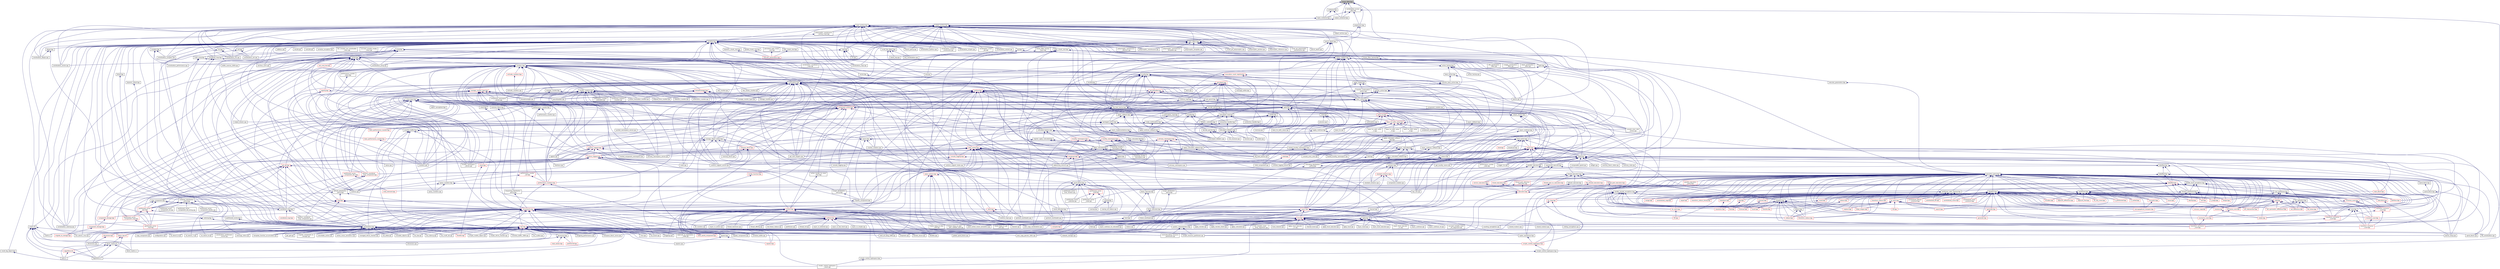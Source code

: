digraph "binary_filter.hpp"
{
  edge [fontname="Helvetica",fontsize="10",labelfontname="Helvetica",labelfontsize="10"];
  node [fontname="Helvetica",fontsize="10",shape=record];
  Node30 [label="binary_filter.hpp",height=0.2,width=0.4,color="black", fillcolor="grey75", style="filled", fontcolor="black"];
  Node30 -> Node31 [dir="back",color="midnightblue",fontsize="10",style="solid",fontname="Helvetica"];
  Node31 [label="binary_filter_factory\l_base.hpp",height=0.2,width=0.4,color="black", fillcolor="white", style="filled",URL="$db/d46/binary__filter__factory__base_8hpp.html"];
  Node31 -> Node32 [dir="back",color="midnightblue",fontsize="10",style="solid",fontname="Helvetica"];
  Node32 [label="binary_filter_factory.hpp",height=0.2,width=0.4,color="black", fillcolor="white", style="filled",URL="$d2/ded/binary__filter__factory_8hpp.html"];
  Node32 -> Node33 [dir="back",color="midnightblue",fontsize="10",style="solid",fontname="Helvetica"];
  Node33 [label="bzip2_serialization\l_filter.cpp",height=0.2,width=0.4,color="black", fillcolor="white", style="filled",URL="$d4/dda/bzip2__serialization__filter_8cpp.html"];
  Node32 -> Node34 [dir="back",color="midnightblue",fontsize="10",style="solid",fontname="Helvetica"];
  Node34 [label="snappy_serialization\l_filter.cpp",height=0.2,width=0.4,color="black", fillcolor="white", style="filled",URL="$d1/d41/snappy__serialization__filter_8cpp.html"];
  Node32 -> Node35 [dir="back",color="midnightblue",fontsize="10",style="solid",fontname="Helvetica"];
  Node35 [label="zlib_serialization\l_filter.cpp",height=0.2,width=0.4,color="black", fillcolor="white", style="filled",URL="$d4/d15/zlib__serialization__filter_8cpp.html"];
  Node31 -> Node36 [dir="back",color="midnightblue",fontsize="10",style="solid",fontname="Helvetica"];
  Node36 [label="runtime_support_server.cpp",height=0.2,width=0.4,color="black", fillcolor="white", style="filled",URL="$de/d5c/runtime__support__server_8cpp.html"];
  Node30 -> Node37 [dir="back",color="midnightblue",fontsize="10",style="solid",fontname="Helvetica"];
  Node37 [label="container.hpp",height=0.2,width=0.4,color="black", fillcolor="white", style="filled",URL="$dc/d6e/container_8hpp.html"];
  Node37 -> Node38 [dir="back",color="midnightblue",fontsize="10",style="solid",fontname="Helvetica"];
  Node38 [label="input_container.hpp",height=0.2,width=0.4,color="black", fillcolor="white", style="filled",URL="$d0/d46/input__container_8hpp.html"];
  Node38 -> Node39 [dir="back",color="midnightblue",fontsize="10",style="solid",fontname="Helvetica"];
  Node39 [label="input_archive.hpp",height=0.2,width=0.4,color="black", fillcolor="white", style="filled",URL="$d3/d18/input__archive_8hpp.html"];
  Node39 -> Node40 [dir="back",color="midnightblue",fontsize="10",style="solid",fontname="Helvetica"];
  Node40 [label="action_support.hpp",height=0.2,width=0.4,color="black", fillcolor="white", style="filled",URL="$d4/dd8/action__support_8hpp.html"];
  Node40 -> Node41 [dir="back",color="midnightblue",fontsize="10",style="solid",fontname="Helvetica"];
  Node41 [label="child.hpp",height=0.2,width=0.4,color="black", fillcolor="white", style="filled",URL="$d7/d44/server_2child_8hpp.html"];
  Node41 -> Node42 [dir="back",color="midnightblue",fontsize="10",style="solid",fontname="Helvetica"];
  Node42 [label="child.hpp",height=0.2,width=0.4,color="red", fillcolor="white", style="filled",URL="$d5/dcf/child_8hpp.html"];
  Node42 -> Node47 [dir="back",color="midnightblue",fontsize="10",style="solid",fontname="Helvetica"];
  Node47 [label="child_component.cpp",height=0.2,width=0.4,color="black", fillcolor="white", style="filled",URL="$df/dd7/child__component_8cpp.html"];
  Node41 -> Node46 [dir="back",color="midnightblue",fontsize="10",style="solid",fontname="Helvetica"];
  Node46 [label="process.cpp",height=0.2,width=0.4,color="black", fillcolor="white", style="filled",URL="$d0/d4c/process_8cpp.html"];
  Node41 -> Node47 [dir="back",color="midnightblue",fontsize="10",style="solid",fontname="Helvetica"];
  Node40 -> Node48 [dir="back",color="midnightblue",fontsize="10",style="solid",fontname="Helvetica"];
  Node48 [label="async_continue.hpp",height=0.2,width=0.4,color="black", fillcolor="white", style="filled",URL="$d9/d8b/async__continue_8hpp.html"];
  Node48 -> Node49 [dir="back",color="midnightblue",fontsize="10",style="solid",fontname="Helvetica"];
  Node49 [label="async.hpp",height=0.2,width=0.4,color="red", fillcolor="white", style="filled",URL="$d5/d2c/async_8hpp.html"];
  Node49 -> Node51 [dir="back",color="midnightblue",fontsize="10",style="solid",fontname="Helvetica"];
  Node51 [label="apply.hpp",height=0.2,width=0.4,color="black", fillcolor="white", style="filled",URL="$d7/d4c/apply_8hpp.html"];
  Node51 -> Node52 [dir="back",color="midnightblue",fontsize="10",style="solid",fontname="Helvetica"];
  Node52 [label="widget.cpp",height=0.2,width=0.4,color="black", fillcolor="white", style="filled",URL="$da/d15/widget_8cpp.html"];
  Node51 -> Node53 [dir="back",color="midnightblue",fontsize="10",style="solid",fontname="Helvetica"];
  Node53 [label="ostream.hpp",height=0.2,width=0.4,color="black", fillcolor="white", style="filled",URL="$d1/d38/ostream_8hpp.html"];
  Node53 -> Node54 [dir="back",color="midnightblue",fontsize="10",style="solid",fontname="Helvetica"];
  Node54 [label="standard_streams.hpp",height=0.2,width=0.4,color="red", fillcolor="white", style="filled",URL="$db/d16/standard__streams_8hpp.html"];
  Node54 -> Node165 [dir="back",color="midnightblue",fontsize="10",style="solid",fontname="Helvetica"];
  Node165 [label="component_module.cpp",height=0.2,width=0.4,color="black", fillcolor="white", style="filled",URL="$da/d41/iostreams_2component__module_8cpp.html"];
  Node54 -> Node166 [dir="back",color="midnightblue",fontsize="10",style="solid",fontname="Helvetica"];
  Node166 [label="standard_streams.cpp",height=0.2,width=0.4,color="black", fillcolor="white", style="filled",URL="$da/d60/standard__streams_8cpp.html"];
  Node54 -> Node167 [dir="back",color="midnightblue",fontsize="10",style="solid",fontname="Helvetica"];
  Node167 [label="network_storage.cpp",height=0.2,width=0.4,color="black", fillcolor="white", style="filled",URL="$db/daa/network__storage_8cpp.html"];
  Node53 -> Node165 [dir="back",color="midnightblue",fontsize="10",style="solid",fontname="Helvetica"];
  Node53 -> Node166 [dir="back",color="midnightblue",fontsize="10",style="solid",fontname="Helvetica"];
  Node51 -> Node169 [dir="back",color="midnightblue",fontsize="10",style="solid",fontname="Helvetica"];
  Node169 [label="apply.hpp",height=0.2,width=0.4,color="black", fillcolor="white", style="filled",URL="$d6/d2c/include_2apply_8hpp.html"];
  Node169 -> Node89 [dir="back",color="midnightblue",fontsize="10",style="solid",fontname="Helvetica"];
  Node89 [label="local_channel.cpp",height=0.2,width=0.4,color="black", fillcolor="white", style="filled",URL="$d0/d3e/local__channel_8cpp.html"];
  Node169 -> Node170 [dir="back",color="midnightblue",fontsize="10",style="solid",fontname="Helvetica"];
  Node170 [label="fail_compile_const\l_array_argument.cpp",height=0.2,width=0.4,color="black", fillcolor="white", style="filled",URL="$dc/dba/fail__compile__const__array__argument_8cpp.html"];
  Node169 -> Node171 [dir="back",color="midnightblue",fontsize="10",style="solid",fontname="Helvetica"];
  Node171 [label="succeed_compile_const\l_ref_argument.cpp",height=0.2,width=0.4,color="black", fillcolor="white", style="filled",URL="$d9/dc9/succeed__compile__const__ref__argument_8cpp.html"];
  Node169 -> Node172 [dir="back",color="midnightblue",fontsize="10",style="solid",fontname="Helvetica"];
  Node172 [label="apply_colocated.cpp",height=0.2,width=0.4,color="black", fillcolor="white", style="filled",URL="$d5/dd3/apply__colocated_8cpp.html"];
  Node169 -> Node173 [dir="back",color="midnightblue",fontsize="10",style="solid",fontname="Helvetica"];
  Node173 [label="apply_local.cpp",height=0.2,width=0.4,color="black", fillcolor="white", style="filled",URL="$dd/db5/apply__local_8cpp.html"];
  Node169 -> Node174 [dir="back",color="midnightblue",fontsize="10",style="solid",fontname="Helvetica"];
  Node174 [label="apply_local_executor.cpp",height=0.2,width=0.4,color="black", fillcolor="white", style="filled",URL="$db/d84/apply__local__executor_8cpp.html"];
  Node169 -> Node175 [dir="back",color="midnightblue",fontsize="10",style="solid",fontname="Helvetica"];
  Node175 [label="apply_local_executor\l_v1.cpp",height=0.2,width=0.4,color="black", fillcolor="white", style="filled",URL="$dd/d53/apply__local__executor__v1_8cpp.html"];
  Node169 -> Node176 [dir="back",color="midnightblue",fontsize="10",style="solid",fontname="Helvetica"];
  Node176 [label="apply_remote.cpp",height=0.2,width=0.4,color="black", fillcolor="white", style="filled",URL="$d9/d40/apply__remote_8cpp.html"];
  Node169 -> Node177 [dir="back",color="midnightblue",fontsize="10",style="solid",fontname="Helvetica"];
  Node177 [label="apply_remote_client.cpp",height=0.2,width=0.4,color="black", fillcolor="white", style="filled",URL="$d9/def/apply__remote__client_8cpp.html"];
  Node169 -> Node178 [dir="back",color="midnightblue",fontsize="10",style="solid",fontname="Helvetica"];
  Node178 [label="async_continue.cpp",height=0.2,width=0.4,color="black", fillcolor="white", style="filled",URL="$d4/d19/async__continue_8cpp.html"];
  Node169 -> Node179 [dir="back",color="midnightblue",fontsize="10",style="solid",fontname="Helvetica"];
  Node179 [label="async_continue_cb.cpp",height=0.2,width=0.4,color="black", fillcolor="white", style="filled",URL="$df/d37/async__continue__cb_8cpp.html"];
  Node169 -> Node180 [dir="back",color="midnightblue",fontsize="10",style="solid",fontname="Helvetica"];
  Node180 [label="async_continue_cb_colocated.cpp",height=0.2,width=0.4,color="black", fillcolor="white", style="filled",URL="$dd/dce/async__continue__cb__colocated_8cpp.html"];
  Node169 -> Node181 [dir="back",color="midnightblue",fontsize="10",style="solid",fontname="Helvetica"];
  Node181 [label="async_local.cpp",height=0.2,width=0.4,color="black", fillcolor="white", style="filled",URL="$d3/d4c/async__local_8cpp.html"];
  Node169 -> Node182 [dir="back",color="midnightblue",fontsize="10",style="solid",fontname="Helvetica"];
  Node182 [label="async_local_executor.cpp",height=0.2,width=0.4,color="black", fillcolor="white", style="filled",URL="$d4/dce/async__local__executor_8cpp.html"];
  Node169 -> Node183 [dir="back",color="midnightblue",fontsize="10",style="solid",fontname="Helvetica"];
  Node183 [label="async_local_executor\l_v1.cpp",height=0.2,width=0.4,color="black", fillcolor="white", style="filled",URL="$da/d4a/async__local__executor__v1_8cpp.html"];
  Node169 -> Node184 [dir="back",color="midnightblue",fontsize="10",style="solid",fontname="Helvetica"];
  Node184 [label="channel.cpp",height=0.2,width=0.4,color="black", fillcolor="white", style="filled",URL="$dd/d5f/channel_8cpp.html"];
  Node169 -> Node185 [dir="back",color="midnightblue",fontsize="10",style="solid",fontname="Helvetica"];
  Node185 [label="channel_local.cpp",height=0.2,width=0.4,color="black", fillcolor="white", style="filled",URL="$d6/d3e/channel__local_8cpp.html"];
  Node169 -> Node186 [dir="back",color="midnightblue",fontsize="10",style="solid",fontname="Helvetica"];
  Node186 [label="zero_copy_serialization.cpp",height=0.2,width=0.4,color="black", fillcolor="white", style="filled",URL="$d4/dea/zero__copy__serialization_8cpp.html"];
  Node51 -> Node187 [dir="back",color="midnightblue",fontsize="10",style="solid",fontname="Helvetica"];
  Node187 [label="dataflow.hpp",height=0.2,width=0.4,color="black", fillcolor="white", style="filled",URL="$db/d03/lcos_2dataflow_8hpp.html"];
  Node187 -> Node188 [dir="back",color="midnightblue",fontsize="10",style="solid",fontname="Helvetica"];
  Node188 [label="dataflow.hpp",height=0.2,width=0.4,color="red", fillcolor="white", style="filled",URL="$d6/dd8/dataflow_8hpp.html"];
  Node188 -> Node191 [dir="back",color="midnightblue",fontsize="10",style="solid",fontname="Helvetica"];
  Node191 [label="target_distribution\l_policy.hpp",height=0.2,width=0.4,color="black", fillcolor="white", style="filled",URL="$d4/d4a/compute_2host_2target__distribution__policy_8hpp.html"];
  Node191 -> Node192 [dir="back",color="midnightblue",fontsize="10",style="solid",fontname="Helvetica"];
  Node192 [label="host.hpp",height=0.2,width=0.4,color="black", fillcolor="white", style="filled",URL="$dd/d78/host_8hpp.html"];
  Node192 -> Node193 [dir="back",color="midnightblue",fontsize="10",style="solid",fontname="Helvetica"];
  Node193 [label="compute.hpp",height=0.2,width=0.4,color="red", fillcolor="white", style="filled",URL="$df/dd0/compute_8hpp.html"];
  Node188 -> Node732 [dir="back",color="midnightblue",fontsize="10",style="solid",fontname="Helvetica"];
  Node732 [label="rotate.hpp",height=0.2,width=0.4,color="red", fillcolor="white", style="filled",URL="$da/df0/algorithms_2rotate_8hpp.html"];
  Node188 -> Node746 [dir="back",color="midnightblue",fontsize="10",style="solid",fontname="Helvetica"];
  Node746 [label="sort.hpp",height=0.2,width=0.4,color="red", fillcolor="white", style="filled",URL="$d3/d10/algorithms_2sort_8hpp.html"];
  Node188 -> Node753 [dir="back",color="midnightblue",fontsize="10",style="solid",fontname="Helvetica"];
  Node753 [label="task_block.hpp",height=0.2,width=0.4,color="red", fillcolor="white", style="filled",URL="$de/db7/task__block_8hpp.html"];
  Node188 -> Node755 [dir="back",color="midnightblue",fontsize="10",style="solid",fontname="Helvetica"];
  Node755 [label="foreach_partitioner.hpp",height=0.2,width=0.4,color="black", fillcolor="white", style="filled",URL="$de/deb/foreach__partitioner_8hpp.html"];
  Node755 -> Node756 [dir="back",color="midnightblue",fontsize="10",style="solid",fontname="Helvetica"];
  Node756 [label="copy.hpp",height=0.2,width=0.4,color="red", fillcolor="white", style="filled",URL="$d3/d90/algorithms_2copy_8hpp.html"];
  Node756 -> Node759 [dir="back",color="midnightblue",fontsize="10",style="solid",fontname="Helvetica"];
  Node759 [label="remove_copy.hpp",height=0.2,width=0.4,color="red", fillcolor="white", style="filled",URL="$d6/db8/algorithms_2remove__copy_8hpp.html"];
  Node756 -> Node762 [dir="back",color="midnightblue",fontsize="10",style="solid",fontname="Helvetica"];
  Node762 [label="reverse.hpp",height=0.2,width=0.4,color="red", fillcolor="white", style="filled",URL="$d2/df8/algorithms_2reverse_8hpp.html"];
  Node762 -> Node732 [dir="back",color="midnightblue",fontsize="10",style="solid",fontname="Helvetica"];
  Node756 -> Node732 [dir="back",color="midnightblue",fontsize="10",style="solid",fontname="Helvetica"];
  Node756 -> Node765 [dir="back",color="midnightblue",fontsize="10",style="solid",fontname="Helvetica"];
  Node765 [label="set_difference.hpp",height=0.2,width=0.4,color="red", fillcolor="white", style="filled",URL="$d9/d20/set__difference_8hpp.html"];
  Node756 -> Node767 [dir="back",color="midnightblue",fontsize="10",style="solid",fontname="Helvetica"];
  Node767 [label="set_intersection.hpp",height=0.2,width=0.4,color="red", fillcolor="white", style="filled",URL="$d1/dd5/set__intersection_8hpp.html"];
  Node756 -> Node768 [dir="back",color="midnightblue",fontsize="10",style="solid",fontname="Helvetica"];
  Node768 [label="set_symmetric_difference.hpp",height=0.2,width=0.4,color="red", fillcolor="white", style="filled",URL="$de/da4/set__symmetric__difference_8hpp.html"];
  Node756 -> Node769 [dir="back",color="midnightblue",fontsize="10",style="solid",fontname="Helvetica"];
  Node769 [label="set_union.hpp",height=0.2,width=0.4,color="red", fillcolor="white", style="filled",URL="$d9/d1a/set__union_8hpp.html"];
  Node755 -> Node771 [dir="back",color="midnightblue",fontsize="10",style="solid",fontname="Helvetica"];
  Node771 [label="destroy.hpp",height=0.2,width=0.4,color="red", fillcolor="white", style="filled",URL="$df/dd5/destroy_8hpp.html"];
  Node755 -> Node775 [dir="back",color="midnightblue",fontsize="10",style="solid",fontname="Helvetica"];
  Node775 [label="set_operation.hpp",height=0.2,width=0.4,color="black", fillcolor="white", style="filled",URL="$dc/d52/set__operation_8hpp.html"];
  Node775 -> Node765 [dir="back",color="midnightblue",fontsize="10",style="solid",fontname="Helvetica"];
  Node775 -> Node767 [dir="back",color="midnightblue",fontsize="10",style="solid",fontname="Helvetica"];
  Node775 -> Node768 [dir="back",color="midnightblue",fontsize="10",style="solid",fontname="Helvetica"];
  Node775 -> Node769 [dir="back",color="midnightblue",fontsize="10",style="solid",fontname="Helvetica"];
  Node755 -> Node776 [dir="back",color="midnightblue",fontsize="10",style="solid",fontname="Helvetica"];
  Node776 [label="for_each.hpp",height=0.2,width=0.4,color="red", fillcolor="white", style="filled",URL="$d8/d62/algorithms_2for__each_8hpp.html"];
  Node776 -> Node777 [dir="back",color="midnightblue",fontsize="10",style="solid",fontname="Helvetica"];
  Node777 [label="block_allocator.hpp",height=0.2,width=0.4,color="black", fillcolor="white", style="filled",URL="$d9/d7a/block__allocator_8hpp.html"];
  Node777 -> Node192 [dir="back",color="midnightblue",fontsize="10",style="solid",fontname="Helvetica"];
  Node776 -> Node787 [dir="back",color="midnightblue",fontsize="10",style="solid",fontname="Helvetica"];
  Node787 [label="fill.hpp",height=0.2,width=0.4,color="red", fillcolor="white", style="filled",URL="$d2/d63/algorithms_2fill_8hpp.html"];
  Node776 -> Node791 [dir="back",color="midnightblue",fontsize="10",style="solid",fontname="Helvetica"];
  Node791 [label="generate.hpp",height=0.2,width=0.4,color="red", fillcolor="white", style="filled",URL="$d5/da9/algorithms_2generate_8hpp.html"];
  Node791 -> Node794 [dir="back",color="midnightblue",fontsize="10",style="solid",fontname="Helvetica"];
  Node794 [label="generate.hpp",height=0.2,width=0.4,color="red", fillcolor="white", style="filled",URL="$d2/d5d/segmented__algorithms_2generate_8hpp.html"];
  Node776 -> Node795 [dir="back",color="midnightblue",fontsize="10",style="solid",fontname="Helvetica"];
  Node795 [label="lexicographical_compare.hpp",height=0.2,width=0.4,color="red", fillcolor="white", style="filled",URL="$d5/ddd/lexicographical__compare_8hpp.html"];
  Node776 -> Node797 [dir="back",color="midnightblue",fontsize="10",style="solid",fontname="Helvetica"];
  Node797 [label="replace.hpp",height=0.2,width=0.4,color="red", fillcolor="white", style="filled",URL="$d6/db6/algorithms_2replace_8hpp.html"];
  Node776 -> Node762 [dir="back",color="midnightblue",fontsize="10",style="solid",fontname="Helvetica"];
  Node776 -> Node800 [dir="back",color="midnightblue",fontsize="10",style="solid",fontname="Helvetica"];
  Node800 [label="search.hpp",height=0.2,width=0.4,color="red", fillcolor="white", style="filled",URL="$d7/d6f/search_8hpp.html"];
  Node776 -> Node802 [dir="back",color="midnightblue",fontsize="10",style="solid",fontname="Helvetica"];
  Node802 [label="swap_ranges.hpp",height=0.2,width=0.4,color="red", fillcolor="white", style="filled",URL="$df/d24/swap__ranges_8hpp.html"];
  Node776 -> Node805 [dir="back",color="midnightblue",fontsize="10",style="solid",fontname="Helvetica"];
  Node805 [label="for_each.hpp",height=0.2,width=0.4,color="red", fillcolor="white", style="filled",URL="$de/daa/segmented__algorithms_2for__each_8hpp.html"];
  Node805 -> Node806 [dir="back",color="midnightblue",fontsize="10",style="solid",fontname="Helvetica"];
  Node806 [label="fill.hpp",height=0.2,width=0.4,color="red", fillcolor="white", style="filled",URL="$de/d82/segmented__algorithms_2fill_8hpp.html"];
  Node776 -> Node807 [dir="back",color="midnightblue",fontsize="10",style="solid",fontname="Helvetica"];
  Node807 [label="numa_allocator.hpp",height=0.2,width=0.4,color="black", fillcolor="white", style="filled",URL="$d7/df0/numa__allocator_8hpp.html"];
  Node807 -> Node316 [dir="back",color="midnightblue",fontsize="10",style="solid",fontname="Helvetica"];
  Node316 [label="transpose_block_numa.cpp",height=0.2,width=0.4,color="black", fillcolor="white", style="filled",URL="$dd/d3b/transpose__block__numa_8cpp.html"];
  Node755 -> Node808 [dir="back",color="midnightblue",fontsize="10",style="solid",fontname="Helvetica"];
  Node808 [label="move.hpp",height=0.2,width=0.4,color="red", fillcolor="white", style="filled",URL="$d4/d71/move_8hpp.html"];
  Node755 -> Node810 [dir="back",color="midnightblue",fontsize="10",style="solid",fontname="Helvetica"];
  Node810 [label="transform.hpp",height=0.2,width=0.4,color="red", fillcolor="white", style="filled",URL="$d4/d47/algorithms_2transform_8hpp.html"];
  Node810 -> Node818 [dir="back",color="midnightblue",fontsize="10",style="solid",fontname="Helvetica"];
  Node818 [label="transform.hpp",height=0.2,width=0.4,color="red", fillcolor="white", style="filled",URL="$d8/d80/segmented__algorithms_2transform_8hpp.html"];
  Node755 -> Node819 [dir="back",color="midnightblue",fontsize="10",style="solid",fontname="Helvetica"];
  Node819 [label="unique.hpp",height=0.2,width=0.4,color="red", fillcolor="white", style="filled",URL="$d8/d56/algorithms_2unique_8hpp.html"];
  Node188 -> Node823 [dir="back",color="midnightblue",fontsize="10",style="solid",fontname="Helvetica"];
  Node823 [label="partitioner.hpp",height=0.2,width=0.4,color="black", fillcolor="white", style="filled",URL="$d6/d03/parallel_2util_2partitioner_8hpp.html"];
  Node823 -> Node824 [dir="back",color="midnightblue",fontsize="10",style="solid",fontname="Helvetica"];
  Node824 [label="adjacent_difference.hpp",height=0.2,width=0.4,color="red", fillcolor="white", style="filled",URL="$d1/d17/adjacent__difference_8hpp.html"];
  Node823 -> Node828 [dir="back",color="midnightblue",fontsize="10",style="solid",fontname="Helvetica"];
  Node828 [label="adjacent_find.hpp",height=0.2,width=0.4,color="red", fillcolor="white", style="filled",URL="$d6/d68/adjacent__find_8hpp.html"];
  Node823 -> Node830 [dir="back",color="midnightblue",fontsize="10",style="solid",fontname="Helvetica"];
  Node830 [label="all_any_none.hpp",height=0.2,width=0.4,color="red", fillcolor="white", style="filled",URL="$d8/ddd/all__any__none_8hpp.html"];
  Node823 -> Node832 [dir="back",color="midnightblue",fontsize="10",style="solid",fontname="Helvetica"];
  Node832 [label="count.hpp",height=0.2,width=0.4,color="red", fillcolor="white", style="filled",URL="$d7/d8f/algorithms_2count_8hpp.html"];
  Node832 -> Node836 [dir="back",color="midnightblue",fontsize="10",style="solid",fontname="Helvetica"];
  Node836 [label="count.hpp",height=0.2,width=0.4,color="red", fillcolor="white", style="filled",URL="$d9/dd7/segmented__algorithms_2count_8hpp.html"];
  Node823 -> Node775 [dir="back",color="midnightblue",fontsize="10",style="solid",fontname="Helvetica"];
  Node823 -> Node837 [dir="back",color="midnightblue",fontsize="10",style="solid",fontname="Helvetica"];
  Node837 [label="equal.hpp",height=0.2,width=0.4,color="red", fillcolor="white", style="filled",URL="$dc/d0a/equal_8hpp.html"];
  Node823 -> Node839 [dir="back",color="midnightblue",fontsize="10",style="solid",fontname="Helvetica"];
  Node839 [label="exclusive_scan.hpp",height=0.2,width=0.4,color="red", fillcolor="white", style="filled",URL="$d8/d31/algorithms_2exclusive__scan_8hpp.html"];
  Node839 -> Node844 [dir="back",color="midnightblue",fontsize="10",style="solid",fontname="Helvetica"];
  Node844 [label="exclusive_scan.hpp",height=0.2,width=0.4,color="red", fillcolor="white", style="filled",URL="$d0/d53/segmented__algorithms_2exclusive__scan_8hpp.html"];
  Node844 -> Node845 [dir="back",color="midnightblue",fontsize="10",style="solid",fontname="Helvetica"];
  Node845 [label="transform_exclusive\l_scan.hpp",height=0.2,width=0.4,color="red", fillcolor="white", style="filled",URL="$d2/dda/segmented__algorithms_2transform__exclusive__scan_8hpp.html"];
  Node823 -> Node848 [dir="back",color="midnightblue",fontsize="10",style="solid",fontname="Helvetica"];
  Node848 [label="find.hpp",height=0.2,width=0.4,color="red", fillcolor="white", style="filled",URL="$d5/dc1/algorithms_2find_8hpp.html"];
  Node848 -> Node850 [dir="back",color="midnightblue",fontsize="10",style="solid",fontname="Helvetica"];
  Node850 [label="find.hpp",height=0.2,width=0.4,color="red", fillcolor="white", style="filled",URL="$d4/d1f/segmented__algorithms_2find_8hpp.html"];
  Node823 -> Node851 [dir="back",color="midnightblue",fontsize="10",style="solid",fontname="Helvetica"];
  Node851 [label="for_loop.hpp",height=0.2,width=0.4,color="red", fillcolor="white", style="filled",URL="$de/dee/for__loop_8hpp.html"];
  Node851 -> Node99 [dir="back",color="midnightblue",fontsize="10",style="solid",fontname="Helvetica"];
  Node99 [label="oversubscribing_resource\l_partitioner.cpp",height=0.2,width=0.4,color="black", fillcolor="white", style="filled",URL="$dd/dee/oversubscribing__resource__partitioner_8cpp.html"];
  Node851 -> Node100 [dir="back",color="midnightblue",fontsize="10",style="solid",fontname="Helvetica"];
  Node100 [label="simple_resource_partitioner.cpp",height=0.2,width=0.4,color="black", fillcolor="white", style="filled",URL="$d5/df9/simple__resource__partitioner_8cpp.html"];
  Node823 -> Node853 [dir="back",color="midnightblue",fontsize="10",style="solid",fontname="Helvetica"];
  Node853 [label="includes.hpp",height=0.2,width=0.4,color="red", fillcolor="white", style="filled",URL="$d5/d6e/includes_8hpp.html"];
  Node823 -> Node854 [dir="back",color="midnightblue",fontsize="10",style="solid",fontname="Helvetica"];
  Node854 [label="inclusive_scan.hpp",height=0.2,width=0.4,color="red", fillcolor="white", style="filled",URL="$da/dbf/algorithms_2inclusive__scan_8hpp.html"];
  Node854 -> Node839 [dir="back",color="midnightblue",fontsize="10",style="solid",fontname="Helvetica"];
  Node854 -> Node855 [dir="back",color="midnightblue",fontsize="10",style="solid",fontname="Helvetica"];
  Node855 [label="transform_inclusive\l_scan.hpp",height=0.2,width=0.4,color="red", fillcolor="white", style="filled",URL="$d2/dc9/algorithms_2transform__inclusive__scan_8hpp.html"];
  Node855 -> Node856 [dir="back",color="midnightblue",fontsize="10",style="solid",fontname="Helvetica"];
  Node856 [label="transform_exclusive\l_scan.hpp",height=0.2,width=0.4,color="red", fillcolor="white", style="filled",URL="$d6/d4e/algorithms_2transform__exclusive__scan_8hpp.html"];
  Node856 -> Node845 [dir="back",color="midnightblue",fontsize="10",style="solid",fontname="Helvetica"];
  Node855 -> Node857 [dir="back",color="midnightblue",fontsize="10",style="solid",fontname="Helvetica"];
  Node857 [label="transform_inclusive\l_scan.hpp",height=0.2,width=0.4,color="red", fillcolor="white", style="filled",URL="$d7/d20/segmented__algorithms_2transform__inclusive__scan_8hpp.html"];
  Node854 -> Node858 [dir="back",color="midnightblue",fontsize="10",style="solid",fontname="Helvetica"];
  Node858 [label="inclusive_scan.hpp",height=0.2,width=0.4,color="red", fillcolor="white", style="filled",URL="$d8/de5/segmented__algorithms_2inclusive__scan_8hpp.html"];
  Node858 -> Node857 [dir="back",color="midnightblue",fontsize="10",style="solid",fontname="Helvetica"];
  Node823 -> Node859 [dir="back",color="midnightblue",fontsize="10",style="solid",fontname="Helvetica"];
  Node859 [label="is_heap.hpp",height=0.2,width=0.4,color="red", fillcolor="white", style="filled",URL="$df/d5d/algorithms_2is__heap_8hpp.html"];
  Node823 -> Node863 [dir="back",color="midnightblue",fontsize="10",style="solid",fontname="Helvetica"];
  Node863 [label="is_partitioned.hpp",height=0.2,width=0.4,color="red", fillcolor="white", style="filled",URL="$d8/dcf/is__partitioned_8hpp.html"];
  Node823 -> Node865 [dir="back",color="midnightblue",fontsize="10",style="solid",fontname="Helvetica"];
  Node865 [label="is_sorted.hpp",height=0.2,width=0.4,color="red", fillcolor="white", style="filled",URL="$d7/d12/is__sorted_8hpp.html"];
  Node823 -> Node795 [dir="back",color="midnightblue",fontsize="10",style="solid",fontname="Helvetica"];
  Node823 -> Node867 [dir="back",color="midnightblue",fontsize="10",style="solid",fontname="Helvetica"];
  Node867 [label="minmax.hpp",height=0.2,width=0.4,color="red", fillcolor="white", style="filled",URL="$d0/d81/algorithms_2minmax_8hpp.html"];
  Node867 -> Node870 [dir="back",color="midnightblue",fontsize="10",style="solid",fontname="Helvetica"];
  Node870 [label="minmax.hpp",height=0.2,width=0.4,color="red", fillcolor="white", style="filled",URL="$db/d7e/segmented__algorithms_2minmax_8hpp.html"];
  Node823 -> Node871 [dir="back",color="midnightblue",fontsize="10",style="solid",fontname="Helvetica"];
  Node871 [label="mismatch.hpp",height=0.2,width=0.4,color="red", fillcolor="white", style="filled",URL="$d8/d5c/mismatch_8hpp.html"];
  Node871 -> Node795 [dir="back",color="midnightblue",fontsize="10",style="solid",fontname="Helvetica"];
  Node823 -> Node873 [dir="back",color="midnightblue",fontsize="10",style="solid",fontname="Helvetica"];
  Node873 [label="reduce.hpp",height=0.2,width=0.4,color="red", fillcolor="white", style="filled",URL="$d1/da8/parallel_2algorithms_2reduce_8hpp.html"];
  Node873 -> Node874 [dir="back",color="midnightblue",fontsize="10",style="solid",fontname="Helvetica"];
  Node874 [label="reduce.hpp",height=0.2,width=0.4,color="red", fillcolor="white", style="filled",URL="$d8/d1a/parallel_2segmented__algorithms_2reduce_8hpp.html"];
  Node823 -> Node800 [dir="back",color="midnightblue",fontsize="10",style="solid",fontname="Helvetica"];
  Node823 -> Node856 [dir="back",color="midnightblue",fontsize="10",style="solid",fontname="Helvetica"];
  Node823 -> Node855 [dir="back",color="midnightblue",fontsize="10",style="solid",fontname="Helvetica"];
  Node823 -> Node875 [dir="back",color="midnightblue",fontsize="10",style="solid",fontname="Helvetica"];
  Node875 [label="transform_reduce.hpp",height=0.2,width=0.4,color="red", fillcolor="white", style="filled",URL="$d1/da3/algorithms_2transform__reduce_8hpp.html"];
  Node875 -> Node878 [dir="back",color="midnightblue",fontsize="10",style="solid",fontname="Helvetica"];
  Node878 [label="transform_reduce.hpp",height=0.2,width=0.4,color="red", fillcolor="white", style="filled",URL="$d5/da7/segmented__algorithms_2transform__reduce_8hpp.html"];
  Node823 -> Node879 [dir="back",color="midnightblue",fontsize="10",style="solid",fontname="Helvetica"];
  Node879 [label="transform_reduce_binary.hpp",height=0.2,width=0.4,color="red", fillcolor="white", style="filled",URL="$d9/d0f/transform__reduce__binary_8hpp.html"];
  Node188 -> Node880 [dir="back",color="midnightblue",fontsize="10",style="solid",fontname="Helvetica"];
  Node880 [label="partitioner_with_cleanup.hpp",height=0.2,width=0.4,color="black", fillcolor="white", style="filled",URL="$d5/ded/partitioner__with__cleanup_8hpp.html"];
  Node880 -> Node777 [dir="back",color="midnightblue",fontsize="10",style="solid",fontname="Helvetica"];
  Node880 -> Node881 [dir="back",color="midnightblue",fontsize="10",style="solid",fontname="Helvetica"];
  Node881 [label="uninitialized_copy.hpp",height=0.2,width=0.4,color="red", fillcolor="white", style="filled",URL="$dd/d85/uninitialized__copy_8hpp.html"];
  Node880 -> Node883 [dir="back",color="midnightblue",fontsize="10",style="solid",fontname="Helvetica"];
  Node883 [label="uninitialized_default\l_construct.hpp",height=0.2,width=0.4,color="red", fillcolor="white", style="filled",URL="$db/d72/uninitialized__default__construct_8hpp.html"];
  Node880 -> Node885 [dir="back",color="midnightblue",fontsize="10",style="solid",fontname="Helvetica"];
  Node885 [label="uninitialized_fill.hpp",height=0.2,width=0.4,color="red", fillcolor="white", style="filled",URL="$dc/d5a/uninitialized__fill_8hpp.html"];
  Node880 -> Node887 [dir="back",color="midnightblue",fontsize="10",style="solid",fontname="Helvetica"];
  Node887 [label="uninitialized_move.hpp",height=0.2,width=0.4,color="red", fillcolor="white", style="filled",URL="$d5/d93/uninitialized__move_8hpp.html"];
  Node880 -> Node889 [dir="back",color="midnightblue",fontsize="10",style="solid",fontname="Helvetica"];
  Node889 [label="uninitialized_value\l_construct.hpp",height=0.2,width=0.4,color="red", fillcolor="white", style="filled",URL="$d5/dcf/uninitialized__value__construct_8hpp.html"];
  Node188 -> Node891 [dir="back",color="midnightblue",fontsize="10",style="solid",fontname="Helvetica"];
  Node891 [label="scan_partitioner.hpp",height=0.2,width=0.4,color="black", fillcolor="white", style="filled",URL="$dd/d59/scan__partitioner_8hpp.html"];
  Node891 -> Node756 [dir="back",color="midnightblue",fontsize="10",style="solid",fontname="Helvetica"];
  Node891 -> Node839 [dir="back",color="midnightblue",fontsize="10",style="solid",fontname="Helvetica"];
  Node891 -> Node854 [dir="back",color="midnightblue",fontsize="10",style="solid",fontname="Helvetica"];
  Node891 -> Node892 [dir="back",color="midnightblue",fontsize="10",style="solid",fontname="Helvetica"];
  Node892 [label="partition.hpp",height=0.2,width=0.4,color="red", fillcolor="white", style="filled",URL="$db/d01/hpx_2parallel_2algorithms_2partition_8hpp.html"];
  Node891 -> Node856 [dir="back",color="midnightblue",fontsize="10",style="solid",fontname="Helvetica"];
  Node891 -> Node855 [dir="back",color="midnightblue",fontsize="10",style="solid",fontname="Helvetica"];
  Node891 -> Node819 [dir="back",color="midnightblue",fontsize="10",style="solid",fontname="Helvetica"];
  Node188 -> Node898 [dir="back",color="midnightblue",fontsize="10",style="solid",fontname="Helvetica"];
  Node898 [label="binpacking_distribution\l_policy.hpp",height=0.2,width=0.4,color="black", fillcolor="white", style="filled",URL="$d8/d02/binpacking__distribution__policy_8hpp.html"];
  Node898 -> Node899 [dir="back",color="midnightblue",fontsize="10",style="solid",fontname="Helvetica"];
  Node899 [label="components.hpp",height=0.2,width=0.4,color="red", fillcolor="white", style="filled",URL="$d2/d8d/components_8hpp.html"];
  Node899 -> Node240 [dir="back",color="midnightblue",fontsize="10",style="solid",fontname="Helvetica"];
  Node240 [label="template_function_accumulator.cpp",height=0.2,width=0.4,color="black", fillcolor="white", style="filled",URL="$d5/d02/template__function__accumulator_8cpp.html"];
  Node899 -> Node247 [dir="back",color="midnightblue",fontsize="10",style="solid",fontname="Helvetica"];
  Node247 [label="cancelable_action.cpp",height=0.2,width=0.4,color="black", fillcolor="white", style="filled",URL="$d5/d0c/cancelable__action_8cpp.html"];
  Node899 -> Node206 [dir="back",color="midnightblue",fontsize="10",style="solid",fontname="Helvetica"];
  Node206 [label="hello_world_component.hpp",height=0.2,width=0.4,color="red", fillcolor="white", style="filled",URL="$df/df0/hello__world__component_8hpp.html"];
  Node899 -> Node265 [dir="back",color="midnightblue",fontsize="10",style="solid",fontname="Helvetica"];
  Node265 [label="nqueen.hpp",height=0.2,width=0.4,color="black", fillcolor="white", style="filled",URL="$de/d58/server_2nqueen_8hpp.html"];
  Node265 -> Node264 [dir="back",color="midnightblue",fontsize="10",style="solid",fontname="Helvetica"];
  Node264 [label="nqueen.cpp",height=0.2,width=0.4,color="black", fillcolor="white", style="filled",URL="$db/dca/nqueen_8cpp.html"];
  Node265 -> Node266 [dir="back",color="midnightblue",fontsize="10",style="solid",fontname="Helvetica"];
  Node266 [label="nqueen.hpp",height=0.2,width=0.4,color="red", fillcolor="white", style="filled",URL="$da/dfd/stubs_2nqueen_8hpp.html"];
  Node899 -> Node269 [dir="back",color="midnightblue",fontsize="10",style="solid",fontname="Helvetica"];
  Node269 [label="sine.cpp",height=0.2,width=0.4,color="black", fillcolor="white", style="filled",URL="$d3/d0d/server_2sine_8cpp.html"];
  Node899 -> Node90 [dir="back",color="midnightblue",fontsize="10",style="solid",fontname="Helvetica"];
  Node90 [label="pingpong.cpp",height=0.2,width=0.4,color="black", fillcolor="white", style="filled",URL="$dd/d4d/pingpong_8cpp.html"];
  Node899 -> Node322 [dir="back",color="midnightblue",fontsize="10",style="solid",fontname="Helvetica"];
  Node322 [label="simple_central_tuplespace.hpp",height=0.2,width=0.4,color="red", fillcolor="white", style="filled",URL="$db/d69/server_2simple__central__tuplespace_8hpp.html"];
  Node322 -> Node324 [dir="back",color="midnightblue",fontsize="10",style="solid",fontname="Helvetica"];
  Node324 [label="simple_central_tuplespace.hpp",height=0.2,width=0.4,color="black", fillcolor="white", style="filled",URL="$d0/d4b/stubs_2simple__central__tuplespace_8hpp.html"];
  Node324 -> Node325 [dir="back",color="midnightblue",fontsize="10",style="solid",fontname="Helvetica"];
  Node325 [label="simple_central_tuplespace.hpp",height=0.2,width=0.4,color="black", fillcolor="white", style="filled",URL="$d5/ddd/simple__central__tuplespace_8hpp.html"];
  Node325 -> Node102 [dir="back",color="midnightblue",fontsize="10",style="solid",fontname="Helvetica"];
  Node102 [label="simple_central_tuplespace\l_client.cpp",height=0.2,width=0.4,color="black", fillcolor="white", style="filled",URL="$d1/d7b/simple__central__tuplespace__client_8cpp.html"];
  Node899 -> Node326 [dir="back",color="midnightblue",fontsize="10",style="solid",fontname="Helvetica"];
  Node326 [label="tuples_warehouse.hpp",height=0.2,width=0.4,color="black", fillcolor="white", style="filled",URL="$da/de6/tuples__warehouse_8hpp.html"];
  Node326 -> Node322 [dir="back",color="midnightblue",fontsize="10",style="solid",fontname="Helvetica"];
  Node899 -> Node325 [dir="back",color="midnightblue",fontsize="10",style="solid",fontname="Helvetica"];
  Node899 -> Node906 [dir="back",color="midnightblue",fontsize="10",style="solid",fontname="Helvetica"];
  Node906 [label="runtime.hpp",height=0.2,width=0.4,color="red", fillcolor="white", style="filled",URL="$d5/d15/include_2runtime_8hpp.html"];
  Node906 -> Node58 [dir="back",color="midnightblue",fontsize="10",style="solid",fontname="Helvetica"];
  Node58 [label="async_io_action.cpp",height=0.2,width=0.4,color="black", fillcolor="white", style="filled",URL="$d3/df5/async__io__action_8cpp.html"];
  Node906 -> Node59 [dir="back",color="midnightblue",fontsize="10",style="solid",fontname="Helvetica"];
  Node59 [label="async_io_external.cpp",height=0.2,width=0.4,color="black", fillcolor="white", style="filled",URL="$da/d9a/async__io__external_8cpp.html"];
  Node906 -> Node60 [dir="back",color="midnightblue",fontsize="10",style="solid",fontname="Helvetica"];
  Node60 [label="async_io_low_level.cpp",height=0.2,width=0.4,color="black", fillcolor="white", style="filled",URL="$dc/d10/async__io__low__level_8cpp.html"];
  Node906 -> Node61 [dir="back",color="midnightblue",fontsize="10",style="solid",fontname="Helvetica"];
  Node61 [label="async_io_simple.cpp",height=0.2,width=0.4,color="black", fillcolor="white", style="filled",URL="$da/db7/async__io__simple_8cpp.html"];
  Node906 -> Node63 [dir="back",color="midnightblue",fontsize="10",style="solid",fontname="Helvetica"];
  Node63 [label="rnd_future_reduce.cpp",height=0.2,width=0.4,color="black", fillcolor="white", style="filled",URL="$d1/db5/rnd__future__reduce_8cpp.html"];
  Node906 -> Node99 [dir="back",color="midnightblue",fontsize="10",style="solid",fontname="Helvetica"];
  Node906 -> Node907 [dir="back",color="midnightblue",fontsize="10",style="solid",fontname="Helvetica"];
  Node907 [label="system_characteristics.hpp",height=0.2,width=0.4,color="black", fillcolor="white", style="filled",URL="$d0/d07/system__characteristics_8hpp.html"];
  Node907 -> Node99 [dir="back",color="midnightblue",fontsize="10",style="solid",fontname="Helvetica"];
  Node907 -> Node100 [dir="back",color="midnightblue",fontsize="10",style="solid",fontname="Helvetica"];
  Node906 -> Node100 [dir="back",color="midnightblue",fontsize="10",style="solid",fontname="Helvetica"];
  Node906 -> Node223 [dir="back",color="midnightblue",fontsize="10",style="solid",fontname="Helvetica"];
  Node223 [label="hpx.hpp",height=0.2,width=0.4,color="red", fillcolor="white", style="filled",URL="$d0/daa/hpx_8hpp.html"];
  Node223 -> Node232 [dir="back",color="midnightblue",fontsize="10",style="solid",fontname="Helvetica"];
  Node232 [label="1d_stencil_6.cpp",height=0.2,width=0.4,color="black", fillcolor="white", style="filled",URL="$db/de7/1d__stencil__6_8cpp.html"];
  Node223 -> Node233 [dir="back",color="midnightblue",fontsize="10",style="solid",fontname="Helvetica"];
  Node233 [label="1d_stencil_7.cpp",height=0.2,width=0.4,color="black", fillcolor="white", style="filled",URL="$d4/d5a/1d__stencil__7_8cpp.html"];
  Node223 -> Node234 [dir="back",color="midnightblue",fontsize="10",style="solid",fontname="Helvetica"];
  Node234 [label="1d_stencil_8.cpp",height=0.2,width=0.4,color="black", fillcolor="white", style="filled",URL="$df/de0/1d__stencil__8_8cpp.html"];
  Node223 -> Node240 [dir="back",color="midnightblue",fontsize="10",style="solid",fontname="Helvetica"];
  Node223 -> Node247 [dir="back",color="midnightblue",fontsize="10",style="solid",fontname="Helvetica"];
  Node223 -> Node206 [dir="back",color="midnightblue",fontsize="10",style="solid",fontname="Helvetica"];
  Node223 -> Node264 [dir="back",color="midnightblue",fontsize="10",style="solid",fontname="Helvetica"];
  Node223 -> Node265 [dir="back",color="midnightblue",fontsize="10",style="solid",fontname="Helvetica"];
  Node223 -> Node269 [dir="back",color="midnightblue",fontsize="10",style="solid",fontname="Helvetica"];
  Node223 -> Node277 [dir="back",color="midnightblue",fontsize="10",style="solid",fontname="Helvetica"];
  Node277 [label="file_serialization.cpp",height=0.2,width=0.4,color="black", fillcolor="white", style="filled",URL="$de/d58/file__serialization_8cpp.html"];
  Node223 -> Node279 [dir="back",color="midnightblue",fontsize="10",style="solid",fontname="Helvetica"];
  Node279 [label="non_atomic_rma.cpp",height=0.2,width=0.4,color="black", fillcolor="white", style="filled",URL="$d7/d8b/non__atomic__rma_8cpp.html"];
  Node223 -> Node286 [dir="back",color="midnightblue",fontsize="10",style="solid",fontname="Helvetica"];
  Node286 [label="zerocopy_rdma.cpp",height=0.2,width=0.4,color="black", fillcolor="white", style="filled",URL="$d1/dad/zerocopy__rdma_8cpp.html"];
  Node223 -> Node99 [dir="back",color="midnightblue",fontsize="10",style="solid",fontname="Helvetica"];
  Node223 -> Node100 [dir="back",color="midnightblue",fontsize="10",style="solid",fontname="Helvetica"];
  Node223 -> Node292 [dir="back",color="midnightblue",fontsize="10",style="solid",fontname="Helvetica"];
  Node292 [label="dimension.hpp",height=0.2,width=0.4,color="black", fillcolor="white", style="filled",URL="$d6/d39/sheneos_2sheneos_2dimension_8hpp.html"];
  Node292 -> Node293 [dir="back",color="midnightblue",fontsize="10",style="solid",fontname="Helvetica"];
  Node293 [label="dimension.cpp",height=0.2,width=0.4,color="black", fillcolor="white", style="filled",URL="$d8/db3/sheneos_2sheneos_2dimension_8cpp.html"];
  Node292 -> Node294 [dir="back",color="midnightblue",fontsize="10",style="solid",fontname="Helvetica"];
  Node294 [label="read_values.hpp",height=0.2,width=0.4,color="red", fillcolor="white", style="filled",URL="$da/d44/sheneos_2sheneos_2read__values_8hpp.html"];
  Node292 -> Node298 [dir="back",color="midnightblue",fontsize="10",style="solid",fontname="Helvetica"];
  Node298 [label="partition3d.hpp",height=0.2,width=0.4,color="red", fillcolor="white", style="filled",URL="$dd/dbf/server_2partition3d_8hpp.html"];
  Node223 -> Node298 [dir="back",color="midnightblue",fontsize="10",style="solid",fontname="Helvetica"];
  Node223 -> Node308 [dir="back",color="midnightblue",fontsize="10",style="solid",fontname="Helvetica"];
  Node308 [label="throttle.cpp",height=0.2,width=0.4,color="black", fillcolor="white", style="filled",URL="$de/d56/server_2throttle_8cpp.html"];
  Node223 -> Node311 [dir="back",color="midnightblue",fontsize="10",style="solid",fontname="Helvetica"];
  Node311 [label="throttle.hpp",height=0.2,width=0.4,color="red", fillcolor="white", style="filled",URL="$d2/d2e/throttle_8hpp.html"];
  Node223 -> Node316 [dir="back",color="midnightblue",fontsize="10",style="solid",fontname="Helvetica"];
  Node223 -> Node322 [dir="back",color="midnightblue",fontsize="10",style="solid",fontname="Helvetica"];
  Node223 -> Node326 [dir="back",color="midnightblue",fontsize="10",style="solid",fontname="Helvetica"];
  Node223 -> Node167 [dir="back",color="midnightblue",fontsize="10",style="solid",fontname="Helvetica"];
  Node223 -> Node120 [dir="back",color="midnightblue",fontsize="10",style="solid",fontname="Helvetica"];
  Node120 [label="osu_bcast.cpp",height=0.2,width=0.4,color="black", fillcolor="white", style="filled",URL="$d3/dca/osu__bcast_8cpp.html"];
  Node223 -> Node121 [dir="back",color="midnightblue",fontsize="10",style="solid",fontname="Helvetica"];
  Node121 [label="osu_bibw.cpp",height=0.2,width=0.4,color="black", fillcolor="white", style="filled",URL="$d2/d04/osu__bibw_8cpp.html"];
  Node223 -> Node122 [dir="back",color="midnightblue",fontsize="10",style="solid",fontname="Helvetica"];
  Node122 [label="osu_bw.cpp",height=0.2,width=0.4,color="black", fillcolor="white", style="filled",URL="$d4/d20/osu__bw_8cpp.html"];
  Node223 -> Node123 [dir="back",color="midnightblue",fontsize="10",style="solid",fontname="Helvetica"];
  Node123 [label="osu_latency.cpp",height=0.2,width=0.4,color="black", fillcolor="white", style="filled",URL="$df/d58/osu__latency_8cpp.html"];
  Node223 -> Node124 [dir="back",color="midnightblue",fontsize="10",style="solid",fontname="Helvetica"];
  Node124 [label="osu_multi_lat.cpp",height=0.2,width=0.4,color="black", fillcolor="white", style="filled",URL="$d7/d91/osu__multi__lat_8cpp.html"];
  Node223 -> Node125 [dir="back",color="midnightblue",fontsize="10",style="solid",fontname="Helvetica"];
  Node125 [label="osu_scatter.cpp",height=0.2,width=0.4,color="black", fillcolor="white", style="filled",URL="$d4/d4c/osu__scatter_8cpp.html"];
  Node223 -> Node126 [dir="back",color="midnightblue",fontsize="10",style="solid",fontname="Helvetica"];
  Node126 [label="pingpong_performance.cpp",height=0.2,width=0.4,color="black", fillcolor="white", style="filled",URL="$de/d03/pingpong__performance_8cpp.html"];
  Node223 -> Node341 [dir="back",color="midnightblue",fontsize="10",style="solid",fontname="Helvetica"];
  Node341 [label="action_move_semantics.cpp",height=0.2,width=0.4,color="black", fillcolor="white", style="filled",URL="$d4/db3/action__move__semantics_8cpp.html"];
  Node223 -> Node342 [dir="back",color="midnightblue",fontsize="10",style="solid",fontname="Helvetica"];
  Node342 [label="movable_objects.cpp",height=0.2,width=0.4,color="black", fillcolor="white", style="filled",URL="$d8/d65/movable__objects_8cpp.html"];
  Node223 -> Node343 [dir="back",color="midnightblue",fontsize="10",style="solid",fontname="Helvetica"];
  Node343 [label="duplicate_id_registration\l_1596.cpp",height=0.2,width=0.4,color="black", fillcolor="white", style="filled",URL="$db/d8d/duplicate__id__registration__1596_8cpp.html"];
  Node223 -> Node347 [dir="back",color="midnightblue",fontsize="10",style="solid",fontname="Helvetica"];
  Node347 [label="algorithms.cc",height=0.2,width=0.4,color="black", fillcolor="white", style="filled",URL="$d5/d1b/algorithms_8cc.html"];
  Node223 -> Node348 [dir="back",color="midnightblue",fontsize="10",style="solid",fontname="Helvetica"];
  Node348 [label="matrix_hpx.hh",height=0.2,width=0.4,color="red", fillcolor="white", style="filled",URL="$d5/d89/matrix__hpx_8hh.html"];
  Node348 -> Node349 [dir="back",color="midnightblue",fontsize="10",style="solid",fontname="Helvetica"];
  Node349 [label="block_matrix.hh",height=0.2,width=0.4,color="black", fillcolor="white", style="filled",URL="$dc/de8/block__matrix_8hh.html"];
  Node349 -> Node350 [dir="back",color="midnightblue",fontsize="10",style="solid",fontname="Helvetica"];
  Node350 [label="algorithms.hh",height=0.2,width=0.4,color="red", fillcolor="white", style="filled",URL="$da/d92/algorithms_8hh.html"];
  Node350 -> Node347 [dir="back",color="midnightblue",fontsize="10",style="solid",fontname="Helvetica"];
  Node350 -> Node352 [dir="back",color="midnightblue",fontsize="10",style="solid",fontname="Helvetica"];
  Node352 [label="tests.cc",height=0.2,width=0.4,color="black", fillcolor="white", style="filled",URL="$d6/d96/tests_8cc.html"];
  Node349 -> Node347 [dir="back",color="midnightblue",fontsize="10",style="solid",fontname="Helvetica"];
  Node349 -> Node353 [dir="back",color="midnightblue",fontsize="10",style="solid",fontname="Helvetica"];
  Node353 [label="block_matrix.cc",height=0.2,width=0.4,color="black", fillcolor="white", style="filled",URL="$de/d88/block__matrix_8cc.html"];
  Node349 -> Node352 [dir="back",color="midnightblue",fontsize="10",style="solid",fontname="Helvetica"];
  Node348 -> Node347 [dir="back",color="midnightblue",fontsize="10",style="solid",fontname="Helvetica"];
  Node223 -> Node349 [dir="back",color="midnightblue",fontsize="10",style="solid",fontname="Helvetica"];
  Node223 -> Node353 [dir="back",color="midnightblue",fontsize="10",style="solid",fontname="Helvetica"];
  Node223 -> Node355 [dir="back",color="midnightblue",fontsize="10",style="solid",fontname="Helvetica"];
  Node355 [label="matrix.cc",height=0.2,width=0.4,color="black", fillcolor="white", style="filled",URL="$d7/dea/matrix_8cc.html"];
  Node223 -> Node352 [dir="back",color="midnightblue",fontsize="10",style="solid",fontname="Helvetica"];
  Node223 -> Node364 [dir="back",color="midnightblue",fontsize="10",style="solid",fontname="Helvetica"];
  Node364 [label="barrier_hang.cpp",height=0.2,width=0.4,color="black", fillcolor="white", style="filled",URL="$dd/d8b/barrier__hang_8cpp.html"];
  Node223 -> Node134 [dir="back",color="midnightblue",fontsize="10",style="solid",fontname="Helvetica"];
  Node134 [label="wait_all_hang_1946.cpp",height=0.2,width=0.4,color="black", fillcolor="white", style="filled",URL="$d5/d69/wait__all__hang__1946_8cpp.html"];
  Node223 -> Node417 [dir="back",color="midnightblue",fontsize="10",style="solid",fontname="Helvetica"];
  Node417 [label="serialize_buffer_1069.cpp",height=0.2,width=0.4,color="black", fillcolor="white", style="filled",URL="$d4/dc0/serialize__buffer__1069_8cpp.html"];
  Node223 -> Node419 [dir="back",color="midnightblue",fontsize="10",style="solid",fontname="Helvetica"];
  Node419 [label="managed_refcnt_checker.cpp",height=0.2,width=0.4,color="black", fillcolor="white", style="filled",URL="$d3/d8d/managed__refcnt__checker_8cpp.html"];
  Node223 -> Node427 [dir="back",color="midnightblue",fontsize="10",style="solid",fontname="Helvetica"];
  Node427 [label="simple_mobile_object.cpp",height=0.2,width=0.4,color="black", fillcolor="white", style="filled",URL="$d2/da7/simple__mobile__object_8cpp.html"];
  Node223 -> Node424 [dir="back",color="midnightblue",fontsize="10",style="solid",fontname="Helvetica"];
  Node424 [label="simple_refcnt_checker.cpp",height=0.2,width=0.4,color="black", fillcolor="white", style="filled",URL="$df/d16/simple__refcnt__checker_8cpp.html"];
  Node223 -> Node439 [dir="back",color="midnightblue",fontsize="10",style="solid",fontname="Helvetica"];
  Node439 [label="global_spmd_block.cpp",height=0.2,width=0.4,color="black", fillcolor="white", style="filled",URL="$da/d4f/global__spmd__block_8cpp.html"];
  Node223 -> Node654 [dir="back",color="midnightblue",fontsize="10",style="solid",fontname="Helvetica"];
  Node654 [label="spmd_block.cpp",height=0.2,width=0.4,color="black", fillcolor="white", style="filled",URL="$d7/dbf/spmd__block_8cpp.html"];
  Node223 -> Node656 [dir="back",color="midnightblue",fontsize="10",style="solid",fontname="Helvetica"];
  Node656 [label="serialize_buffer.cpp",height=0.2,width=0.4,color="black", fillcolor="white", style="filled",URL="$d1/d00/serialize__buffer_8cpp.html"];
  Node906 -> Node908 [dir="back",color="midnightblue",fontsize="10",style="solid",fontname="Helvetica"];
  Node908 [label="partitioner.cpp",height=0.2,width=0.4,color="black", fillcolor="white", style="filled",URL="$d6/dab/partitioner_8cpp.html"];
  Node906 -> Node909 [dir="back",color="midnightblue",fontsize="10",style="solid",fontname="Helvetica"];
  Node909 [label="plain_action_move_semantics.cpp",height=0.2,width=0.4,color="black", fillcolor="white", style="filled",URL="$db/d0f/plain__action__move__semantics_8cpp.html"];
  Node906 -> Node910 [dir="back",color="midnightblue",fontsize="10",style="solid",fontname="Helvetica"];
  Node910 [label="future_hang_on_get\l_629.cpp",height=0.2,width=0.4,color="black", fillcolor="white", style="filled",URL="$d6/dfd/future__hang__on__get__629_8cpp.html"];
  Node906 -> Node911 [dir="back",color="midnightblue",fontsize="10",style="solid",fontname="Helvetica"];
  Node911 [label="future_hang_on_then\l_629.cpp",height=0.2,width=0.4,color="black", fillcolor="white", style="filled",URL="$d1/ddc/future__hang__on__then__629_8cpp.html"];
  Node906 -> Node912 [dir="back",color="midnightblue",fontsize="10",style="solid",fontname="Helvetica"];
  Node912 [label="future_hang_on_wait\l_with_callback_629.cpp",height=0.2,width=0.4,color="black", fillcolor="white", style="filled",URL="$d0/d0e/future__hang__on__wait__with__callback__629_8cpp.html"];
  Node906 -> Node913 [dir="back",color="midnightblue",fontsize="10",style="solid",fontname="Helvetica"];
  Node913 [label="all_counters.cpp",height=0.2,width=0.4,color="black", fillcolor="white", style="filled",URL="$d1/d66/all__counters_8cpp.html"];
  Node906 -> Node723 [dir="back",color="midnightblue",fontsize="10",style="solid",fontname="Helvetica"];
  Node723 [label="thread_affinity.cpp",height=0.2,width=0.4,color="black", fillcolor="white", style="filled",URL="$da/dce/thread__affinity_8cpp.html"];
  Node906 -> Node914 [dir="back",color="midnightblue",fontsize="10",style="solid",fontname="Helvetica"];
  Node914 [label="thread_mf.cpp",height=0.2,width=0.4,color="black", fillcolor="white", style="filled",URL="$da/d21/thread__mf_8cpp.html"];
  Node906 -> Node915 [dir="back",color="midnightblue",fontsize="10",style="solid",fontname="Helvetica"];
  Node915 [label="thread_stacksize.cpp",height=0.2,width=0.4,color="black", fillcolor="white", style="filled",URL="$df/d43/thread__stacksize_8cpp.html"];
  Node899 -> Node917 [dir="back",color="midnightblue",fontsize="10",style="solid",fontname="Helvetica"];
  Node917 [label="valarray.hpp",height=0.2,width=0.4,color="black", fillcolor="white", style="filled",URL="$dc/d69/valarray_8hpp.html"];
  Node917 -> Node918 [dir="back",color="midnightblue",fontsize="10",style="solid",fontname="Helvetica"];
  Node918 [label="serialization.hpp",height=0.2,width=0.4,color="black", fillcolor="white", style="filled",URL="$d8/d21/serialization_8hpp.html"];
  Node918 -> Node240 [dir="back",color="midnightblue",fontsize="10",style="solid",fontname="Helvetica"];
  Node918 -> Node247 [dir="back",color="midnightblue",fontsize="10",style="solid",fontname="Helvetica"];
  Node918 -> Node206 [dir="back",color="midnightblue",fontsize="10",style="solid",fontname="Helvetica"];
  Node918 -> Node919 [dir="back",color="midnightblue",fontsize="10",style="solid",fontname="Helvetica"];
  Node919 [label="dimension.cpp",height=0.2,width=0.4,color="black", fillcolor="white", style="filled",URL="$db/d4a/interpolate1d_2interpolate1d_2dimension_8cpp.html"];
  Node918 -> Node920 [dir="back",color="midnightblue",fontsize="10",style="solid",fontname="Helvetica"];
  Node920 [label="dimension.hpp",height=0.2,width=0.4,color="red", fillcolor="white", style="filled",URL="$dc/da5/interpolate1d_2interpolate1d_2dimension_8hpp.html"];
  Node920 -> Node919 [dir="back",color="midnightblue",fontsize="10",style="solid",fontname="Helvetica"];
  Node918 -> Node216 [dir="back",color="midnightblue",fontsize="10",style="solid",fontname="Helvetica"];
  Node216 [label="fractals_struct.cpp",height=0.2,width=0.4,color="black", fillcolor="white", style="filled",URL="$d8/d2f/fractals__struct_8cpp.html"];
  Node918 -> Node90 [dir="back",color="midnightblue",fontsize="10",style="solid",fontname="Helvetica"];
  Node918 -> Node92 [dir="back",color="midnightblue",fontsize="10",style="solid",fontname="Helvetica"];
  Node92 [label="sierpinski.cpp",height=0.2,width=0.4,color="black", fillcolor="white", style="filled",URL="$d3/d7e/sierpinski_8cpp.html"];
  Node918 -> Node293 [dir="back",color="midnightblue",fontsize="10",style="solid",fontname="Helvetica"];
  Node918 -> Node304 [dir="back",color="midnightblue",fontsize="10",style="solid",fontname="Helvetica"];
  Node304 [label="configuration.cpp",height=0.2,width=0.4,color="black", fillcolor="white", style="filled",URL="$df/d22/configuration_8cpp.html"];
  Node918 -> Node316 [dir="back",color="midnightblue",fontsize="10",style="solid",fontname="Helvetica"];
  Node918 -> Node120 [dir="back",color="midnightblue",fontsize="10",style="solid",fontname="Helvetica"];
  Node918 -> Node121 [dir="back",color="midnightblue",fontsize="10",style="solid",fontname="Helvetica"];
  Node918 -> Node122 [dir="back",color="midnightblue",fontsize="10",style="solid",fontname="Helvetica"];
  Node918 -> Node123 [dir="back",color="midnightblue",fontsize="10",style="solid",fontname="Helvetica"];
  Node918 -> Node124 [dir="back",color="midnightblue",fontsize="10",style="solid",fontname="Helvetica"];
  Node918 -> Node126 [dir="back",color="midnightblue",fontsize="10",style="solid",fontname="Helvetica"];
  Node918 -> Node341 [dir="back",color="midnightblue",fontsize="10",style="solid",fontname="Helvetica"];
  Node918 -> Node342 [dir="back",color="midnightblue",fontsize="10",style="solid",fontname="Helvetica"];
  Node918 -> Node343 [dir="back",color="midnightblue",fontsize="10",style="solid",fontname="Helvetica"];
  Node918 -> Node679 [dir="back",color="midnightblue",fontsize="10",style="solid",fontname="Helvetica"];
  Node679 [label="zero_copy_parcels_1001.cpp",height=0.2,width=0.4,color="black", fillcolor="white", style="filled",URL="$da/dfd/zero__copy__parcels__1001_8cpp.html"];
  Node918 -> Node419 [dir="back",color="midnightblue",fontsize="10",style="solid",fontname="Helvetica"];
  Node918 -> Node427 [dir="back",color="midnightblue",fontsize="10",style="solid",fontname="Helvetica"];
  Node918 -> Node424 [dir="back",color="midnightblue",fontsize="10",style="solid",fontname="Helvetica"];
  Node918 -> Node921 [dir="back",color="midnightblue",fontsize="10",style="solid",fontname="Helvetica"];
  Node921 [label="copy_component.cpp",height=0.2,width=0.4,color="black", fillcolor="white", style="filled",URL="$d5/d8d/copy__component_8cpp.html"];
  Node918 -> Node922 [dir="back",color="midnightblue",fontsize="10",style="solid",fontname="Helvetica"];
  Node922 [label="get_gid.cpp",height=0.2,width=0.4,color="black", fillcolor="white", style="filled",URL="$dc/dc1/get__gid_8cpp.html"];
  Node918 -> Node158 [dir="back",color="midnightblue",fontsize="10",style="solid",fontname="Helvetica"];
  Node158 [label="migrate_component.cpp",height=0.2,width=0.4,color="black", fillcolor="white", style="filled",URL="$dc/d78/migrate__component_8cpp.html"];
  Node918 -> Node923 [dir="back",color="midnightblue",fontsize="10",style="solid",fontname="Helvetica"];
  Node923 [label="migrate_component_to\l_storage.cpp",height=0.2,width=0.4,color="black", fillcolor="white", style="filled",URL="$dd/d02/migrate__component__to__storage_8cpp.html"];
  Node918 -> Node790 [dir="back",color="midnightblue",fontsize="10",style="solid",fontname="Helvetica"];
  Node790 [label="serialization_partitioned\l_vector.cpp",height=0.2,width=0.4,color="black", fillcolor="white", style="filled",URL="$dd/dc9/serialization__partitioned__vector_8cpp.html"];
  Node917 -> Node924 [dir="back",color="midnightblue",fontsize="10",style="solid",fontname="Helvetica"];
  Node924 [label="serialization_valarray.cpp",height=0.2,width=0.4,color="black", fillcolor="white", style="filled",URL="$dd/ddb/serialization__valarray_8cpp.html"];
  Node899 -> Node120 [dir="back",color="midnightblue",fontsize="10",style="solid",fontname="Helvetica"];
  Node899 -> Node341 [dir="back",color="midnightblue",fontsize="10",style="solid",fontname="Helvetica"];
  Node899 -> Node343 [dir="back",color="midnightblue",fontsize="10",style="solid",fontname="Helvetica"];
  Node899 -> Node348 [dir="back",color="midnightblue",fontsize="10",style="solid",fontname="Helvetica"];
  Node899 -> Node347 [dir="back",color="midnightblue",fontsize="10",style="solid",fontname="Helvetica"];
  Node899 -> Node353 [dir="back",color="midnightblue",fontsize="10",style="solid",fontname="Helvetica"];
  Node899 -> Node419 [dir="back",color="midnightblue",fontsize="10",style="solid",fontname="Helvetica"];
  Node899 -> Node427 [dir="back",color="midnightblue",fontsize="10",style="solid",fontname="Helvetica"];
  Node899 -> Node424 [dir="back",color="midnightblue",fontsize="10",style="solid",fontname="Helvetica"];
  Node899 -> Node921 [dir="back",color="midnightblue",fontsize="10",style="solid",fontname="Helvetica"];
  Node899 -> Node922 [dir="back",color="midnightblue",fontsize="10",style="solid",fontname="Helvetica"];
  Node899 -> Node158 [dir="back",color="midnightblue",fontsize="10",style="solid",fontname="Helvetica"];
  Node899 -> Node923 [dir="back",color="midnightblue",fontsize="10",style="solid",fontname="Helvetica"];
  Node899 -> Node172 [dir="back",color="midnightblue",fontsize="10",style="solid",fontname="Helvetica"];
  Node899 -> Node176 [dir="back",color="midnightblue",fontsize="10",style="solid",fontname="Helvetica"];
  Node899 -> Node177 [dir="back",color="midnightblue",fontsize="10",style="solid",fontname="Helvetica"];
  Node899 -> Node180 [dir="back",color="midnightblue",fontsize="10",style="solid",fontname="Helvetica"];
  Node899 -> Node184 [dir="back",color="midnightblue",fontsize="10",style="solid",fontname="Helvetica"];
  Node899 -> Node723 [dir="back",color="midnightblue",fontsize="10",style="solid",fontname="Helvetica"];
  Node188 -> Node947 [dir="back",color="midnightblue",fontsize="10",style="solid",fontname="Helvetica"];
  Node947 [label="default_distribution\l_policy.hpp",height=0.2,width=0.4,color="black", fillcolor="white", style="filled",URL="$dd/d99/default__distribution__policy_8hpp.html"];
  Node947 -> Node948 [dir="back",color="midnightblue",fontsize="10",style="solid",fontname="Helvetica"];
  Node948 [label="container_distribution\l_policy.hpp",height=0.2,width=0.4,color="black", fillcolor="white", style="filled",URL="$dd/d5c/container__distribution__policy_8hpp.html"];
  Node948 -> Node949 [dir="back",color="midnightblue",fontsize="10",style="solid",fontname="Helvetica"];
  Node949 [label="partitioned_vector\l_decl.hpp",height=0.2,width=0.4,color="red", fillcolor="white", style="filled",URL="$d2/d77/partitioned__vector__decl_8hpp.html"];
  Node949 -> Node966 [dir="back",color="midnightblue",fontsize="10",style="solid",fontname="Helvetica"];
  Node966 [label="partitioned_vector\l_component_impl.hpp",height=0.2,width=0.4,color="red", fillcolor="white", style="filled",URL="$d1/d79/partitioned__vector__component__impl_8hpp.html"];
  Node966 -> Node968 [dir="back",color="midnightblue",fontsize="10",style="solid",fontname="Helvetica"];
  Node968 [label="partitioned_vector\l_impl.hpp",height=0.2,width=0.4,color="red", fillcolor="white", style="filled",URL="$d0/db1/partitioned__vector__impl_8hpp.html"];
  Node949 -> Node968 [dir="back",color="midnightblue",fontsize="10",style="solid",fontname="Helvetica"];
  Node949 -> Node972 [dir="back",color="midnightblue",fontsize="10",style="solid",fontname="Helvetica"];
  Node972 [label="partitioned_vector.hpp",height=0.2,width=0.4,color="black", fillcolor="white", style="filled",URL="$de/d3e/runtime_2serialization_2partitioned__vector_8hpp.html"];
  Node972 -> Node918 [dir="back",color="midnightblue",fontsize="10",style="solid",fontname="Helvetica"];
  Node948 -> Node968 [dir="back",color="midnightblue",fontsize="10",style="solid",fontname="Helvetica"];
  Node948 -> Node973 [dir="back",color="midnightblue",fontsize="10",style="solid",fontname="Helvetica"];
  Node973 [label="unordered_map.hpp",height=0.2,width=0.4,color="black", fillcolor="white", style="filled",URL="$d9/ddf/hpx_2components_2containers_2unordered_2unordered__map_8hpp.html"];
  Node973 -> Node974 [dir="back",color="midnightblue",fontsize="10",style="solid",fontname="Helvetica"];
  Node974 [label="component_storage.hpp",height=0.2,width=0.4,color="red", fillcolor="white", style="filled",URL="$d6/d36/components_2component__storage_2server_2component__storage_8hpp.html"];
  Node974 -> Node975 [dir="back",color="midnightblue",fontsize="10",style="solid",fontname="Helvetica"];
  Node975 [label="component_storage.hpp",height=0.2,width=0.4,color="red", fillcolor="white", style="filled",URL="$d0/dd6/components_2component__storage_2component__storage_8hpp.html"];
  Node975 -> Node976 [dir="back",color="midnightblue",fontsize="10",style="solid",fontname="Helvetica"];
  Node976 [label="migrate_to_storage.hpp",height=0.2,width=0.4,color="red", fillcolor="white", style="filled",URL="$da/d18/migrate__to__storage_8hpp.html"];
  Node973 -> Node984 [dir="back",color="midnightblue",fontsize="10",style="solid",fontname="Helvetica"];
  Node984 [label="unordered_map.hpp",height=0.2,width=0.4,color="red", fillcolor="white", style="filled",URL="$d6/d06/hpx_2include_2unordered__map_8hpp.html"];
  Node973 -> Node986 [dir="back",color="midnightblue",fontsize="10",style="solid",fontname="Helvetica"];
  Node986 [label="partition_unordered\l_map_component.cpp",height=0.2,width=0.4,color="black", fillcolor="white", style="filled",URL="$d5/d34/partition__unordered__map__component_8cpp.html"];
  Node948 -> Node963 [dir="back",color="midnightblue",fontsize="10",style="solid",fontname="Helvetica"];
  Node963 [label="partitioned_vector\l_component_double.cpp",height=0.2,width=0.4,color="black", fillcolor="white", style="filled",URL="$d7/d93/partitioned__vector__component__double_8cpp.html"];
  Node948 -> Node964 [dir="back",color="midnightblue",fontsize="10",style="solid",fontname="Helvetica"];
  Node964 [label="partitioned_vector\l_component_int.cpp",height=0.2,width=0.4,color="black", fillcolor="white", style="filled",URL="$d6/d01/partitioned__vector__component__int_8cpp.html"];
  Node948 -> Node965 [dir="back",color="midnightblue",fontsize="10",style="solid",fontname="Helvetica"];
  Node965 [label="partitioned_vector\l_component_std_string.cpp",height=0.2,width=0.4,color="black", fillcolor="white", style="filled",URL="$d8/df2/partitioned__vector__component__std__string_8cpp.html"];
  Node947 -> Node899 [dir="back",color="midnightblue",fontsize="10",style="solid",fontname="Helvetica"];
  Node947 -> Node987 [dir="back",color="midnightblue",fontsize="10",style="solid",fontname="Helvetica"];
  Node987 [label="new.hpp",height=0.2,width=0.4,color="red", fillcolor="white", style="filled",URL="$df/d64/runtime_2components_2new_8hpp.html"];
  Node987 -> Node949 [dir="back",color="midnightblue",fontsize="10",style="solid",fontname="Helvetica"];
  Node987 -> Node968 [dir="back",color="midnightblue",fontsize="10",style="solid",fontname="Helvetica"];
  Node987 -> Node973 [dir="back",color="midnightblue",fontsize="10",style="solid",fontname="Helvetica"];
  Node987 -> Node899 [dir="back",color="midnightblue",fontsize="10",style="solid",fontname="Helvetica"];
  Node987 -> Node988 [dir="back",color="midnightblue",fontsize="10",style="solid",fontname="Helvetica"];
  Node988 [label="channel.hpp",height=0.2,width=0.4,color="black", fillcolor="white", style="filled",URL="$db/d20/channel_8hpp.html"];
  Node988 -> Node200 [dir="back",color="midnightblue",fontsize="10",style="solid",fontname="Helvetica"];
  Node200 [label="lcos.hpp",height=0.2,width=0.4,color="red", fillcolor="white", style="filled",URL="$d5/deb/lcos_8hpp.html"];
  Node200 -> Node206 [dir="back",color="midnightblue",fontsize="10",style="solid",fontname="Helvetica"];
  Node200 -> Node216 [dir="back",color="midnightblue",fontsize="10",style="solid",fontname="Helvetica"];
  Node200 -> Node89 [dir="back",color="midnightblue",fontsize="10",style="solid",fontname="Helvetica"];
  Node200 -> Node90 [dir="back",color="midnightblue",fontsize="10",style="solid",fontname="Helvetica"];
  Node200 -> Node102 [dir="back",color="midnightblue",fontsize="10",style="solid",fontname="Helvetica"];
  Node200 -> Node223 [dir="back",color="midnightblue",fontsize="10",style="solid",fontname="Helvetica"];
  Node200 -> Node343 [dir="back",color="midnightblue",fontsize="10",style="solid",fontname="Helvetica"];
  Node200 -> Node679 [dir="back",color="midnightblue",fontsize="10",style="solid",fontname="Helvetica"];
  Node200 -> Node158 [dir="back",color="midnightblue",fontsize="10",style="solid",fontname="Helvetica"];
  Node200 -> Node172 [dir="back",color="midnightblue",fontsize="10",style="solid",fontname="Helvetica"];
  Node200 -> Node173 [dir="back",color="midnightblue",fontsize="10",style="solid",fontname="Helvetica"];
  Node200 -> Node174 [dir="back",color="midnightblue",fontsize="10",style="solid",fontname="Helvetica"];
  Node200 -> Node175 [dir="back",color="midnightblue",fontsize="10",style="solid",fontname="Helvetica"];
  Node200 -> Node176 [dir="back",color="midnightblue",fontsize="10",style="solid",fontname="Helvetica"];
  Node200 -> Node177 [dir="back",color="midnightblue",fontsize="10",style="solid",fontname="Helvetica"];
  Node200 -> Node178 [dir="back",color="midnightblue",fontsize="10",style="solid",fontname="Helvetica"];
  Node200 -> Node179 [dir="back",color="midnightblue",fontsize="10",style="solid",fontname="Helvetica"];
  Node200 -> Node180 [dir="back",color="midnightblue",fontsize="10",style="solid",fontname="Helvetica"];
  Node200 -> Node181 [dir="back",color="midnightblue",fontsize="10",style="solid",fontname="Helvetica"];
  Node200 -> Node182 [dir="back",color="midnightblue",fontsize="10",style="solid",fontname="Helvetica"];
  Node200 -> Node183 [dir="back",color="midnightblue",fontsize="10",style="solid",fontname="Helvetica"];
  Node200 -> Node184 [dir="back",color="midnightblue",fontsize="10",style="solid",fontname="Helvetica"];
  Node200 -> Node185 [dir="back",color="midnightblue",fontsize="10",style="solid",fontname="Helvetica"];
  Node200 -> Node694 [dir="back",color="midnightblue",fontsize="10",style="solid",fontname="Helvetica"];
  Node694 [label="counting_semaphore.cpp",height=0.2,width=0.4,color="black", fillcolor="white", style="filled",URL="$df/de9/counting__semaphore_8cpp.html"];
  Node200 -> Node695 [dir="back",color="midnightblue",fontsize="10",style="solid",fontname="Helvetica"];
  Node695 [label="fold.cpp",height=0.2,width=0.4,color="black", fillcolor="white", style="filled",URL="$d8/dd8/fold_8cpp.html"];
  Node200 -> Node707 [dir="back",color="midnightblue",fontsize="10",style="solid",fontname="Helvetica"];
  Node707 [label="reduce.cpp",height=0.2,width=0.4,color="black", fillcolor="white", style="filled",URL="$d5/d6d/reduce_8cpp.html"];
  Node200 -> Node710 [dir="back",color="midnightblue",fontsize="10",style="solid",fontname="Helvetica"];
  Node710 [label="shared_mutex1.cpp",height=0.2,width=0.4,color="black", fillcolor="white", style="filled",URL="$d8/d57/shared__mutex1_8cpp.html"];
  Node200 -> Node711 [dir="back",color="midnightblue",fontsize="10",style="solid",fontname="Helvetica"];
  Node711 [label="shared_mutex2.cpp",height=0.2,width=0.4,color="black", fillcolor="white", style="filled",URL="$d1/d40/shared__mutex2_8cpp.html"];
  Node200 -> Node712 [dir="back",color="midnightblue",fontsize="10",style="solid",fontname="Helvetica"];
  Node712 [label="sliding_semaphore.cpp",height=0.2,width=0.4,color="black", fillcolor="white", style="filled",URL="$d2/d38/sliding__semaphore_8cpp.html"];
  Node200 -> Node656 [dir="back",color="midnightblue",fontsize="10",style="solid",fontname="Helvetica"];
  Node200 -> Node723 [dir="back",color="midnightblue",fontsize="10",style="solid",fontname="Helvetica"];
  Node987 -> Node989 [dir="back",color="midnightblue",fontsize="10",style="solid",fontname="Helvetica"];
  Node989 [label="latch.hpp",height=0.2,width=0.4,color="red", fillcolor="white", style="filled",URL="$dc/d93/latch_8hpp.html"];
  Node989 -> Node200 [dir="back",color="midnightblue",fontsize="10",style="solid",fontname="Helvetica"];
  Node989 -> Node993 [dir="back",color="midnightblue",fontsize="10",style="solid",fontname="Helvetica"];
  Node993 [label="runtime_impl.cpp",height=0.2,width=0.4,color="black", fillcolor="white", style="filled",URL="$d2/d28/runtime__impl_8cpp.html"];
  Node188 -> Node994 [dir="back",color="midnightblue",fontsize="10",style="solid",fontname="Helvetica"];
  Node994 [label="target_distribution\l_policy.hpp",height=0.2,width=0.4,color="black", fillcolor="white", style="filled",URL="$d3/dec/runtime_2components_2target__distribution__policy_8hpp.html"];
  Node994 -> Node995 [dir="back",color="midnightblue",fontsize="10",style="solid",fontname="Helvetica"];
  Node995 [label="migrate_component.hpp",height=0.2,width=0.4,color="black", fillcolor="white", style="filled",URL="$d2/dd9/migrate__component_8hpp.html"];
  Node995 -> Node899 [dir="back",color="midnightblue",fontsize="10",style="solid",fontname="Helvetica"];
  Node187 -> Node996 [dir="back",color="midnightblue",fontsize="10",style="solid",fontname="Helvetica"];
  Node996 [label="dataflow.hpp",height=0.2,width=0.4,color="black", fillcolor="white", style="filled",URL="$d8/de2/lcos_2local_2dataflow_8hpp.html"];
  Node996 -> Node188 [dir="back",color="midnightblue",fontsize="10",style="solid",fontname="Helvetica"];
  Node996 -> Node997 [dir="back",color="midnightblue",fontsize="10",style="solid",fontname="Helvetica"];
  Node997 [label="scan.hpp",height=0.2,width=0.4,color="black", fillcolor="white", style="filled",URL="$de/dc0/scan_8hpp.html"];
  Node997 -> Node844 [dir="back",color="midnightblue",fontsize="10",style="solid",fontname="Helvetica"];
  Node997 -> Node858 [dir="back",color="midnightblue",fontsize="10",style="solid",fontname="Helvetica"];
  Node997 -> Node845 [dir="back",color="midnightblue",fontsize="10",style="solid",fontname="Helvetica"];
  Node997 -> Node857 [dir="back",color="midnightblue",fontsize="10",style="solid",fontname="Helvetica"];
  Node996 -> Node998 [dir="back",color="midnightblue",fontsize="10",style="solid",fontname="Helvetica"];
  Node998 [label="transfer.hpp",height=0.2,width=0.4,color="red", fillcolor="white", style="filled",URL="$da/d37/parallel_2segmented__algorithms_2detail_2transfer_8hpp.html"];
  Node187 -> Node892 [dir="back",color="midnightblue",fontsize="10",style="solid",fontname="Helvetica"];
  Node187 -> Node1004 [dir="back",color="midnightblue",fontsize="10",style="solid",fontname="Helvetica"];
  Node1004 [label="performance_counter\l_set.hpp",height=0.2,width=0.4,color="red", fillcolor="white", style="filled",URL="$db/d5c/performance__counter__set_8hpp.html"];
  Node1004 -> Node1005 [dir="back",color="midnightblue",fontsize="10",style="solid",fontname="Helvetica"];
  Node1005 [label="performance_counters.hpp",height=0.2,width=0.4,color="red", fillcolor="white", style="filled",URL="$d6/dac/performance__counters_8hpp.html"];
  Node1005 -> Node223 [dir="back",color="midnightblue",fontsize="10",style="solid",fontname="Helvetica"];
  Node1005 -> Node913 [dir="back",color="midnightblue",fontsize="10",style="solid",fontname="Helvetica"];
  Node1004 -> Node1014 [dir="back",color="midnightblue",fontsize="10",style="solid",fontname="Helvetica"];
  Node1014 [label="query_counters.hpp",height=0.2,width=0.4,color="black", fillcolor="white", style="filled",URL="$d2/dc4/query__counters_8hpp.html"];
  Node1014 -> Node1015 [dir="back",color="midnightblue",fontsize="10",style="solid",fontname="Helvetica"];
  Node1015 [label="hpx_init.cpp",height=0.2,width=0.4,color="black", fillcolor="white", style="filled",URL="$d6/dfa/hpx__init_8cpp.html"];
  Node1014 -> Node1016 [dir="back",color="midnightblue",fontsize="10",style="solid",fontname="Helvetica"];
  Node1016 [label="runtime.cpp",height=0.2,width=0.4,color="black", fillcolor="white", style="filled",URL="$d3/dc3/runtime_8cpp.html"];
  Node1014 -> Node1017 [dir="back",color="midnightblue",fontsize="10",style="solid",fontname="Helvetica"];
  Node1017 [label="query_counters.cpp",height=0.2,width=0.4,color="black", fillcolor="white", style="filled",URL="$dc/d8d/query__counters_8cpp.html"];
  Node51 -> Node1019 [dir="back",color="midnightblue",fontsize="10",style="solid",fontname="Helvetica"];
  Node1019 [label="parallel_executor.hpp",height=0.2,width=0.4,color="black", fillcolor="white", style="filled",URL="$d8/d39/parallel__executor_8hpp.html"];
  Node1019 -> Node1020 [dir="back",color="midnightblue",fontsize="10",style="solid",fontname="Helvetica"];
  Node1020 [label="execution_policy.hpp",height=0.2,width=0.4,color="black", fillcolor="white", style="filled",URL="$d4/d36/execution__policy_8hpp.html"];
  Node1020 -> Node777 [dir="back",color="midnightblue",fontsize="10",style="solid",fontname="Helvetica"];
  Node1020 -> Node1021 [dir="back",color="midnightblue",fontsize="10",style="solid",fontname="Helvetica"];
  Node1021 [label="parallel_execution\l_policy.hpp",height=0.2,width=0.4,color="red", fillcolor="white", style="filled",URL="$d5/ddf/parallel__execution__policy_8hpp.html"];
  Node1020 -> Node1025 [dir="back",color="midnightblue",fontsize="10",style="solid",fontname="Helvetica"];
  Node1025 [label="spmd_block.hpp",height=0.2,width=0.4,color="black", fillcolor="white", style="filled",URL="$d7/d72/lcos_2local_2spmd__block_8hpp.html"];
  Node1025 -> Node1026 [dir="back",color="midnightblue",fontsize="10",style="solid",fontname="Helvetica"];
  Node1026 [label="spmd_block.hpp",height=0.2,width=0.4,color="black", fillcolor="white", style="filled",URL="$d0/d37/parallel_2spmd__block_8hpp.html"];
  Node1026 -> Node654 [dir="back",color="midnightblue",fontsize="10",style="solid",fontname="Helvetica"];
  Node1020 -> Node1027 [dir="back",color="midnightblue",fontsize="10",style="solid",fontname="Helvetica"];
  Node1027 [label="spmd_block.hpp",height=0.2,width=0.4,color="black", fillcolor="white", style="filled",URL="$d3/d34/lcos_2spmd__block_8hpp.html"];
  Node1027 -> Node951 [dir="back",color="midnightblue",fontsize="10",style="solid",fontname="Helvetica"];
  Node951 [label="coarray.hpp",height=0.2,width=0.4,color="black", fillcolor="white", style="filled",URL="$d0/da7/coarray_8hpp.html"];
  Node951 -> Node952 [dir="back",color="midnightblue",fontsize="10",style="solid",fontname="Helvetica"];
  Node952 [label="coarray.cpp",height=0.2,width=0.4,color="black", fillcolor="white", style="filled",URL="$d8/d2c/coarray_8cpp.html"];
  Node951 -> Node953 [dir="back",color="midnightblue",fontsize="10",style="solid",fontname="Helvetica"];
  Node953 [label="coarray_all_reduce.cpp",height=0.2,width=0.4,color="black", fillcolor="white", style="filled",URL="$da/ddb/coarray__all__reduce_8cpp.html"];
  Node1027 -> Node1028 [dir="back",color="midnightblue",fontsize="10",style="solid",fontname="Helvetica"];
  Node1028 [label="view_element.hpp",height=0.2,width=0.4,color="red", fillcolor="white", style="filled",URL="$de/d49/view__element_8hpp.html"];
  Node1027 -> Node954 [dir="back",color="midnightblue",fontsize="10",style="solid",fontname="Helvetica"];
  Node954 [label="partitioned_vector\l_view.hpp",height=0.2,width=0.4,color="red", fillcolor="white", style="filled",URL="$da/dc2/components_2containers_2partitioned__vector_2partitioned__vector__view_8hpp.html"];
  Node954 -> Node951 [dir="back",color="midnightblue",fontsize="10",style="solid",fontname="Helvetica"];
  Node954 -> Node957 [dir="back",color="midnightblue",fontsize="10",style="solid",fontname="Helvetica"];
  Node957 [label="partitioned_vector\l_subview.cpp",height=0.2,width=0.4,color="black", fillcolor="white", style="filled",URL="$dc/d09/partitioned__vector__subview_8cpp.html"];
  Node954 -> Node958 [dir="back",color="midnightblue",fontsize="10",style="solid",fontname="Helvetica"];
  Node958 [label="partitioned_vector\l_view.cpp",height=0.2,width=0.4,color="black", fillcolor="white", style="filled",URL="$d9/dcf/partitioned__vector__view_8cpp.html"];
  Node1027 -> Node952 [dir="back",color="midnightblue",fontsize="10",style="solid",fontname="Helvetica"];
  Node1027 -> Node953 [dir="back",color="midnightblue",fontsize="10",style="solid",fontname="Helvetica"];
  Node1027 -> Node957 [dir="back",color="midnightblue",fontsize="10",style="solid",fontname="Helvetica"];
  Node1027 -> Node958 [dir="back",color="midnightblue",fontsize="10",style="solid",fontname="Helvetica"];
  Node1027 -> Node959 [dir="back",color="midnightblue",fontsize="10",style="solid",fontname="Helvetica"];
  Node959 [label="partitioned_vector\l_view_iterator.cpp",height=0.2,width=0.4,color="black", fillcolor="white", style="filled",URL="$d6/d94/partitioned__vector__view__iterator_8cpp.html"];
  Node1027 -> Node439 [dir="back",color="midnightblue",fontsize="10",style="solid",fontname="Helvetica"];
  Node1020 -> Node824 [dir="back",color="midnightblue",fontsize="10",style="solid",fontname="Helvetica"];
  Node1020 -> Node828 [dir="back",color="midnightblue",fontsize="10",style="solid",fontname="Helvetica"];
  Node1020 -> Node830 [dir="back",color="midnightblue",fontsize="10",style="solid",fontname="Helvetica"];
  Node1020 -> Node756 [dir="back",color="midnightblue",fontsize="10",style="solid",fontname="Helvetica"];
  Node1020 -> Node832 [dir="back",color="midnightblue",fontsize="10",style="solid",fontname="Helvetica"];
  Node1020 -> Node771 [dir="back",color="midnightblue",fontsize="10",style="solid",fontname="Helvetica"];
  Node1020 -> Node1031 [dir="back",color="midnightblue",fontsize="10",style="solid",fontname="Helvetica"];
  Node1031 [label="dispatch.hpp",height=0.2,width=0.4,color="black", fillcolor="white", style="filled",URL="$dd/dd9/algorithms_2detail_2dispatch_8hpp.html"];
  Node1031 -> Node824 [dir="back",color="midnightblue",fontsize="10",style="solid",fontname="Helvetica"];
  Node1031 -> Node828 [dir="back",color="midnightblue",fontsize="10",style="solid",fontname="Helvetica"];
  Node1031 -> Node830 [dir="back",color="midnightblue",fontsize="10",style="solid",fontname="Helvetica"];
  Node1031 -> Node756 [dir="back",color="midnightblue",fontsize="10",style="solid",fontname="Helvetica"];
  Node1031 -> Node832 [dir="back",color="midnightblue",fontsize="10",style="solid",fontname="Helvetica"];
  Node1031 -> Node771 [dir="back",color="midnightblue",fontsize="10",style="solid",fontname="Helvetica"];
  Node1031 -> Node837 [dir="back",color="midnightblue",fontsize="10",style="solid",fontname="Helvetica"];
  Node1031 -> Node839 [dir="back",color="midnightblue",fontsize="10",style="solid",fontname="Helvetica"];
  Node1031 -> Node787 [dir="back",color="midnightblue",fontsize="10",style="solid",fontname="Helvetica"];
  Node1031 -> Node848 [dir="back",color="midnightblue",fontsize="10",style="solid",fontname="Helvetica"];
  Node1031 -> Node776 [dir="back",color="midnightblue",fontsize="10",style="solid",fontname="Helvetica"];
  Node1031 -> Node851 [dir="back",color="midnightblue",fontsize="10",style="solid",fontname="Helvetica"];
  Node1031 -> Node791 [dir="back",color="midnightblue",fontsize="10",style="solid",fontname="Helvetica"];
  Node1031 -> Node853 [dir="back",color="midnightblue",fontsize="10",style="solid",fontname="Helvetica"];
  Node1031 -> Node854 [dir="back",color="midnightblue",fontsize="10",style="solid",fontname="Helvetica"];
  Node1031 -> Node859 [dir="back",color="midnightblue",fontsize="10",style="solid",fontname="Helvetica"];
  Node1031 -> Node863 [dir="back",color="midnightblue",fontsize="10",style="solid",fontname="Helvetica"];
  Node1031 -> Node865 [dir="back",color="midnightblue",fontsize="10",style="solid",fontname="Helvetica"];
  Node1031 -> Node795 [dir="back",color="midnightblue",fontsize="10",style="solid",fontname="Helvetica"];
  Node1031 -> Node1000 [dir="back",color="midnightblue",fontsize="10",style="solid",fontname="Helvetica"];
  Node1000 [label="merge.hpp",height=0.2,width=0.4,color="red", fillcolor="white", style="filled",URL="$d6/dc7/algorithms_2merge_8hpp.html"];
  Node1031 -> Node867 [dir="back",color="midnightblue",fontsize="10",style="solid",fontname="Helvetica"];
  Node1031 -> Node871 [dir="back",color="midnightblue",fontsize="10",style="solid",fontname="Helvetica"];
  Node1031 -> Node808 [dir="back",color="midnightblue",fontsize="10",style="solid",fontname="Helvetica"];
  Node1031 -> Node892 [dir="back",color="midnightblue",fontsize="10",style="solid",fontname="Helvetica"];
  Node1031 -> Node873 [dir="back",color="midnightblue",fontsize="10",style="solid",fontname="Helvetica"];
  Node1031 -> Node759 [dir="back",color="midnightblue",fontsize="10",style="solid",fontname="Helvetica"];
  Node1031 -> Node797 [dir="back",color="midnightblue",fontsize="10",style="solid",fontname="Helvetica"];
  Node1031 -> Node762 [dir="back",color="midnightblue",fontsize="10",style="solid",fontname="Helvetica"];
  Node1031 -> Node732 [dir="back",color="midnightblue",fontsize="10",style="solid",fontname="Helvetica"];
  Node1031 -> Node800 [dir="back",color="midnightblue",fontsize="10",style="solid",fontname="Helvetica"];
  Node1031 -> Node765 [dir="back",color="midnightblue",fontsize="10",style="solid",fontname="Helvetica"];
  Node1031 -> Node767 [dir="back",color="midnightblue",fontsize="10",style="solid",fontname="Helvetica"];
  Node1031 -> Node768 [dir="back",color="midnightblue",fontsize="10",style="solid",fontname="Helvetica"];
  Node1031 -> Node769 [dir="back",color="midnightblue",fontsize="10",style="solid",fontname="Helvetica"];
  Node1031 -> Node746 [dir="back",color="midnightblue",fontsize="10",style="solid",fontname="Helvetica"];
  Node1031 -> Node802 [dir="back",color="midnightblue",fontsize="10",style="solid",fontname="Helvetica"];
  Node1031 -> Node810 [dir="back",color="midnightblue",fontsize="10",style="solid",fontname="Helvetica"];
  Node1031 -> Node856 [dir="back",color="midnightblue",fontsize="10",style="solid",fontname="Helvetica"];
  Node1031 -> Node855 [dir="back",color="midnightblue",fontsize="10",style="solid",fontname="Helvetica"];
  Node1031 -> Node875 [dir="back",color="midnightblue",fontsize="10",style="solid",fontname="Helvetica"];
  Node1031 -> Node879 [dir="back",color="midnightblue",fontsize="10",style="solid",fontname="Helvetica"];
  Node1031 -> Node881 [dir="back",color="midnightblue",fontsize="10",style="solid",fontname="Helvetica"];
  Node1031 -> Node883 [dir="back",color="midnightblue",fontsize="10",style="solid",fontname="Helvetica"];
  Node1031 -> Node885 [dir="back",color="midnightblue",fontsize="10",style="solid",fontname="Helvetica"];
  Node1031 -> Node887 [dir="back",color="midnightblue",fontsize="10",style="solid",fontname="Helvetica"];
  Node1031 -> Node889 [dir="back",color="midnightblue",fontsize="10",style="solid",fontname="Helvetica"];
  Node1031 -> Node819 [dir="back",color="midnightblue",fontsize="10",style="solid",fontname="Helvetica"];
  Node1031 -> Node836 [dir="back",color="midnightblue",fontsize="10",style="solid",fontname="Helvetica"];
  Node1031 -> Node1032 [dir="back",color="midnightblue",fontsize="10",style="solid",fontname="Helvetica"];
  Node1032 [label="dispatch.hpp",height=0.2,width=0.4,color="black", fillcolor="white", style="filled",URL="$d6/dc5/segmented__algorithms_2detail_2dispatch_8hpp.html"];
  Node1032 -> Node836 [dir="back",color="midnightblue",fontsize="10",style="solid",fontname="Helvetica"];
  Node1032 -> Node1033 [dir="back",color="midnightblue",fontsize="10",style="solid",fontname="Helvetica"];
  Node1033 [label="reduce.hpp",height=0.2,width=0.4,color="black", fillcolor="white", style="filled",URL="$d9/d26/parallel_2segmented__algorithms_2detail_2reduce_8hpp.html"];
  Node1033 -> Node874 [dir="back",color="midnightblue",fontsize="10",style="solid",fontname="Helvetica"];
  Node1033 -> Node878 [dir="back",color="midnightblue",fontsize="10",style="solid",fontname="Helvetica"];
  Node1032 -> Node997 [dir="back",color="midnightblue",fontsize="10",style="solid",fontname="Helvetica"];
  Node1032 -> Node998 [dir="back",color="midnightblue",fontsize="10",style="solid",fontname="Helvetica"];
  Node1032 -> Node844 [dir="back",color="midnightblue",fontsize="10",style="solid",fontname="Helvetica"];
  Node1032 -> Node850 [dir="back",color="midnightblue",fontsize="10",style="solid",fontname="Helvetica"];
  Node1032 -> Node805 [dir="back",color="midnightblue",fontsize="10",style="solid",fontname="Helvetica"];
  Node1032 -> Node794 [dir="back",color="midnightblue",fontsize="10",style="solid",fontname="Helvetica"];
  Node1032 -> Node858 [dir="back",color="midnightblue",fontsize="10",style="solid",fontname="Helvetica"];
  Node1032 -> Node870 [dir="back",color="midnightblue",fontsize="10",style="solid",fontname="Helvetica"];
  Node1032 -> Node874 [dir="back",color="midnightblue",fontsize="10",style="solid",fontname="Helvetica"];
  Node1032 -> Node818 [dir="back",color="midnightblue",fontsize="10",style="solid",fontname="Helvetica"];
  Node1032 -> Node845 [dir="back",color="midnightblue",fontsize="10",style="solid",fontname="Helvetica"];
  Node1032 -> Node857 [dir="back",color="midnightblue",fontsize="10",style="solid",fontname="Helvetica"];
  Node1032 -> Node878 [dir="back",color="midnightblue",fontsize="10",style="solid",fontname="Helvetica"];
  Node1031 -> Node1033 [dir="back",color="midnightblue",fontsize="10",style="solid",fontname="Helvetica"];
  Node1031 -> Node997 [dir="back",color="midnightblue",fontsize="10",style="solid",fontname="Helvetica"];
  Node1031 -> Node998 [dir="back",color="midnightblue",fontsize="10",style="solid",fontname="Helvetica"];
  Node1031 -> Node844 [dir="back",color="midnightblue",fontsize="10",style="solid",fontname="Helvetica"];
  Node1031 -> Node806 [dir="back",color="midnightblue",fontsize="10",style="solid",fontname="Helvetica"];
  Node1031 -> Node850 [dir="back",color="midnightblue",fontsize="10",style="solid",fontname="Helvetica"];
  Node1031 -> Node805 [dir="back",color="midnightblue",fontsize="10",style="solid",fontname="Helvetica"];
  Node1031 -> Node794 [dir="back",color="midnightblue",fontsize="10",style="solid",fontname="Helvetica"];
  Node1031 -> Node858 [dir="back",color="midnightblue",fontsize="10",style="solid",fontname="Helvetica"];
  Node1031 -> Node870 [dir="back",color="midnightblue",fontsize="10",style="solid",fontname="Helvetica"];
  Node1031 -> Node874 [dir="back",color="midnightblue",fontsize="10",style="solid",fontname="Helvetica"];
  Node1031 -> Node818 [dir="back",color="midnightblue",fontsize="10",style="solid",fontname="Helvetica"];
  Node1031 -> Node845 [dir="back",color="midnightblue",fontsize="10",style="solid",fontname="Helvetica"];
  Node1031 -> Node857 [dir="back",color="midnightblue",fontsize="10",style="solid",fontname="Helvetica"];
  Node1031 -> Node878 [dir="back",color="midnightblue",fontsize="10",style="solid",fontname="Helvetica"];
  Node1020 -> Node775 [dir="back",color="midnightblue",fontsize="10",style="solid",fontname="Helvetica"];
  Node1020 -> Node837 [dir="back",color="midnightblue",fontsize="10",style="solid",fontname="Helvetica"];
  Node1020 -> Node839 [dir="back",color="midnightblue",fontsize="10",style="solid",fontname="Helvetica"];
  Node1020 -> Node787 [dir="back",color="midnightblue",fontsize="10",style="solid",fontname="Helvetica"];
  Node1020 -> Node848 [dir="back",color="midnightblue",fontsize="10",style="solid",fontname="Helvetica"];
  Node1020 -> Node776 [dir="back",color="midnightblue",fontsize="10",style="solid",fontname="Helvetica"];
  Node1020 -> Node851 [dir="back",color="midnightblue",fontsize="10",style="solid",fontname="Helvetica"];
  Node1020 -> Node791 [dir="back",color="midnightblue",fontsize="10",style="solid",fontname="Helvetica"];
  Node1020 -> Node853 [dir="back",color="midnightblue",fontsize="10",style="solid",fontname="Helvetica"];
  Node1020 -> Node854 [dir="back",color="midnightblue",fontsize="10",style="solid",fontname="Helvetica"];
  Node1020 -> Node859 [dir="back",color="midnightblue",fontsize="10",style="solid",fontname="Helvetica"];
  Node1020 -> Node863 [dir="back",color="midnightblue",fontsize="10",style="solid",fontname="Helvetica"];
  Node1020 -> Node865 [dir="back",color="midnightblue",fontsize="10",style="solid",fontname="Helvetica"];
  Node1020 -> Node795 [dir="back",color="midnightblue",fontsize="10",style="solid",fontname="Helvetica"];
  Node1020 -> Node1000 [dir="back",color="midnightblue",fontsize="10",style="solid",fontname="Helvetica"];
  Node1020 -> Node867 [dir="back",color="midnightblue",fontsize="10",style="solid",fontname="Helvetica"];
  Node1020 -> Node871 [dir="back",color="midnightblue",fontsize="10",style="solid",fontname="Helvetica"];
  Node1020 -> Node808 [dir="back",color="midnightblue",fontsize="10",style="solid",fontname="Helvetica"];
  Node1020 -> Node892 [dir="back",color="midnightblue",fontsize="10",style="solid",fontname="Helvetica"];
  Node1020 -> Node873 [dir="back",color="midnightblue",fontsize="10",style="solid",fontname="Helvetica"];
  Node1020 -> Node759 [dir="back",color="midnightblue",fontsize="10",style="solid",fontname="Helvetica"];
  Node1020 -> Node797 [dir="back",color="midnightblue",fontsize="10",style="solid",fontname="Helvetica"];
  Node1020 -> Node762 [dir="back",color="midnightblue",fontsize="10",style="solid",fontname="Helvetica"];
  Node1020 -> Node732 [dir="back",color="midnightblue",fontsize="10",style="solid",fontname="Helvetica"];
  Node1020 -> Node800 [dir="back",color="midnightblue",fontsize="10",style="solid",fontname="Helvetica"];
  Node1020 -> Node765 [dir="back",color="midnightblue",fontsize="10",style="solid",fontname="Helvetica"];
  Node1020 -> Node767 [dir="back",color="midnightblue",fontsize="10",style="solid",fontname="Helvetica"];
  Node1020 -> Node768 [dir="back",color="midnightblue",fontsize="10",style="solid",fontname="Helvetica"];
  Node1020 -> Node769 [dir="back",color="midnightblue",fontsize="10",style="solid",fontname="Helvetica"];
  Node1020 -> Node746 [dir="back",color="midnightblue",fontsize="10",style="solid",fontname="Helvetica"];
  Node1020 -> Node802 [dir="back",color="midnightblue",fontsize="10",style="solid",fontname="Helvetica"];
  Node1020 -> Node810 [dir="back",color="midnightblue",fontsize="10",style="solid",fontname="Helvetica"];
  Node1020 -> Node856 [dir="back",color="midnightblue",fontsize="10",style="solid",fontname="Helvetica"];
  Node1020 -> Node855 [dir="back",color="midnightblue",fontsize="10",style="solid",fontname="Helvetica"];
  Node1020 -> Node875 [dir="back",color="midnightblue",fontsize="10",style="solid",fontname="Helvetica"];
  Node1020 -> Node879 [dir="back",color="midnightblue",fontsize="10",style="solid",fontname="Helvetica"];
  Node1020 -> Node881 [dir="back",color="midnightblue",fontsize="10",style="solid",fontname="Helvetica"];
  Node1020 -> Node883 [dir="back",color="midnightblue",fontsize="10",style="solid",fontname="Helvetica"];
  Node1020 -> Node885 [dir="back",color="midnightblue",fontsize="10",style="solid",fontname="Helvetica"];
  Node1020 -> Node887 [dir="back",color="midnightblue",fontsize="10",style="solid",fontname="Helvetica"];
  Node1020 -> Node889 [dir="back",color="midnightblue",fontsize="10",style="solid",fontname="Helvetica"];
  Node1020 -> Node819 [dir="back",color="midnightblue",fontsize="10",style="solid",fontname="Helvetica"];
  Node1020 -> Node1034 [dir="back",color="midnightblue",fontsize="10",style="solid",fontname="Helvetica"];
  Node1034 [label="timed_executors.hpp",height=0.2,width=0.4,color="red", fillcolor="white", style="filled",URL="$da/d91/timed__executors_8hpp.html"];
  Node1034 -> Node1041 [dir="back",color="midnightblue",fontsize="10",style="solid",fontname="Helvetica"];
  Node1041 [label="executors.hpp",height=0.2,width=0.4,color="red", fillcolor="white", style="filled",URL="$d6/d4e/parallel_2executors_8hpp.html"];
  Node1041 -> Node99 [dir="back",color="midnightblue",fontsize="10",style="solid",fontname="Helvetica"];
  Node1041 -> Node100 [dir="back",color="midnightblue",fontsize="10",style="solid",fontname="Helvetica"];
  Node1041 -> Node1036 [dir="back",color="midnightblue",fontsize="10",style="solid",fontname="Helvetica"];
  Node1036 [label="execution.hpp",height=0.2,width=0.4,color="red", fillcolor="white", style="filled",URL="$d7/d7f/execution_8hpp.html"];
  Node1036 -> Node364 [dir="back",color="midnightblue",fontsize="10",style="solid",fontname="Helvetica"];
  Node1020 -> Node836 [dir="back",color="midnightblue",fontsize="10",style="solid",fontname="Helvetica"];
  Node1020 -> Node1032 [dir="back",color="midnightblue",fontsize="10",style="solid",fontname="Helvetica"];
  Node1020 -> Node1033 [dir="back",color="midnightblue",fontsize="10",style="solid",fontname="Helvetica"];
  Node1020 -> Node997 [dir="back",color="midnightblue",fontsize="10",style="solid",fontname="Helvetica"];
  Node1020 -> Node998 [dir="back",color="midnightblue",fontsize="10",style="solid",fontname="Helvetica"];
  Node1020 -> Node844 [dir="back",color="midnightblue",fontsize="10",style="solid",fontname="Helvetica"];
  Node1020 -> Node806 [dir="back",color="midnightblue",fontsize="10",style="solid",fontname="Helvetica"];
  Node1020 -> Node850 [dir="back",color="midnightblue",fontsize="10",style="solid",fontname="Helvetica"];
  Node1020 -> Node805 [dir="back",color="midnightblue",fontsize="10",style="solid",fontname="Helvetica"];
  Node1020 -> Node794 [dir="back",color="midnightblue",fontsize="10",style="solid",fontname="Helvetica"];
  Node1020 -> Node858 [dir="back",color="midnightblue",fontsize="10",style="solid",fontname="Helvetica"];
  Node1020 -> Node870 [dir="back",color="midnightblue",fontsize="10",style="solid",fontname="Helvetica"];
  Node1020 -> Node874 [dir="back",color="midnightblue",fontsize="10",style="solid",fontname="Helvetica"];
  Node1020 -> Node818 [dir="back",color="midnightblue",fontsize="10",style="solid",fontname="Helvetica"];
  Node1020 -> Node845 [dir="back",color="midnightblue",fontsize="10",style="solid",fontname="Helvetica"];
  Node1020 -> Node857 [dir="back",color="midnightblue",fontsize="10",style="solid",fontname="Helvetica"];
  Node1020 -> Node878 [dir="back",color="midnightblue",fontsize="10",style="solid",fontname="Helvetica"];
  Node1020 -> Node1026 [dir="back",color="midnightblue",fontsize="10",style="solid",fontname="Helvetica"];
  Node1020 -> Node753 [dir="back",color="midnightblue",fontsize="10",style="solid",fontname="Helvetica"];
  Node1020 -> Node1049 [dir="back",color="midnightblue",fontsize="10",style="solid",fontname="Helvetica"];
  Node1049 [label="handle_local_exceptions.hpp",height=0.2,width=0.4,color="black", fillcolor="white", style="filled",URL="$dc/df9/handle__local__exceptions_8hpp.html"];
  Node1049 -> Node1000 [dir="back",color="midnightblue",fontsize="10",style="solid",fontname="Helvetica"];
  Node1049 -> Node892 [dir="back",color="midnightblue",fontsize="10",style="solid",fontname="Helvetica"];
  Node1049 -> Node746 [dir="back",color="midnightblue",fontsize="10",style="solid",fontname="Helvetica"];
  Node1049 -> Node755 [dir="back",color="midnightblue",fontsize="10",style="solid",fontname="Helvetica"];
  Node1049 -> Node823 [dir="back",color="midnightblue",fontsize="10",style="solid",fontname="Helvetica"];
  Node1049 -> Node880 [dir="back",color="midnightblue",fontsize="10",style="solid",fontname="Helvetica"];
  Node1049 -> Node891 [dir="back",color="midnightblue",fontsize="10",style="solid",fontname="Helvetica"];
  Node1020 -> Node1050 [dir="back",color="midnightblue",fontsize="10",style="solid",fontname="Helvetica"];
  Node1050 [label="handle_remote_exceptions.hpp",height=0.2,width=0.4,color="black", fillcolor="white", style="filled",URL="$d2/d13/handle__remote__exceptions_8hpp.html"];
  Node1050 -> Node836 [dir="back",color="midnightblue",fontsize="10",style="solid",fontname="Helvetica"];
  Node1050 -> Node1032 [dir="back",color="midnightblue",fontsize="10",style="solid",fontname="Helvetica"];
  Node1050 -> Node998 [dir="back",color="midnightblue",fontsize="10",style="solid",fontname="Helvetica"];
  Node1050 -> Node850 [dir="back",color="midnightblue",fontsize="10",style="solid",fontname="Helvetica"];
  Node1050 -> Node805 [dir="back",color="midnightblue",fontsize="10",style="solid",fontname="Helvetica"];
  Node1050 -> Node794 [dir="back",color="midnightblue",fontsize="10",style="solid",fontname="Helvetica"];
  Node1050 -> Node870 [dir="back",color="midnightblue",fontsize="10",style="solid",fontname="Helvetica"];
  Node1050 -> Node874 [dir="back",color="midnightblue",fontsize="10",style="solid",fontname="Helvetica"];
  Node1050 -> Node818 [dir="back",color="midnightblue",fontsize="10",style="solid",fontname="Helvetica"];
  Node1050 -> Node878 [dir="back",color="midnightblue",fontsize="10",style="solid",fontname="Helvetica"];
  Node1020 -> Node755 [dir="back",color="midnightblue",fontsize="10",style="solid",fontname="Helvetica"];
  Node1020 -> Node807 [dir="back",color="midnightblue",fontsize="10",style="solid",fontname="Helvetica"];
  Node1020 -> Node823 [dir="back",color="midnightblue",fontsize="10",style="solid",fontname="Helvetica"];
  Node1020 -> Node880 [dir="back",color="midnightblue",fontsize="10",style="solid",fontname="Helvetica"];
  Node1020 -> Node891 [dir="back",color="midnightblue",fontsize="10",style="solid",fontname="Helvetica"];
  Node1020 -> Node364 [dir="back",color="midnightblue",fontsize="10",style="solid",fontname="Helvetica"];
  Node1020 -> Node958 [dir="back",color="midnightblue",fontsize="10",style="solid",fontname="Helvetica"];
  Node1020 -> Node654 [dir="back",color="midnightblue",fontsize="10",style="solid",fontname="Helvetica"];
  Node1019 -> Node1034 [dir="back",color="midnightblue",fontsize="10",style="solid",fontname="Helvetica"];
  Node1019 -> Node1041 [dir="back",color="midnightblue",fontsize="10",style="solid",fontname="Helvetica"];
  Node51 -> Node1051 [dir="back",color="midnightblue",fontsize="10",style="solid",fontname="Helvetica"];
  Node1051 [label="sequenced_executor.hpp",height=0.2,width=0.4,color="black", fillcolor="white", style="filled",URL="$d2/dea/sequenced__executor_8hpp.html"];
  Node1051 -> Node1020 [dir="back",color="midnightblue",fontsize="10",style="solid",fontname="Helvetica"];
  Node1051 -> Node1034 [dir="back",color="midnightblue",fontsize="10",style="solid",fontname="Helvetica"];
  Node1051 -> Node1041 [dir="back",color="midnightblue",fontsize="10",style="solid",fontname="Helvetica"];
  Node51 -> Node1052 [dir="back",color="midnightblue",fontsize="10",style="solid",fontname="Helvetica"];
  Node1052 [label="thread_execution.hpp",height=0.2,width=0.4,color="black", fillcolor="white", style="filled",URL="$da/d8f/thread__execution_8hpp.html"];
  Node1052 -> Node1036 [dir="back",color="midnightblue",fontsize="10",style="solid",fontname="Helvetica"];
  Node1052 -> Node1040 [dir="back",color="midnightblue",fontsize="10",style="solid",fontname="Helvetica"];
  Node1040 [label="default_executor.hpp",height=0.2,width=0.4,color="black", fillcolor="white", style="filled",URL="$dc/df1/parallel_2executors_2default__executor_8hpp.html"];
  Node1040 -> Node1041 [dir="back",color="midnightblue",fontsize="10",style="solid",fontname="Helvetica"];
  Node1052 -> Node1053 [dir="back",color="midnightblue",fontsize="10",style="solid",fontname="Helvetica"];
  Node1053 [label="service_executors.hpp",height=0.2,width=0.4,color="red", fillcolor="white", style="filled",URL="$db/d5e/parallel_2executors_2service__executors_8hpp.html"];
  Node1053 -> Node1041 [dir="back",color="midnightblue",fontsize="10",style="solid",fontname="Helvetica"];
  Node1052 -> Node1043 [dir="back",color="midnightblue",fontsize="10",style="solid",fontname="Helvetica"];
  Node1043 [label="this_thread_executors.hpp",height=0.2,width=0.4,color="red", fillcolor="white", style="filled",URL="$da/d68/parallel_2executors_2this__thread__executors_8hpp.html"];
  Node1043 -> Node1041 [dir="back",color="midnightblue",fontsize="10",style="solid",fontname="Helvetica"];
  Node1052 -> Node1044 [dir="back",color="midnightblue",fontsize="10",style="solid",fontname="Helvetica"];
  Node1044 [label="thread_pool_attached\l_executors.hpp",height=0.2,width=0.4,color="red", fillcolor="white", style="filled",URL="$d8/d41/parallel_2executors_2thread__pool__attached__executors_8hpp.html"];
  Node1044 -> Node1045 [dir="back",color="midnightblue",fontsize="10",style="solid",fontname="Helvetica"];
  Node1045 [label="block_executor.hpp",height=0.2,width=0.4,color="black", fillcolor="white", style="filled",URL="$dc/d6f/block__executor_8hpp.html"];
  Node1045 -> Node777 [dir="back",color="midnightblue",fontsize="10",style="solid",fontname="Helvetica"];
  Node1045 -> Node192 [dir="back",color="midnightblue",fontsize="10",style="solid",fontname="Helvetica"];
  Node1044 -> Node1041 [dir="back",color="midnightblue",fontsize="10",style="solid",fontname="Helvetica"];
  Node1052 -> Node1046 [dir="back",color="midnightblue",fontsize="10",style="solid",fontname="Helvetica"];
  Node1046 [label="thread_pool_executors.hpp",height=0.2,width=0.4,color="red", fillcolor="white", style="filled",URL="$d7/dc4/parallel_2executors_2thread__pool__executors_8hpp.html"];
  Node1046 -> Node1041 [dir="back",color="midnightblue",fontsize="10",style="solid",fontname="Helvetica"];
  Node1052 -> Node1047 [dir="back",color="midnightblue",fontsize="10",style="solid",fontname="Helvetica"];
  Node1047 [label="thread_pool_os_executors.hpp",height=0.2,width=0.4,color="red", fillcolor="white", style="filled",URL="$d7/dab/parallel_2executors_2thread__pool__os__executors_8hpp.html"];
  Node1047 -> Node1041 [dir="back",color="midnightblue",fontsize="10",style="solid",fontname="Helvetica"];
  Node51 -> Node1015 [dir="back",color="midnightblue",fontsize="10",style="solid",fontname="Helvetica"];
  Node51 -> Node1064 [dir="back",color="midnightblue",fontsize="10",style="solid",fontname="Helvetica"];
  Node1064 [label="composable_guard.cpp",height=0.2,width=0.4,color="black", fillcolor="white", style="filled",URL="$d7/d2d/src_2lcos_2local_2composable__guard_8cpp.html"];
  Node51 -> Node1065 [dir="back",color="midnightblue",fontsize="10",style="solid",fontname="Helvetica"];
  Node1065 [label="performance_counter\l_stub.cpp",height=0.2,width=0.4,color="black", fillcolor="white", style="filled",URL="$df/db0/performance__counter__stub_8cpp.html"];
  Node51 -> Node1066 [dir="back",color="midnightblue",fontsize="10",style="solid",fontname="Helvetica"];
  Node1066 [label="addressing_service.cpp",height=0.2,width=0.4,color="black", fillcolor="white", style="filled",URL="$d7/d38/addressing__service_8cpp.html"];
  Node51 -> Node1067 [dir="back",color="midnightblue",fontsize="10",style="solid",fontname="Helvetica"];
  Node1067 [label="primary_namespace.cpp",height=0.2,width=0.4,color="black", fillcolor="white", style="filled",URL="$d3/dfe/primary__namespace_8cpp.html"];
  Node51 -> Node36 [dir="back",color="midnightblue",fontsize="10",style="solid",fontname="Helvetica"];
  Node51 -> Node1068 [dir="back",color="midnightblue",fontsize="10",style="solid",fontname="Helvetica"];
  Node1068 [label="memory_block_stubs.cpp",height=0.2,width=0.4,color="black", fillcolor="white", style="filled",URL="$d2/df8/memory__block__stubs_8cpp.html"];
  Node51 -> Node1069 [dir="back",color="midnightblue",fontsize="10",style="solid",fontname="Helvetica"];
  Node1069 [label="memory_stub.cpp",height=0.2,width=0.4,color="black", fillcolor="white", style="filled",URL="$de/ddf/memory__stub_8cpp.html"];
  Node51 -> Node1070 [dir="back",color="midnightblue",fontsize="10",style="solid",fontname="Helvetica"];
  Node1070 [label="runtime_support_stubs.cpp",height=0.2,width=0.4,color="black", fillcolor="white", style="filled",URL="$d8/d9f/runtime__support__stubs_8cpp.html"];
  Node51 -> Node1071 [dir="back",color="midnightblue",fontsize="10",style="solid",fontname="Helvetica"];
  Node1071 [label="get_locality_name.cpp",height=0.2,width=0.4,color="black", fillcolor="white", style="filled",URL="$da/d6f/get__locality__name_8cpp.html"];
  Node51 -> Node1072 [dir="back",color="midnightblue",fontsize="10",style="solid",fontname="Helvetica"];
  Node1072 [label="trigger_lco.cpp",height=0.2,width=0.4,color="black", fillcolor="white", style="filled",URL="$d4/dec/trigger__lco_8cpp.html"];
  Node51 -> Node694 [dir="back",color="midnightblue",fontsize="10",style="solid",fontname="Helvetica"];
  Node51 -> Node710 [dir="back",color="midnightblue",fontsize="10",style="solid",fontname="Helvetica"];
  Node51 -> Node711 [dir="back",color="midnightblue",fontsize="10",style="solid",fontname="Helvetica"];
  Node51 -> Node712 [dir="back",color="midnightblue",fontsize="10",style="solid",fontname="Helvetica"];
  Node49 -> Node968 [dir="back",color="midnightblue",fontsize="10",style="solid",fontname="Helvetica"];
  Node49 -> Node53 [dir="back",color="midnightblue",fontsize="10",style="solid",fontname="Helvetica"];
  Node49 -> Node42 [dir="back",color="midnightblue",fontsize="10",style="solid",fontname="Helvetica"];
  Node49 -> Node1073 [dir="back",color="midnightblue",fontsize="10",style="solid",fontname="Helvetica"];
  Node1073 [label="async.hpp",height=0.2,width=0.4,color="red", fillcolor="white", style="filled",URL="$d4/d59/include_2async_8hpp.html"];
  Node1073 -> Node266 [dir="back",color="midnightblue",fontsize="10",style="solid",fontname="Helvetica"];
  Node1073 -> Node92 [dir="back",color="midnightblue",fontsize="10",style="solid",fontname="Helvetica"];
  Node1073 -> Node324 [dir="back",color="midnightblue",fontsize="10",style="solid",fontname="Helvetica"];
  Node1073 -> Node200 [dir="back",color="midnightblue",fontsize="10",style="solid",fontname="Helvetica"];
  Node1073 -> Node104 [dir="back",color="midnightblue",fontsize="10",style="solid",fontname="Helvetica"];
  Node104 [label="future_overhead.cpp",height=0.2,width=0.4,color="black", fillcolor="white", style="filled",URL="$d3/d79/future__overhead_8cpp.html"];
  Node1073 -> Node112 [dir="back",color="midnightblue",fontsize="10",style="solid",fontname="Helvetica"];
  Node112 [label="spinlock_overhead1.cpp",height=0.2,width=0.4,color="black", fillcolor="white", style="filled",URL="$d0/d32/spinlock__overhead1_8cpp.html"];
  Node1073 -> Node113 [dir="back",color="midnightblue",fontsize="10",style="solid",fontname="Helvetica"];
  Node113 [label="spinlock_overhead2.cpp",height=0.2,width=0.4,color="black", fillcolor="white", style="filled",URL="$de/d55/spinlock__overhead2_8cpp.html"];
  Node1073 -> Node126 [dir="back",color="midnightblue",fontsize="10",style="solid",fontname="Helvetica"];
  Node1073 -> Node909 [dir="back",color="midnightblue",fontsize="10",style="solid",fontname="Helvetica"];
  Node1073 -> Node910 [dir="back",color="midnightblue",fontsize="10",style="solid",fontname="Helvetica"];
  Node1073 -> Node911 [dir="back",color="midnightblue",fontsize="10",style="solid",fontname="Helvetica"];
  Node1073 -> Node912 [dir="back",color="midnightblue",fontsize="10",style="solid",fontname="Helvetica"];
  Node1073 -> Node679 [dir="back",color="midnightblue",fontsize="10",style="solid",fontname="Helvetica"];
  Node1073 -> Node178 [dir="back",color="midnightblue",fontsize="10",style="solid",fontname="Helvetica"];
  Node1073 -> Node179 [dir="back",color="midnightblue",fontsize="10",style="solid",fontname="Helvetica"];
  Node1073 -> Node180 [dir="back",color="midnightblue",fontsize="10",style="solid",fontname="Helvetica"];
  Node1073 -> Node181 [dir="back",color="midnightblue",fontsize="10",style="solid",fontname="Helvetica"];
  Node1073 -> Node182 [dir="back",color="midnightblue",fontsize="10",style="solid",fontname="Helvetica"];
  Node1073 -> Node183 [dir="back",color="midnightblue",fontsize="10",style="solid",fontname="Helvetica"];
  Node49 -> Node859 [dir="back",color="midnightblue",fontsize="10",style="solid",fontname="Helvetica"];
  Node49 -> Node892 [dir="back",color="midnightblue",fontsize="10",style="solid",fontname="Helvetica"];
  Node49 -> Node1019 [dir="back",color="midnightblue",fontsize="10",style="solid",fontname="Helvetica"];
  Node49 -> Node1051 [dir="back",color="midnightblue",fontsize="10",style="solid",fontname="Helvetica"];
  Node49 -> Node1052 [dir="back",color="midnightblue",fontsize="10",style="solid",fontname="Helvetica"];
  Node49 -> Node753 [dir="back",color="midnightblue",fontsize="10",style="solid",fontname="Helvetica"];
  Node49 -> Node1049 [dir="back",color="midnightblue",fontsize="10",style="solid",fontname="Helvetica"];
  Node49 -> Node1083 [dir="back",color="midnightblue",fontsize="10",style="solid",fontname="Helvetica"];
  Node1083 [label="runtime_support.hpp",height=0.2,width=0.4,color="red", fillcolor="white", style="filled",URL="$da/d56/stubs_2runtime__support_8hpp.html"];
  Node1083 -> Node266 [dir="back",color="midnightblue",fontsize="10",style="solid",fontname="Helvetica"];
  Node1083 -> Node1084 [dir="back",color="midnightblue",fontsize="10",style="solid",fontname="Helvetica"];
  Node1084 [label="client.hpp",height=0.2,width=0.4,color="red", fillcolor="white", style="filled",URL="$de/da5/include_2client_8hpp.html"];
  Node1084 -> Node311 [dir="back",color="midnightblue",fontsize="10",style="solid",fontname="Helvetica"];
  Node1083 -> Node899 [dir="back",color="midnightblue",fontsize="10",style="solid",fontname="Helvetica"];
  Node1083 -> Node1096 [dir="back",color="midnightblue",fontsize="10",style="solid",fontname="Helvetica"];
  Node1096 [label="get_ptr.hpp",height=0.2,width=0.4,color="red", fillcolor="white", style="filled",URL="$d0/d2c/get__ptr_8hpp.html"];
  Node1096 -> Node966 [dir="back",color="midnightblue",fontsize="10",style="solid",fontname="Helvetica"];
  Node1096 -> Node949 [dir="back",color="midnightblue",fontsize="10",style="solid",fontname="Helvetica"];
  Node1096 -> Node968 [dir="back",color="midnightblue",fontsize="10",style="solid",fontname="Helvetica"];
  Node1096 -> Node1097 [dir="back",color="midnightblue",fontsize="10",style="solid",fontname="Helvetica"];
  Node1097 [label="partition_unordered\l_map_component.hpp",height=0.2,width=0.4,color="red", fillcolor="white", style="filled",URL="$d8/df3/partition__unordered__map__component_8hpp.html"];
  Node1097 -> Node973 [dir="back",color="midnightblue",fontsize="10",style="solid",fontname="Helvetica"];
  Node1097 -> Node986 [dir="back",color="midnightblue",fontsize="10",style="solid",fontname="Helvetica"];
  Node1096 -> Node973 [dir="back",color="midnightblue",fontsize="10",style="solid",fontname="Helvetica"];
  Node1096 -> Node899 [dir="back",color="midnightblue",fontsize="10",style="solid",fontname="Helvetica"];
  Node1083 -> Node1099 [dir="back",color="midnightblue",fontsize="10",style="solid",fontname="Helvetica"];
  Node1099 [label="counters.cpp",height=0.2,width=0.4,color="black", fillcolor="white", style="filled",URL="$d5/d4d/counters_8cpp.html"];
  Node1083 -> Node1100 [dir="back",color="midnightblue",fontsize="10",style="solid",fontname="Helvetica"];
  Node1100 [label="interface.cpp",height=0.2,width=0.4,color="black", fillcolor="white", style="filled",URL="$db/db7/interface_8cpp.html"];
  Node1083 -> Node1101 [dir="back",color="midnightblue",fontsize="10",style="solid",fontname="Helvetica"];
  Node1101 [label="locality_namespace\l_server.cpp",height=0.2,width=0.4,color="black", fillcolor="white", style="filled",URL="$d5/d0d/locality__namespace__server_8cpp.html"];
  Node1083 -> Node1102 [dir="back",color="midnightblue",fontsize="10",style="solid",fontname="Helvetica"];
  Node1102 [label="route.cpp",height=0.2,width=0.4,color="black", fillcolor="white", style="filled",URL="$df/d54/route_8cpp.html"];
  Node1083 -> Node36 [dir="back",color="midnightblue",fontsize="10",style="solid",fontname="Helvetica"];
  Node1083 -> Node1070 [dir="back",color="midnightblue",fontsize="10",style="solid",fontname="Helvetica"];
  Node1083 -> Node1104 [dir="back",color="midnightblue",fontsize="10",style="solid",fontname="Helvetica"];
  Node1104 [label="name.cpp",height=0.2,width=0.4,color="black", fillcolor="white", style="filled",URL="$d3/d43/name_8cpp.html"];
  Node49 -> Node1105 [dir="back",color="midnightblue",fontsize="10",style="solid",fontname="Helvetica"];
  Node1105 [label="get_host_targets.cpp",height=0.2,width=0.4,color="black", fillcolor="white", style="filled",URL="$d0/df4/get__host__targets_8cpp.html"];
  Node49 -> Node1015 [dir="back",color="midnightblue",fontsize="10",style="solid",fontname="Helvetica"];
  Node49 -> Node1065 [dir="back",color="midnightblue",fontsize="10",style="solid",fontname="Helvetica"];
  Node49 -> Node1107 [dir="back",color="midnightblue",fontsize="10",style="solid",fontname="Helvetica"];
  Node1107 [label="hosted_component_namespace.cpp",height=0.2,width=0.4,color="black", fillcolor="white", style="filled",URL="$da/d68/hosted__component__namespace_8cpp.html"];
  Node49 -> Node1108 [dir="back",color="midnightblue",fontsize="10",style="solid",fontname="Helvetica"];
  Node1108 [label="hosted_locality_namespace.cpp",height=0.2,width=0.4,color="black", fillcolor="white", style="filled",URL="$d4/d5f/hosted__locality__namespace_8cpp.html"];
  Node49 -> Node1109 [dir="back",color="midnightblue",fontsize="10",style="solid",fontname="Helvetica"];
  Node1109 [label="primary_namespace_server.cpp",height=0.2,width=0.4,color="black", fillcolor="white", style="filled",URL="$dd/de5/primary__namespace__server_8cpp.html"];
  Node49 -> Node1111 [dir="back",color="midnightblue",fontsize="10",style="solid",fontname="Helvetica"];
  Node1111 [label="console_error_sink.cpp",height=0.2,width=0.4,color="black", fillcolor="white", style="filled",URL="$dc/de2/console__error__sink_8cpp.html"];
  Node49 -> Node1068 [dir="back",color="midnightblue",fontsize="10",style="solid",fontname="Helvetica"];
  Node49 -> Node1069 [dir="back",color="midnightblue",fontsize="10",style="solid",fontname="Helvetica"];
  Node49 -> Node1070 [dir="back",color="midnightblue",fontsize="10",style="solid",fontname="Helvetica"];
  Node49 -> Node1071 [dir="back",color="midnightblue",fontsize="10",style="solid",fontname="Helvetica"];
  Node48 -> Node1112 [dir="back",color="midnightblue",fontsize="10",style="solid",fontname="Helvetica"];
  Node1112 [label="async_continue_callback.hpp",height=0.2,width=0.4,color="black", fillcolor="white", style="filled",URL="$d1/dff/async__continue__callback_8hpp.html"];
  Node1112 -> Node1073 [dir="back",color="midnightblue",fontsize="10",style="solid",fontname="Helvetica"];
  Node1112 -> Node1113 [dir="back",color="midnightblue",fontsize="10",style="solid",fontname="Helvetica"];
  Node1113 [label="async_colocated_callback.hpp",height=0.2,width=0.4,color="black", fillcolor="white", style="filled",URL="$d7/df0/async__colocated__callback_8hpp.html"];
  Node1113 -> Node1073 [dir="back",color="midnightblue",fontsize="10",style="solid",fontname="Helvetica"];
  Node1113 -> Node1114 [dir="back",color="midnightblue",fontsize="10",style="solid",fontname="Helvetica"];
  Node1114 [label="colocating_distribution\l_policy.hpp",height=0.2,width=0.4,color="black", fillcolor="white", style="filled",URL="$d2/db5/colocating__distribution__policy_8hpp.html"];
  Node1114 -> Node899 [dir="back",color="midnightblue",fontsize="10",style="solid",fontname="Helvetica"];
  Node1114 -> Node1032 [dir="back",color="midnightblue",fontsize="10",style="solid",fontname="Helvetica"];
  Node40 -> Node1115 [dir="back",color="midnightblue",fontsize="10",style="solid",fontname="Helvetica"];
  Node1115 [label="async_colocated.hpp",height=0.2,width=0.4,color="black", fillcolor="white", style="filled",URL="$d3/d0f/async__colocated_8hpp.html"];
  Node1115 -> Node1073 [dir="back",color="midnightblue",fontsize="10",style="solid",fontname="Helvetica"];
  Node1115 -> Node1116 [dir="back",color="midnightblue",fontsize="10",style="solid",fontname="Helvetica"];
  Node1116 [label="broadcast.hpp",height=0.2,width=0.4,color="red", fillcolor="white", style="filled",URL="$d8/d93/hpx_2lcos_2broadcast_8hpp.html"];
  Node1116 -> Node1027 [dir="back",color="midnightblue",fontsize="10",style="solid",fontname="Helvetica"];
  Node1116 -> Node1066 [dir="back",color="midnightblue",fontsize="10",style="solid",fontname="Helvetica"];
  Node1116 -> Node36 [dir="back",color="midnightblue",fontsize="10",style="solid",fontname="Helvetica"];
  Node1116 -> Node364 [dir="back",color="midnightblue",fontsize="10",style="solid",fontname="Helvetica"];
  Node1115 -> Node1113 [dir="back",color="midnightblue",fontsize="10",style="solid",fontname="Helvetica"];
  Node1115 -> Node1117 [dir="back",color="midnightblue",fontsize="10",style="solid",fontname="Helvetica"];
  Node1117 [label="fold.hpp",height=0.2,width=0.4,color="black", fillcolor="white", style="filled",URL="$d2/d95/fold_8hpp.html"];
  Node1117 -> Node695 [dir="back",color="midnightblue",fontsize="10",style="solid",fontname="Helvetica"];
  Node1115 -> Node1118 [dir="back",color="midnightblue",fontsize="10",style="solid",fontname="Helvetica"];
  Node1118 [label="reduce.hpp",height=0.2,width=0.4,color="black", fillcolor="white", style="filled",URL="$d6/d4e/lcos_2reduce_8hpp.html"];
  Node1118 -> Node1097 [dir="back",color="midnightblue",fontsize="10",style="solid",fontname="Helvetica"];
  Node1118 -> Node200 [dir="back",color="midnightblue",fontsize="10",style="solid",fontname="Helvetica"];
  Node1118 -> Node707 [dir="back",color="midnightblue",fontsize="10",style="solid",fontname="Helvetica"];
  Node1115 -> Node1114 [dir="back",color="midnightblue",fontsize="10",style="solid",fontname="Helvetica"];
  Node1115 -> Node1094 [dir="back",color="midnightblue",fontsize="10",style="solid",fontname="Helvetica"];
  Node1094 [label="copy_component.hpp",height=0.2,width=0.4,color="black", fillcolor="white", style="filled",URL="$d4/ddd/copy__component_8hpp.html"];
  Node1094 -> Node949 [dir="back",color="midnightblue",fontsize="10",style="solid",fontname="Helvetica"];
  Node1094 -> Node968 [dir="back",color="midnightblue",fontsize="10",style="solid",fontname="Helvetica"];
  Node1094 -> Node973 [dir="back",color="midnightblue",fontsize="10",style="solid",fontname="Helvetica"];
  Node1094 -> Node899 [dir="back",color="midnightblue",fontsize="10",style="solid",fontname="Helvetica"];
  Node1115 -> Node995 [dir="back",color="midnightblue",fontsize="10",style="solid",fontname="Helvetica"];
  Node40 -> Node1117 [dir="back",color="midnightblue",fontsize="10",style="solid",fontname="Helvetica"];
  Node40 -> Node1118 [dir="back",color="midnightblue",fontsize="10",style="solid",fontname="Helvetica"];
  Node40 -> Node1119 [dir="back",color="midnightblue",fontsize="10",style="solid",fontname="Helvetica"];
  Node1119 [label="basic_action.hpp",height=0.2,width=0.4,color="black", fillcolor="white", style="filled",URL="$d1/d7e/basic__action_8hpp.html"];
  Node1119 -> Node974 [dir="back",color="midnightblue",fontsize="10",style="solid",fontname="Helvetica"];
  Node1119 -> Node1097 [dir="back",color="midnightblue",fontsize="10",style="solid",fontname="Helvetica"];
  Node1119 -> Node1120 [dir="back",color="midnightblue",fontsize="10",style="solid",fontname="Helvetica"];
  Node1120 [label="base_lco.hpp",height=0.2,width=0.4,color="red", fillcolor="white", style="filled",URL="$de/daa/base__lco_8hpp.html"];
  Node1120 -> Node200 [dir="back",color="midnightblue",fontsize="10",style="solid",fontname="Helvetica"];
  Node1120 -> Node1121 [dir="back",color="midnightblue",fontsize="10",style="solid",fontname="Helvetica"];
  Node1121 [label="base_lco_with_value.hpp",height=0.2,width=0.4,color="red", fillcolor="white", style="filled",URL="$d2/df5/base__lco__with__value_8hpp.html"];
  Node1121 -> Node200 [dir="back",color="midnightblue",fontsize="10",style="solid",fontname="Helvetica"];
  Node1121 -> Node1141 [dir="back",color="midnightblue",fontsize="10",style="solid",fontname="Helvetica"];
  Node1141 [label="base_performance_counter.hpp",height=0.2,width=0.4,color="red", fillcolor="white", style="filled",URL="$d7/d00/server_2base__performance__counter_8hpp.html"];
  Node1141 -> Node1142 [dir="back",color="midnightblue",fontsize="10",style="solid",fontname="Helvetica"];
  Node1142 [label="base_performance_counter.hpp",height=0.2,width=0.4,color="red", fillcolor="white", style="filled",URL="$d1/da2/base__performance__counter_8hpp.html"];
  Node1142 -> Node1099 [dir="back",color="midnightblue",fontsize="10",style="solid",fontname="Helvetica"];
  Node1121 -> Node1155 [dir="back",color="midnightblue",fontsize="10",style="solid",fontname="Helvetica"];
  Node1155 [label="hosted_locality_namespace.hpp",height=0.2,width=0.4,color="black", fillcolor="white", style="filled",URL="$db/d52/hosted__locality__namespace_8hpp.html"];
  Node1155 -> Node1156 [dir="back",color="midnightblue",fontsize="10",style="solid",fontname="Helvetica"];
  Node1156 [label="big_boot_barrier.cpp",height=0.2,width=0.4,color="black", fillcolor="white", style="filled",URL="$d9/d5e/big__boot__barrier_8cpp.html"];
  Node1155 -> Node1108 [dir="back",color="midnightblue",fontsize="10",style="solid",fontname="Helvetica"];
  Node1121 -> Node1164 [dir="back",color="midnightblue",fontsize="10",style="solid",fontname="Helvetica"];
  Node1164 [label="memory_block.hpp",height=0.2,width=0.4,color="red", fillcolor="white", style="filled",URL="$de/d11/server_2memory__block_8hpp.html"];
  Node1164 -> Node1165 [dir="back",color="midnightblue",fontsize="10",style="solid",fontname="Helvetica"];
  Node1165 [label="memory_block.cpp",height=0.2,width=0.4,color="black", fillcolor="white", style="filled",URL="$d4/d68/memory__block_8cpp.html"];
  Node1164 -> Node36 [dir="back",color="midnightblue",fontsize="10",style="solid",fontname="Helvetica"];
  Node1164 -> Node1016 [dir="back",color="midnightblue",fontsize="10",style="solid",fontname="Helvetica"];
  Node1121 -> Node166 [dir="back",color="midnightblue",fontsize="10",style="solid",fontname="Helvetica"];
  Node1121 -> Node1166 [dir="back",color="midnightblue",fontsize="10",style="solid",fontname="Helvetica"];
  Node1166 [label="base_lco.cpp",height=0.2,width=0.4,color="black", fillcolor="white", style="filled",URL="$de/dcd/base__lco_8cpp.html"];
  Node1121 -> Node1167 [dir="back",color="midnightblue",fontsize="10",style="solid",fontname="Helvetica"];
  Node1167 [label="base_lco_with_value.cpp",height=0.2,width=0.4,color="black", fillcolor="white", style="filled",URL="$d9/da3/base__lco__with__value_8cpp.html"];
  Node1121 -> Node1168 [dir="back",color="midnightblue",fontsize="10",style="solid",fontname="Helvetica"];
  Node1168 [label="base_lco_with_value\l_1.cpp",height=0.2,width=0.4,color="black", fillcolor="white", style="filled",URL="$d3/d36/base__lco__with__value__1_8cpp.html"];
  Node1121 -> Node1169 [dir="back",color="midnightblue",fontsize="10",style="solid",fontname="Helvetica"];
  Node1169 [label="base_lco_with_value\l_2.cpp",height=0.2,width=0.4,color="black", fillcolor="white", style="filled",URL="$d1/d8f/base__lco__with__value__2_8cpp.html"];
  Node1121 -> Node1170 [dir="back",color="midnightblue",fontsize="10",style="solid",fontname="Helvetica"];
  Node1170 [label="base_lco_with_value\l_3.cpp",height=0.2,width=0.4,color="black", fillcolor="white", style="filled",URL="$d2/d8b/base__lco__with__value__3_8cpp.html"];
  Node1121 -> Node1171 [dir="back",color="midnightblue",fontsize="10",style="solid",fontname="Helvetica"];
  Node1171 [label="component_namespace.cpp",height=0.2,width=0.4,color="black", fillcolor="white", style="filled",URL="$db/dca/component__namespace_8cpp.html"];
  Node1121 -> Node1067 [dir="back",color="midnightblue",fontsize="10",style="solid",fontname="Helvetica"];
  Node1121 -> Node1173 [dir="back",color="midnightblue",fontsize="10",style="solid",fontname="Helvetica"];
  Node1173 [label="symbol_namespace_server.cpp",height=0.2,width=0.4,color="black", fillcolor="white", style="filled",URL="$d4/de1/symbol__namespace__server_8cpp.html"];
  Node1121 -> Node1163 [dir="back",color="midnightblue",fontsize="10",style="solid",fontname="Helvetica"];
  Node1163 [label="memory.cpp",height=0.2,width=0.4,color="black", fillcolor="white", style="filled",URL="$de/d68/runtime_2components_2memory_8cpp.html"];
  Node1121 -> Node1174 [dir="back",color="midnightblue",fontsize="10",style="solid",fontname="Helvetica"];
  Node1174 [label="console_error_sink\l_server.cpp",height=0.2,width=0.4,color="black", fillcolor="white", style="filled",URL="$dc/d83/console__error__sink__server_8cpp.html"];
  Node1121 -> Node1175 [dir="back",color="midnightblue",fontsize="10",style="solid",fontname="Helvetica"];
  Node1175 [label="console_logging_server.cpp",height=0.2,width=0.4,color="black", fillcolor="white", style="filled",URL="$d5/d9a/console__logging__server_8cpp.html"];
  Node1121 -> Node186 [dir="back",color="midnightblue",fontsize="10",style="solid",fontname="Helvetica"];
  Node1120 -> Node1166 [dir="back",color="midnightblue",fontsize="10",style="solid",fontname="Helvetica"];
  Node1120 -> Node1180 [dir="back",color="midnightblue",fontsize="10",style="solid",fontname="Helvetica"];
  Node1180 [label="continuation.cpp",height=0.2,width=0.4,color="black", fillcolor="white", style="filled",URL="$d8/d48/continuation_8cpp.html"];
  Node1120 -> Node1072 [dir="back",color="midnightblue",fontsize="10",style="solid",fontname="Helvetica"];
  Node1119 -> Node1121 [dir="back",color="midnightblue",fontsize="10",style="solid",fontname="Helvetica"];
  Node1119 -> Node1181 [dir="back",color="midnightblue",fontsize="10",style="solid",fontname="Helvetica"];
  Node1181 [label="component_action.hpp",height=0.2,width=0.4,color="red", fillcolor="white", style="filled",URL="$d9/da6/component__action_8hpp.html"];
  Node1181 -> Node265 [dir="back",color="midnightblue",fontsize="10",style="solid",fontname="Helvetica"];
  Node1181 -> Node322 [dir="back",color="midnightblue",fontsize="10",style="solid",fontname="Helvetica"];
  Node1181 -> Node326 [dir="back",color="midnightblue",fontsize="10",style="solid",fontname="Helvetica"];
  Node1181 -> Node974 [dir="back",color="midnightblue",fontsize="10",style="solid",fontname="Helvetica"];
  Node1181 -> Node1182 [dir="back",color="midnightblue",fontsize="10",style="solid",fontname="Helvetica"];
  Node1182 [label="partitioned_vector\l_component_decl.hpp",height=0.2,width=0.4,color="red", fillcolor="white", style="filled",URL="$dd/d10/partitioned__vector__component__decl_8hpp.html"];
  Node1182 -> Node1028 [dir="back",color="midnightblue",fontsize="10",style="solid",fontname="Helvetica"];
  Node1182 -> Node949 [dir="back",color="midnightblue",fontsize="10",style="solid",fontname="Helvetica"];
  Node1181 -> Node1097 [dir="back",color="midnightblue",fontsize="10",style="solid",fontname="Helvetica"];
  Node1181 -> Node1184 [dir="back",color="midnightblue",fontsize="10",style="solid",fontname="Helvetica"];
  Node1184 [label="output_stream.hpp",height=0.2,width=0.4,color="black", fillcolor="white", style="filled",URL="$d6/db5/output__stream_8hpp.html"];
  Node1184 -> Node53 [dir="back",color="midnightblue",fontsize="10",style="solid",fontname="Helvetica"];
  Node1184 -> Node165 [dir="back",color="midnightblue",fontsize="10",style="solid",fontname="Helvetica"];
  Node1184 -> Node1185 [dir="back",color="midnightblue",fontsize="10",style="solid",fontname="Helvetica"];
  Node1185 [label="output_stream.cpp",height=0.2,width=0.4,color="black", fillcolor="white", style="filled",URL="$d9/d9b/output__stream_8cpp.html"];
  Node1181 -> Node41 [dir="back",color="midnightblue",fontsize="10",style="solid",fontname="Helvetica"];
  Node1181 -> Node1186 [dir="back",color="midnightblue",fontsize="10",style="solid",fontname="Helvetica"];
  Node1186 [label="actions.hpp",height=0.2,width=0.4,color="red", fillcolor="white", style="filled",URL="$d4/dad/actions_8hpp.html"];
  Node1186 -> Node58 [dir="back",color="midnightblue",fontsize="10",style="solid",fontname="Helvetica"];
  Node1186 -> Node206 [dir="back",color="midnightblue",fontsize="10",style="solid",fontname="Helvetica"];
  Node1186 -> Node216 [dir="back",color="midnightblue",fontsize="10",style="solid",fontname="Helvetica"];
  Node1186 -> Node90 [dir="back",color="midnightblue",fontsize="10",style="solid",fontname="Helvetica"];
  Node1186 -> Node92 [dir="back",color="midnightblue",fontsize="10",style="solid",fontname="Helvetica"];
  Node1186 -> Node102 [dir="back",color="midnightblue",fontsize="10",style="solid",fontname="Helvetica"];
  Node1186 -> Node200 [dir="back",color="midnightblue",fontsize="10",style="solid",fontname="Helvetica"];
  Node1186 -> Node906 [dir="back",color="midnightblue",fontsize="10",style="solid",fontname="Helvetica"];
  Node1186 -> Node167 [dir="back",color="midnightblue",fontsize="10",style="solid",fontname="Helvetica"];
  Node1186 -> Node343 [dir="back",color="midnightblue",fontsize="10",style="solid",fontname="Helvetica"];
  Node1186 -> Node134 [dir="back",color="midnightblue",fontsize="10",style="solid",fontname="Helvetica"];
  Node1186 -> Node679 [dir="back",color="midnightblue",fontsize="10",style="solid",fontname="Helvetica"];
  Node1186 -> Node170 [dir="back",color="midnightblue",fontsize="10",style="solid",fontname="Helvetica"];
  Node1186 -> Node171 [dir="back",color="midnightblue",fontsize="10",style="solid",fontname="Helvetica"];
  Node1186 -> Node921 [dir="back",color="midnightblue",fontsize="10",style="solid",fontname="Helvetica"];
  Node1186 -> Node922 [dir="back",color="midnightblue",fontsize="10",style="solid",fontname="Helvetica"];
  Node1186 -> Node158 [dir="back",color="midnightblue",fontsize="10",style="solid",fontname="Helvetica"];
  Node1186 -> Node923 [dir="back",color="midnightblue",fontsize="10",style="solid",fontname="Helvetica"];
  Node1186 -> Node184 [dir="back",color="midnightblue",fontsize="10",style="solid",fontname="Helvetica"];
  Node1186 -> Node656 [dir="back",color="midnightblue",fontsize="10",style="solid",fontname="Helvetica"];
  Node1186 -> Node186 [dir="back",color="midnightblue",fontsize="10",style="solid",fontname="Helvetica"];
  Node1186 -> Node723 [dir="back",color="midnightblue",fontsize="10",style="solid",fontname="Helvetica"];
  Node1186 -> Node915 [dir="back",color="midnightblue",fontsize="10",style="solid",fontname="Helvetica"];
  Node1181 -> Node1120 [dir="back",color="midnightblue",fontsize="10",style="solid",fontname="Helvetica"];
  Node1181 -> Node1121 [dir="back",color="midnightblue",fontsize="10",style="solid",fontname="Helvetica"];
  Node1181 -> Node1142 [dir="back",color="midnightblue",fontsize="10",style="solid",fontname="Helvetica"];
  Node1181 -> Node1141 [dir="back",color="midnightblue",fontsize="10",style="solid",fontname="Helvetica"];
  Node1181 -> Node1196 [dir="back",color="midnightblue",fontsize="10",style="solid",fontname="Helvetica"];
  Node1196 [label="locality_namespace.hpp",height=0.2,width=0.4,color="red", fillcolor="white", style="filled",URL="$d9/ddf/server_2locality__namespace_8hpp.html"];
  Node1196 -> Node1197 [dir="back",color="midnightblue",fontsize="10",style="solid",fontname="Helvetica"];
  Node1197 [label="bootstrap_locality\l_namespace.hpp",height=0.2,width=0.4,color="black", fillcolor="white", style="filled",URL="$dc/d7f/bootstrap__locality__namespace_8hpp.html"];
  Node1197 -> Node1066 [dir="back",color="midnightblue",fontsize="10",style="solid",fontname="Helvetica"];
  Node1197 -> Node1198 [dir="back",color="midnightblue",fontsize="10",style="solid",fontname="Helvetica"];
  Node1198 [label="bootstrap_locality\l_namespace.cpp",height=0.2,width=0.4,color="black", fillcolor="white", style="filled",URL="$d6/d99/bootstrap__locality__namespace_8cpp.html"];
  Node1196 -> Node1155 [dir="back",color="midnightblue",fontsize="10",style="solid",fontname="Helvetica"];
  Node1196 -> Node1128 [dir="back",color="midnightblue",fontsize="10",style="solid",fontname="Helvetica"];
  Node1128 [label="counter_creators.cpp",height=0.2,width=0.4,color="black", fillcolor="white", style="filled",URL="$d5/d1b/counter__creators_8cpp.html"];
  Node1196 -> Node1066 [dir="back",color="midnightblue",fontsize="10",style="solid",fontname="Helvetica"];
  Node1196 -> Node1156 [dir="back",color="midnightblue",fontsize="10",style="solid",fontname="Helvetica"];
  Node1196 -> Node1198 [dir="back",color="midnightblue",fontsize="10",style="solid",fontname="Helvetica"];
  Node1196 -> Node1108 [dir="back",color="midnightblue",fontsize="10",style="solid",fontname="Helvetica"];
  Node1196 -> Node1101 [dir="back",color="midnightblue",fontsize="10",style="solid",fontname="Helvetica"];
  Node1181 -> Node1164 [dir="back",color="midnightblue",fontsize="10",style="solid",fontname="Helvetica"];
  Node1181 -> Node1200 [dir="back",color="midnightblue",fontsize="10",style="solid",fontname="Helvetica"];
  Node1200 [label="runtime_support.hpp",height=0.2,width=0.4,color="red", fillcolor="white", style="filled",URL="$d0/d55/server_2runtime__support_8hpp.html"];
  Node1200 -> Node1083 [dir="back",color="midnightblue",fontsize="10",style="solid",fontname="Helvetica"];
  Node1200 -> Node1101 [dir="back",color="midnightblue",fontsize="10",style="solid",fontname="Helvetica"];
  Node1200 -> Node1109 [dir="back",color="midnightblue",fontsize="10",style="solid",fontname="Helvetica"];
  Node1200 -> Node1201 [dir="back",color="midnightblue",fontsize="10",style="solid",fontname="Helvetica"];
  Node1201 [label="applier.cpp",height=0.2,width=0.4,color="black", fillcolor="white", style="filled",URL="$d9/d76/applier_8cpp.html"];
  Node1200 -> Node1111 [dir="back",color="midnightblue",fontsize="10",style="solid",fontname="Helvetica"];
  Node1200 -> Node36 [dir="back",color="midnightblue",fontsize="10",style="solid",fontname="Helvetica"];
  Node1200 -> Node1016 [dir="back",color="midnightblue",fontsize="10",style="solid",fontname="Helvetica"];
  Node1119 -> Node1203 [dir="back",color="midnightblue",fontsize="10",style="solid",fontname="Helvetica"];
  Node1203 [label="plain_action.hpp",height=0.2,width=0.4,color="red", fillcolor="white", style="filled",URL="$d7/d19/plain__action_8hpp.html"];
  Node1203 -> Node279 [dir="back",color="midnightblue",fontsize="10",style="solid",fontname="Helvetica"];
  Node1203 -> Node1097 [dir="back",color="midnightblue",fontsize="10",style="solid",fontname="Helvetica"];
  Node1203 -> Node1186 [dir="back",color="midnightblue",fontsize="10",style="solid",fontname="Helvetica"];
  Node1203 -> Node1204 [dir="back",color="midnightblue",fontsize="10",style="solid",fontname="Helvetica"];
  Node1204 [label="plain_actions.hpp",height=0.2,width=0.4,color="red", fillcolor="white", style="filled",URL="$d2/d7c/plain__actions_8hpp.html"];
  Node1204 -> Node1027 [dir="back",color="midnightblue",fontsize="10",style="solid",fontname="Helvetica"];
  Node1204 -> Node909 [dir="back",color="midnightblue",fontsize="10",style="solid",fontname="Helvetica"];
  Node1204 -> Node910 [dir="back",color="midnightblue",fontsize="10",style="solid",fontname="Helvetica"];
  Node1204 -> Node911 [dir="back",color="midnightblue",fontsize="10",style="solid",fontname="Helvetica"];
  Node1204 -> Node912 [dir="back",color="midnightblue",fontsize="10",style="solid",fontname="Helvetica"];
  Node1203 -> Node1116 [dir="back",color="midnightblue",fontsize="10",style="solid",fontname="Helvetica"];
  Node1203 -> Node1032 [dir="back",color="midnightblue",fontsize="10",style="solid",fontname="Helvetica"];
  Node1203 -> Node1094 [dir="back",color="midnightblue",fontsize="10",style="solid",fontname="Helvetica"];
  Node1203 -> Node995 [dir="back",color="midnightblue",fontsize="10",style="solid",fontname="Helvetica"];
  Node1203 -> Node1207 [dir="back",color="midnightblue",fontsize="10",style="solid",fontname="Helvetica"];
  Node1207 [label="console_logging.hpp",height=0.2,width=0.4,color="red", fillcolor="white", style="filled",URL="$d1/d41/server_2console__logging_8hpp.html"];
  Node1207 -> Node1209 [dir="back",color="midnightblue",fontsize="10",style="solid",fontname="Helvetica"];
  Node1209 [label="console_logging.cpp",height=0.2,width=0.4,color="black", fillcolor="white", style="filled",URL="$d3/d78/console__logging_8cpp.html"];
  Node1207 -> Node1175 [dir="back",color="midnightblue",fontsize="10",style="solid",fontname="Helvetica"];
  Node1203 -> Node166 [dir="back",color="midnightblue",fontsize="10",style="solid",fontname="Helvetica"];
  Node1203 -> Node1105 [dir="back",color="midnightblue",fontsize="10",style="solid",fontname="Helvetica"];
  Node1203 -> Node1015 [dir="back",color="midnightblue",fontsize="10",style="solid",fontname="Helvetica"];
  Node1203 -> Node1156 [dir="back",color="midnightblue",fontsize="10",style="solid",fontname="Helvetica"];
  Node1203 -> Node36 [dir="back",color="midnightblue",fontsize="10",style="solid",fontname="Helvetica"];
  Node1203 -> Node1071 [dir="back",color="midnightblue",fontsize="10",style="solid",fontname="Helvetica"];
  Node1203 -> Node104 [dir="back",color="midnightblue",fontsize="10",style="solid",fontname="Helvetica"];
  Node1203 -> Node112 [dir="back",color="midnightblue",fontsize="10",style="solid",fontname="Helvetica"];
  Node1203 -> Node113 [dir="back",color="midnightblue",fontsize="10",style="solid",fontname="Helvetica"];
  Node1119 -> Node1210 [dir="back",color="midnightblue",fontsize="10",style="solid",fontname="Helvetica"];
  Node1210 [label="invoke_function.hpp",height=0.2,width=0.4,color="red", fillcolor="white", style="filled",URL="$d4/dad/invoke__function_8hpp.html"];
  Node1210 -> Node899 [dir="back",color="midnightblue",fontsize="10",style="solid",fontname="Helvetica"];
  Node1119 -> Node1212 [dir="back",color="midnightblue",fontsize="10",style="solid",fontname="Helvetica"];
  Node1212 [label="encode_parcels.hpp",height=0.2,width=0.4,color="black", fillcolor="white", style="filled",URL="$df/d06/encode__parcels_8hpp.html"];
  Node1212 -> Node1213 [dir="back",color="midnightblue",fontsize="10",style="solid",fontname="Helvetica"];
  Node1213 [label="parcelport_impl.hpp",height=0.2,width=0.4,color="black", fillcolor="white", style="filled",URL="$d3/d76/parcelport__impl_8hpp.html"];
  Node1213 -> Node1214 [dir="back",color="midnightblue",fontsize="10",style="solid",fontname="Helvetica"];
  Node1214 [label="connection_handler.hpp",height=0.2,width=0.4,color="black", fillcolor="white", style="filled",URL="$d6/d71/plugins_2parcelport_2libfabric_2connection__handler_8hpp.html"];
  Node1214 -> Node1130 [dir="back",color="midnightblue",fontsize="10",style="solid",fontname="Helvetica"];
  Node1130 [label="parcelport_libfabric.cpp",height=0.2,width=0.4,color="black", fillcolor="white", style="filled",URL="$de/d4f/parcelport__libfabric_8cpp.html"];
  Node1214 -> Node1131 [dir="back",color="midnightblue",fontsize="10",style="solid",fontname="Helvetica"];
  Node1131 [label="parcelport_libfabric.hpp",height=0.2,width=0.4,color="black", fillcolor="white", style="filled",URL="$d2/da5/parcelport__libfabric_8hpp.html"];
  Node1131 -> Node1130 [dir="back",color="midnightblue",fontsize="10",style="solid",fontname="Helvetica"];
  Node1131 -> Node1132 [dir="back",color="midnightblue",fontsize="10",style="solid",fontname="Helvetica"];
  Node1132 [label="receiver.cpp",height=0.2,width=0.4,color="black", fillcolor="white", style="filled",URL="$d9/d77/receiver_8cpp.html"];
  Node1131 -> Node1133 [dir="back",color="midnightblue",fontsize="10",style="solid",fontname="Helvetica"];
  Node1133 [label="rma_receiver.cpp",height=0.2,width=0.4,color="black", fillcolor="white", style="filled",URL="$d8/d71/rma__receiver_8cpp.html"];
  Node1131 -> Node1134 [dir="back",color="midnightblue",fontsize="10",style="solid",fontname="Helvetica"];
  Node1134 [label="sender.cpp",height=0.2,width=0.4,color="black", fillcolor="white", style="filled",URL="$d3/df1/sender_8cpp.html"];
  Node1213 -> Node1129 [dir="back",color="midnightblue",fontsize="10",style="solid",fontname="Helvetica"];
  Node1129 [label="libfabric_controller.hpp",height=0.2,width=0.4,color="black", fillcolor="white", style="filled",URL="$d7/d78/libfabric__controller_8hpp.html"];
  Node1129 -> Node1130 [dir="back",color="midnightblue",fontsize="10",style="solid",fontname="Helvetica"];
  Node1129 -> Node1131 [dir="back",color="midnightblue",fontsize="10",style="solid",fontname="Helvetica"];
  Node1213 -> Node1130 [dir="back",color="midnightblue",fontsize="10",style="solid",fontname="Helvetica"];
  Node1213 -> Node1131 [dir="back",color="midnightblue",fontsize="10",style="solid",fontname="Helvetica"];
  Node1213 -> Node1215 [dir="back",color="midnightblue",fontsize="10",style="solid",fontname="Helvetica"];
  Node1215 [label="connection_handler.hpp",height=0.2,width=0.4,color="black", fillcolor="white", style="filled",URL="$db/d66/plugins_2parcelport_2verbs_2connection__handler_8hpp.html"];
  Node1212 -> Node1130 [dir="back",color="midnightblue",fontsize="10",style="solid",fontname="Helvetica"];
  Node1119 -> Node982 [dir="back",color="midnightblue",fontsize="10",style="solid",fontname="Helvetica"];
  Node982 [label="component_module.cpp",height=0.2,width=0.4,color="black", fillcolor="white", style="filled",URL="$de/dc1/component__storage_2component__module_8cpp.html"];
  Node1119 -> Node165 [dir="back",color="midnightblue",fontsize="10",style="solid",fontname="Helvetica"];
  Node1119 -> Node1166 [dir="back",color="midnightblue",fontsize="10",style="solid",fontname="Helvetica"];
  Node1119 -> Node1171 [dir="back",color="midnightblue",fontsize="10",style="solid",fontname="Helvetica"];
  Node1119 -> Node1174 [dir="back",color="midnightblue",fontsize="10",style="solid",fontname="Helvetica"];
  Node40 -> Node1216 [dir="back",color="midnightblue",fontsize="10",style="solid",fontname="Helvetica"];
  Node1216 [label="action_factory.hpp",height=0.2,width=0.4,color="black", fillcolor="white", style="filled",URL="$d1/d61/action__factory_8hpp.html"];
  Node1216 -> Node1217 [dir="back",color="midnightblue",fontsize="10",style="solid",fontname="Helvetica"];
  Node1217 [label="base_action.hpp",height=0.2,width=0.4,color="black", fillcolor="white", style="filled",URL="$d6/df3/base__action_8hpp.html"];
  Node1217 -> Node1218 [dir="back",color="midnightblue",fontsize="10",style="solid",fontname="Helvetica"];
  Node1218 [label="transfer_base_action.hpp",height=0.2,width=0.4,color="black", fillcolor="white", style="filled",URL="$d5/d53/transfer__base__action_8hpp.html"];
  Node1218 -> Node1219 [dir="back",color="midnightblue",fontsize="10",style="solid",fontname="Helvetica"];
  Node1219 [label="transfer_action.hpp",height=0.2,width=0.4,color="black", fillcolor="white", style="filled",URL="$d3/d27/transfer__action_8hpp.html"];
  Node1219 -> Node1119 [dir="back",color="midnightblue",fontsize="10",style="solid",fontname="Helvetica"];
  Node1219 -> Node1220 [dir="back",color="midnightblue",fontsize="10",style="solid",fontname="Helvetica"];
  Node1220 [label="put_parcel.hpp",height=0.2,width=0.4,color="black", fillcolor="white", style="filled",URL="$df/d9a/put__parcel_8hpp.html"];
  Node1220 -> Node1221 [dir="back",color="midnightblue",fontsize="10",style="solid",fontname="Helvetica"];
  Node1221 [label="big_boot_barrier.hpp",height=0.2,width=0.4,color="black", fillcolor="white", style="filled",URL="$d4/d0b/big__boot__barrier_8hpp.html"];
  Node1221 -> Node1066 [dir="back",color="midnightblue",fontsize="10",style="solid",fontname="Helvetica"];
  Node1221 -> Node1156 [dir="back",color="midnightblue",fontsize="10",style="solid",fontname="Helvetica"];
  Node1221 -> Node993 [dir="back",color="midnightblue",fontsize="10",style="solid",fontname="Helvetica"];
  Node1220 -> Node1222 [dir="back",color="midnightblue",fontsize="10",style="solid",fontname="Helvetica"];
  Node1222 [label="apply.hpp",height=0.2,width=0.4,color="black", fillcolor="white", style="filled",URL="$de/d93/runtime_2applier_2apply_8hpp.html"];
  Node1222 -> Node324 [dir="back",color="midnightblue",fontsize="10",style="solid",fontname="Helvetica"];
  Node1222 -> Node51 [dir="back",color="midnightblue",fontsize="10",style="solid",fontname="Helvetica"];
  Node1222 -> Node1159 [dir="back",color="midnightblue",fontsize="10",style="solid",fontname="Helvetica"];
  Node1159 [label="applier.hpp",height=0.2,width=0.4,color="black", fillcolor="white", style="filled",URL="$d2/d6f/include_2applier_8hpp.html"];
  Node1159 -> Node906 [dir="back",color="midnightblue",fontsize="10",style="solid",fontname="Helvetica"];
  Node1222 -> Node1125 [dir="back",color="midnightblue",fontsize="10",style="solid",fontname="Helvetica"];
  Node1125 [label="packaged_action.hpp",height=0.2,width=0.4,color="black", fillcolor="white", style="filled",URL="$dd/d59/packaged__action_8hpp.html"];
  Node1125 -> Node200 [dir="back",color="midnightblue",fontsize="10",style="solid",fontname="Helvetica"];
  Node1125 -> Node48 [dir="back",color="midnightblue",fontsize="10",style="solid",fontname="Helvetica"];
  Node1125 -> Node1126 [dir="back",color="midnightblue",fontsize="10",style="solid",fontname="Helvetica"];
  Node1126 [label="async_implementations.hpp",height=0.2,width=0.4,color="black", fillcolor="white", style="filled",URL="$d8/df1/async__implementations_8hpp.html"];
  Node1126 -> Node1127 [dir="back",color="midnightblue",fontsize="10",style="solid",fontname="Helvetica"];
  Node1127 [label="async.hpp",height=0.2,width=0.4,color="black", fillcolor="white", style="filled",URL="$d1/da1/lcos_2async_8hpp.html"];
  Node1127 -> Node49 [dir="back",color="midnightblue",fontsize="10",style="solid",fontname="Helvetica"];
  Node1127 -> Node1094 [dir="back",color="midnightblue",fontsize="10",style="solid",fontname="Helvetica"];
  Node1127 -> Node995 [dir="back",color="midnightblue",fontsize="10",style="solid",fontname="Helvetica"];
  Node1127 -> Node1128 [dir="back",color="midnightblue",fontsize="10",style="solid",fontname="Helvetica"];
  Node1126 -> Node1114 [dir="back",color="midnightblue",fontsize="10",style="solid",fontname="Helvetica"];
  Node1125 -> Node947 [dir="back",color="midnightblue",fontsize="10",style="solid",fontname="Helvetica"];
  Node1125 -> Node994 [dir="back",color="midnightblue",fontsize="10",style="solid",fontname="Helvetica"];
  Node1222 -> Node1223 [dir="back",color="midnightblue",fontsize="10",style="solid",fontname="Helvetica"];
  Node1223 [label="continuation_impl.hpp",height=0.2,width=0.4,color="black", fillcolor="white", style="filled",URL="$d9/dbc/continuation__impl_8hpp.html"];
  Node1223 -> Node1224 [dir="back",color="midnightblue",fontsize="10",style="solid",fontname="Helvetica"];
  Node1224 [label="make_continuation.hpp",height=0.2,width=0.4,color="black", fillcolor="white", style="filled",URL="$d3/dec/make__continuation_8hpp.html"];
  Node1224 -> Node1186 [dir="back",color="midnightblue",fontsize="10",style="solid",fontname="Helvetica"];
  Node1224 -> Node1225 [dir="back",color="midnightblue",fontsize="10",style="solid",fontname="Helvetica"];
  Node1225 [label="apply_continue.hpp",height=0.2,width=0.4,color="black", fillcolor="white", style="filled",URL="$da/dda/apply__continue_8hpp.html"];
  Node1225 -> Node51 [dir="back",color="midnightblue",fontsize="10",style="solid",fontname="Helvetica"];
  Node1225 -> Node1158 [dir="back",color="midnightblue",fontsize="10",style="solid",fontname="Helvetica"];
  Node1158 [label="apply_colocated.hpp",height=0.2,width=0.4,color="black", fillcolor="white", style="filled",URL="$d1/d23/apply__colocated_8hpp.html"];
  Node1158 -> Node1159 [dir="back",color="midnightblue",fontsize="10",style="solid",fontname="Helvetica"];
  Node1158 -> Node169 [dir="back",color="midnightblue",fontsize="10",style="solid",fontname="Helvetica"];
  Node1158 -> Node1116 [dir="back",color="midnightblue",fontsize="10",style="solid",fontname="Helvetica"];
  Node1158 -> Node1070 [dir="back",color="midnightblue",fontsize="10",style="solid",fontname="Helvetica"];
  Node1224 -> Node1226 [dir="back",color="midnightblue",fontsize="10",style="solid",fontname="Helvetica"];
  Node1226 [label="apply_continue_callback.hpp",height=0.2,width=0.4,color="black", fillcolor="white", style="filled",URL="$df/d09/apply__continue__callback_8hpp.html"];
  Node1226 -> Node1227 [dir="back",color="midnightblue",fontsize="10",style="solid",fontname="Helvetica"];
  Node1227 [label="apply_colocated_callback.hpp",height=0.2,width=0.4,color="black", fillcolor="white", style="filled",URL="$d4/d64/apply__colocated__callback_8hpp.html"];
  Node1227 -> Node1159 [dir="back",color="midnightblue",fontsize="10",style="solid",fontname="Helvetica"];
  Node1227 -> Node169 [dir="back",color="midnightblue",fontsize="10",style="solid",fontname="Helvetica"];
  Node1222 -> Node1228 [dir="back",color="midnightblue",fontsize="10",style="solid",fontname="Helvetica"];
  Node1228 [label="apply_callback.hpp",height=0.2,width=0.4,color="black", fillcolor="white", style="filled",URL="$d5/db8/apply__callback_8hpp.html"];
  Node1228 -> Node1112 [dir="back",color="midnightblue",fontsize="10",style="solid",fontname="Helvetica"];
  Node1228 -> Node1125 [dir="back",color="midnightblue",fontsize="10",style="solid",fontname="Helvetica"];
  Node1228 -> Node1226 [dir="back",color="midnightblue",fontsize="10",style="solid",fontname="Helvetica"];
  Node1228 -> Node1067 [dir="back",color="midnightblue",fontsize="10",style="solid",fontname="Helvetica"];
  Node1222 -> Node1225 [dir="back",color="midnightblue",fontsize="10",style="solid",fontname="Helvetica"];
  Node1222 -> Node1226 [dir="back",color="midnightblue",fontsize="10",style="solid",fontname="Helvetica"];
  Node1222 -> Node947 [dir="back",color="midnightblue",fontsize="10",style="solid",fontname="Helvetica"];
  Node1222 -> Node1229 [dir="back",color="midnightblue",fontsize="10",style="solid",fontname="Helvetica"];
  Node1229 [label="bind_action.hpp",height=0.2,width=0.4,color="black", fillcolor="white", style="filled",URL="$d3/d3a/bind__action_8hpp.html"];
  Node1229 -> Node51 [dir="back",color="midnightblue",fontsize="10",style="solid",fontname="Helvetica"];
  Node1229 -> Node49 [dir="back",color="midnightblue",fontsize="10",style="solid",fontname="Helvetica"];
  Node1229 -> Node1230 [dir="back",color="midnightblue",fontsize="10",style="solid",fontname="Helvetica"];
  Node1230 [label="bind.hpp",height=0.2,width=0.4,color="red", fillcolor="white", style="filled",URL="$db/df6/include_2bind_8hpp.html"];
  Node1229 -> Node1115 [dir="back",color="midnightblue",fontsize="10",style="solid",fontname="Helvetica"];
  Node1229 -> Node1158 [dir="back",color="midnightblue",fontsize="10",style="solid",fontname="Helvetica"];
  Node1229 -> Node1227 [dir="back",color="midnightblue",fontsize="10",style="solid",fontname="Helvetica"];
  Node1229 -> Node1015 [dir="back",color="midnightblue",fontsize="10",style="solid",fontname="Helvetica"];
  Node1229 -> Node1231 [dir="back",color="midnightblue",fontsize="10",style="solid",fontname="Helvetica"];
  Node1231 [label="broadcast.hpp",height=0.2,width=0.4,color="black", fillcolor="white", style="filled",URL="$d8/da9/tests_2performance_2network_2osu_2broadcast_8hpp.html"];
  Node1222 -> Node1167 [dir="back",color="midnightblue",fontsize="10",style="solid",fontname="Helvetica"];
  Node1222 -> Node1168 [dir="back",color="midnightblue",fontsize="10",style="solid",fontname="Helvetica"];
  Node1222 -> Node1169 [dir="back",color="midnightblue",fontsize="10",style="solid",fontname="Helvetica"];
  Node1222 -> Node1170 [dir="back",color="midnightblue",fontsize="10",style="solid",fontname="Helvetica"];
  Node1222 -> Node1109 [dir="back",color="midnightblue",fontsize="10",style="solid",fontname="Helvetica"];
  Node1222 -> Node1111 [dir="back",color="midnightblue",fontsize="10",style="solid",fontname="Helvetica"];
  Node1222 -> Node1209 [dir="back",color="midnightblue",fontsize="10",style="solid",fontname="Helvetica"];
  Node1222 -> Node1163 [dir="back",color="midnightblue",fontsize="10",style="solid",fontname="Helvetica"];
  Node1219 -> Node1174 [dir="back",color="midnightblue",fontsize="10",style="solid",fontname="Helvetica"];
  Node1219 -> Node1175 [dir="back",color="midnightblue",fontsize="10",style="solid",fontname="Helvetica"];
  Node1219 -> Node186 [dir="back",color="midnightblue",fontsize="10",style="solid",fontname="Helvetica"];
  Node1218 -> Node1232 [dir="back",color="midnightblue",fontsize="10",style="solid",fontname="Helvetica"];
  Node1232 [label="transfer_continuation\l_action.hpp",height=0.2,width=0.4,color="black", fillcolor="white", style="filled",URL="$d9/dd6/transfer__continuation__action_8hpp.html"];
  Node1232 -> Node1119 [dir="back",color="midnightblue",fontsize="10",style="solid",fontname="Helvetica"];
  Node1232 -> Node1220 [dir="back",color="midnightblue",fontsize="10",style="solid",fontname="Helvetica"];
  Node1232 -> Node1174 [dir="back",color="midnightblue",fontsize="10",style="solid",fontname="Helvetica"];
  Node1232 -> Node1175 [dir="back",color="midnightblue",fontsize="10",style="solid",fontname="Helvetica"];
  Node1217 -> Node1092 [dir="back",color="midnightblue",fontsize="10",style="solid",fontname="Helvetica"];
  Node1092 [label="parcel.cpp",height=0.2,width=0.4,color="black", fillcolor="white", style="filled",URL="$d1/d05/parcel_8cpp.html"];
  Node1216 -> Node1119 [dir="back",color="midnightblue",fontsize="10",style="solid",fontname="Helvetica"];
  Node1216 -> Node1087 [dir="back",color="midnightblue",fontsize="10",style="solid",fontname="Helvetica"];
  Node1087 [label="latch.cpp",height=0.2,width=0.4,color="black", fillcolor="white", style="filled",URL="$d8/dd6/latch_8cpp.html"];
  Node1216 -> Node1233 [dir="back",color="midnightblue",fontsize="10",style="solid",fontname="Helvetica"];
  Node1233 [label="action_factory.cpp",height=0.2,width=0.4,color="black", fillcolor="white", style="filled",URL="$d1/d52/action__factory_8cpp.html"];
  Node1216 -> Node1092 [dir="back",color="midnightblue",fontsize="10",style="solid",fontname="Helvetica"];
  Node40 -> Node1234 [dir="back",color="midnightblue",fontsize="10",style="solid",fontname="Helvetica"];
  Node1234 [label="manage_object_action.hpp",height=0.2,width=0.4,color="black", fillcolor="white", style="filled",URL="$de/dd2/manage__object__action_8hpp.html"];
  Node1234 -> Node1186 [dir="back",color="midnightblue",fontsize="10",style="solid",fontname="Helvetica"];
  Node1234 -> Node1164 [dir="back",color="midnightblue",fontsize="10",style="solid",fontname="Helvetica"];
  Node1234 -> Node1200 [dir="back",color="midnightblue",fontsize="10",style="solid",fontname="Helvetica"];
  Node1234 -> Node1083 [dir="back",color="midnightblue",fontsize="10",style="solid",fontname="Helvetica"];
  Node1234 -> Node1165 [dir="back",color="midnightblue",fontsize="10",style="solid",fontname="Helvetica"];
  Node1234 -> Node1070 [dir="back",color="midnightblue",fontsize="10",style="solid",fontname="Helvetica"];
  Node40 -> Node1218 [dir="back",color="midnightblue",fontsize="10",style="solid",fontname="Helvetica"];
  Node40 -> Node1225 [dir="back",color="midnightblue",fontsize="10",style="solid",fontname="Helvetica"];
  Node40 -> Node1226 [dir="back",color="midnightblue",fontsize="10",style="solid",fontname="Helvetica"];
  Node40 -> Node1235 [dir="back",color="midnightblue",fontsize="10",style="solid",fontname="Helvetica"];
  Node1235 [label="apply_helper.hpp",height=0.2,width=0.4,color="black", fillcolor="white", style="filled",URL="$d9/d32/apply__helper_8hpp.html"];
  Node1235 -> Node1219 [dir="back",color="midnightblue",fontsize="10",style="solid",fontname="Helvetica"];
  Node1235 -> Node1232 [dir="back",color="midnightblue",fontsize="10",style="solid",fontname="Helvetica"];
  Node1235 -> Node1222 [dir="back",color="midnightblue",fontsize="10",style="solid",fontname="Helvetica"];
  Node40 -> Node1158 [dir="back",color="midnightblue",fontsize="10",style="solid",fontname="Helvetica"];
  Node40 -> Node1227 [dir="back",color="midnightblue",fontsize="10",style="solid",fontname="Helvetica"];
  Node40 -> Node1236 [dir="back",color="midnightblue",fontsize="10",style="solid",fontname="Helvetica"];
  Node1236 [label="apply_colocated_callback\l_fwd.hpp",height=0.2,width=0.4,color="black", fillcolor="white", style="filled",URL="$d3/d13/apply__colocated__callback__fwd_8hpp.html"];
  Node1236 -> Node1227 [dir="back",color="midnightblue",fontsize="10",style="solid",fontname="Helvetica"];
  Node1236 -> Node1114 [dir="back",color="midnightblue",fontsize="10",style="solid",fontname="Helvetica"];
  Node40 -> Node1237 [dir="back",color="midnightblue",fontsize="10",style="solid",fontname="Helvetica"];
  Node1237 [label="apply_colocated_fwd.hpp",height=0.2,width=0.4,color="black", fillcolor="white", style="filled",URL="$de/d8b/apply__colocated__fwd_8hpp.html"];
  Node1237 -> Node1158 [dir="back",color="midnightblue",fontsize="10",style="solid",fontname="Helvetica"];
  Node1237 -> Node1114 [dir="back",color="midnightblue",fontsize="10",style="solid",fontname="Helvetica"];
  Node40 -> Node947 [dir="back",color="midnightblue",fontsize="10",style="solid",fontname="Helvetica"];
  Node40 -> Node994 [dir="back",color="midnightblue",fontsize="10",style="solid",fontname="Helvetica"];
  Node40 -> Node33 [dir="back",color="midnightblue",fontsize="10",style="solid",fontname="Helvetica"];
  Node40 -> Node34 [dir="back",color="midnightblue",fontsize="10",style="solid",fontname="Helvetica"];
  Node40 -> Node35 [dir="back",color="midnightblue",fontsize="10",style="solid",fontname="Helvetica"];
  Node40 -> Node1156 [dir="back",color="midnightblue",fontsize="10",style="solid",fontname="Helvetica"];
  Node39 -> Node1218 [dir="back",color="midnightblue",fontsize="10",style="solid",fontname="Helvetica"];
  Node39 -> Node1238 [dir="back",color="midnightblue",fontsize="10",style="solid",fontname="Helvetica"];
  Node1238 [label="base_object.hpp",height=0.2,width=0.4,color="black", fillcolor="white", style="filled",URL="$dd/d5a/base__object_8hpp.html"];
  Node1238 -> Node191 [dir="back",color="midnightblue",fontsize="10",style="solid",fontname="Helvetica"];
  Node1238 -> Node1239 [dir="back",color="midnightblue",fontsize="10",style="solid",fontname="Helvetica"];
  Node1239 [label="executor_parameters.hpp",height=0.2,width=0.4,color="black", fillcolor="white", style="filled",URL="$d3/dc2/executors_2executor__parameters_8hpp.html"];
  Node1239 -> Node1020 [dir="back",color="midnightblue",fontsize="10",style="solid",fontname="Helvetica"];
  Node1238 -> Node1240 [dir="back",color="midnightblue",fontsize="10",style="solid",fontname="Helvetica"];
  Node1240 [label="counters.hpp",height=0.2,width=0.4,color="black", fillcolor="white", style="filled",URL="$dc/da2/counters_8hpp.html"];
  Node1240 -> Node269 [dir="back",color="midnightblue",fontsize="10",style="solid",fontname="Helvetica"];
  Node1240 -> Node1005 [dir="back",color="midnightblue",fontsize="10",style="solid",fontname="Helvetica"];
  Node1240 -> Node1142 [dir="back",color="midnightblue",fontsize="10",style="solid",fontname="Helvetica"];
  Node1240 -> Node1241 [dir="back",color="midnightblue",fontsize="10",style="solid",fontname="Helvetica"];
  Node1241 [label="counter_creators.hpp",height=0.2,width=0.4,color="black", fillcolor="white", style="filled",URL="$df/d2c/counter__creators_8hpp.html"];
  Node1241 -> Node1005 [dir="back",color="midnightblue",fontsize="10",style="solid",fontname="Helvetica"];
  Node1241 -> Node1128 [dir="back",color="midnightblue",fontsize="10",style="solid",fontname="Helvetica"];
  Node1241 -> Node1099 [dir="back",color="midnightblue",fontsize="10",style="solid",fontname="Helvetica"];
  Node1241 -> Node1242 [dir="back",color="midnightblue",fontsize="10",style="solid",fontname="Helvetica"];
  Node1242 [label="manage_counter.cpp",height=0.2,width=0.4,color="black", fillcolor="white", style="filled",URL="$d2/df8/manage__counter_8cpp.html"];
  Node1241 -> Node1243 [dir="back",color="midnightblue",fontsize="10",style="solid",fontname="Helvetica"];
  Node1243 [label="manage_counter_type.cpp",height=0.2,width=0.4,color="black", fillcolor="white", style="filled",URL="$df/d34/manage__counter__type_8cpp.html"];
  Node1241 -> Node1088 [dir="back",color="midnightblue",fontsize="10",style="solid",fontname="Helvetica"];
  Node1088 [label="action_invocation_counter.cpp",height=0.2,width=0.4,color="black", fillcolor="white", style="filled",URL="$de/dea/action__invocation__counter_8cpp.html"];
  Node1241 -> Node1011 [dir="back",color="midnightblue",fontsize="10",style="solid",fontname="Helvetica"];
  Node1011 [label="arithmetics_counter.cpp",height=0.2,width=0.4,color="black", fillcolor="white", style="filled",URL="$d8/daf/arithmetics__counter_8cpp.html"];
  Node1241 -> Node1013 [dir="back",color="midnightblue",fontsize="10",style="solid",fontname="Helvetica"];
  Node1013 [label="arithmetics_counter\l_extended.cpp",height=0.2,width=0.4,color="black", fillcolor="white", style="filled",URL="$d2/d43/arithmetics__counter__extended_8cpp.html"];
  Node1241 -> Node1089 [dir="back",color="midnightblue",fontsize="10",style="solid",fontname="Helvetica"];
  Node1089 [label="component_instance\l_counter.cpp",height=0.2,width=0.4,color="black", fillcolor="white", style="filled",URL="$d7/d0f/component__instance__counter_8cpp.html"];
  Node1241 -> Node1144 [dir="back",color="midnightblue",fontsize="10",style="solid",fontname="Helvetica"];
  Node1144 [label="elapsed_time_counter.cpp",height=0.2,width=0.4,color="black", fillcolor="white", style="filled",URL="$d4/d6a/elapsed__time__counter_8cpp.html"];
  Node1241 -> Node1150 [dir="back",color="midnightblue",fontsize="10",style="solid",fontname="Helvetica"];
  Node1150 [label="statistics_counter.cpp",height=0.2,width=0.4,color="black", fillcolor="white", style="filled",URL="$d1/d91/statistics__counter_8cpp.html"];
  Node1241 -> Node1066 [dir="back",color="midnightblue",fontsize="10",style="solid",fontname="Helvetica"];
  Node1241 -> Node1195 [dir="back",color="midnightblue",fontsize="10",style="solid",fontname="Helvetica"];
  Node1195 [label="component_namespace\l_server.cpp",height=0.2,width=0.4,color="black", fillcolor="white", style="filled",URL="$d1/d34/component__namespace__server_8cpp.html"];
  Node1241 -> Node1101 [dir="back",color="midnightblue",fontsize="10",style="solid",fontname="Helvetica"];
  Node1241 -> Node1109 [dir="back",color="midnightblue",fontsize="10",style="solid",fontname="Helvetica"];
  Node1241 -> Node1173 [dir="back",color="midnightblue",fontsize="10",style="solid",fontname="Helvetica"];
  Node1241 -> Node1244 [dir="back",color="midnightblue",fontsize="10",style="solid",fontname="Helvetica"];
  Node1244 [label="parcelhandler.cpp",height=0.2,width=0.4,color="black", fillcolor="white", style="filled",URL="$da/d2d/parcelhandler_8cpp.html"];
  Node1241 -> Node1245 [dir="back",color="midnightblue",fontsize="10",style="solid",fontname="Helvetica"];
  Node1245 [label="threadmanager.cpp",height=0.2,width=0.4,color="black", fillcolor="white", style="filled",URL="$d5/d57/threadmanager_8cpp.html"];
  Node1241 -> Node1016 [dir="back",color="midnightblue",fontsize="10",style="solid",fontname="Helvetica"];
  Node1240 -> Node1246 [dir="back",color="midnightblue",fontsize="10",style="solid",fontname="Helvetica"];
  Node1246 [label="manage_counter.hpp",height=0.2,width=0.4,color="black", fillcolor="white", style="filled",URL="$d4/da1/manage__counter_8hpp.html"];
  Node1246 -> Node1005 [dir="back",color="midnightblue",fontsize="10",style="solid",fontname="Helvetica"];
  Node1246 -> Node1242 [dir="back",color="midnightblue",fontsize="10",style="solid",fontname="Helvetica"];
  Node1240 -> Node1247 [dir="back",color="midnightblue",fontsize="10",style="solid",fontname="Helvetica"];
  Node1247 [label="manage_counter_type.hpp",height=0.2,width=0.4,color="red", fillcolor="white", style="filled",URL="$d1/dfc/manage__counter__type_8hpp.html"];
  Node1247 -> Node1005 [dir="back",color="midnightblue",fontsize="10",style="solid",fontname="Helvetica"];
  Node1247 -> Node1099 [dir="back",color="midnightblue",fontsize="10",style="solid",fontname="Helvetica"];
  Node1247 -> Node1243 [dir="back",color="midnightblue",fontsize="10",style="solid",fontname="Helvetica"];
  Node1247 -> Node1066 [dir="back",color="midnightblue",fontsize="10",style="solid",fontname="Helvetica"];
  Node1247 -> Node1195 [dir="back",color="midnightblue",fontsize="10",style="solid",fontname="Helvetica"];
  Node1247 -> Node1101 [dir="back",color="midnightblue",fontsize="10",style="solid",fontname="Helvetica"];
  Node1247 -> Node1109 [dir="back",color="midnightblue",fontsize="10",style="solid",fontname="Helvetica"];
  Node1247 -> Node1173 [dir="back",color="midnightblue",fontsize="10",style="solid",fontname="Helvetica"];
  Node1247 -> Node1244 [dir="back",color="midnightblue",fontsize="10",style="solid",fontname="Helvetica"];
  Node1247 -> Node1245 [dir="back",color="midnightblue",fontsize="10",style="solid",fontname="Helvetica"];
  Node1247 -> Node1016 [dir="back",color="midnightblue",fontsize="10",style="solid",fontname="Helvetica"];
  Node1240 -> Node1152 [dir="back",color="midnightblue",fontsize="10",style="solid",fontname="Helvetica"];
  Node1152 [label="performance_counter.hpp",height=0.2,width=0.4,color="black", fillcolor="white", style="filled",URL="$d9/d4a/hpx_2performance__counters_2performance__counter_8hpp.html"];
  Node1152 -> Node1005 [dir="back",color="midnightblue",fontsize="10",style="solid",fontname="Helvetica"];
  Node1152 -> Node898 [dir="back",color="midnightblue",fontsize="10",style="solid",fontname="Helvetica"];
  Node1152 -> Node1153 [dir="back",color="midnightblue",fontsize="10",style="solid",fontname="Helvetica"];
  Node1153 [label="performance_counter.cpp",height=0.2,width=0.4,color="black", fillcolor="white", style="filled",URL="$d6/d49/performance__counter_8cpp.html"];
  Node1240 -> Node1250 [dir="back",color="midnightblue",fontsize="10",style="solid",fontname="Helvetica"];
  Node1250 [label="performance_counter\l_base.hpp",height=0.2,width=0.4,color="black", fillcolor="white", style="filled",URL="$d9/d1c/performance__counter__base_8hpp.html"];
  Node1250 -> Node1141 [dir="back",color="midnightblue",fontsize="10",style="solid",fontname="Helvetica"];
  Node1240 -> Node1004 [dir="back",color="midnightblue",fontsize="10",style="solid",fontname="Helvetica"];
  Node1240 -> Node1251 [dir="back",color="midnightblue",fontsize="10",style="solid",fontname="Helvetica"];
  Node1251 [label="registry.hpp",height=0.2,width=0.4,color="red", fillcolor="white", style="filled",URL="$d1/da2/registry_8hpp.html"];
  Node1251 -> Node1252 [dir="back",color="midnightblue",fontsize="10",style="solid",fontname="Helvetica"];
  Node1252 [label="runtime_impl.hpp",height=0.2,width=0.4,color="black", fillcolor="white", style="filled",URL="$d3/d66/runtime__impl_8hpp.html"];
  Node1252 -> Node907 [dir="back",color="midnightblue",fontsize="10",style="solid",fontname="Helvetica"];
  Node1252 -> Node1015 [dir="back",color="midnightblue",fontsize="10",style="solid",fontname="Helvetica"];
  Node1252 -> Node993 [dir="back",color="midnightblue",fontsize="10",style="solid",fontname="Helvetica"];
  Node1251 -> Node1099 [dir="back",color="midnightblue",fontsize="10",style="solid",fontname="Helvetica"];
  Node1251 -> Node1016 [dir="back",color="midnightblue",fontsize="10",style="solid",fontname="Helvetica"];
  Node1240 -> Node1141 [dir="back",color="midnightblue",fontsize="10",style="solid",fontname="Helvetica"];
  Node1240 -> Node1254 [dir="back",color="midnightblue",fontsize="10",style="solid",fontname="Helvetica"];
  Node1254 [label="invocation_count_registry.hpp",height=0.2,width=0.4,color="red", fillcolor="white", style="filled",URL="$da/d01/invocation__count__registry_8hpp.html"];
  Node1254 -> Node1119 [dir="back",color="midnightblue",fontsize="10",style="solid",fontname="Helvetica"];
  Node1254 -> Node1218 [dir="back",color="midnightblue",fontsize="10",style="solid",fontname="Helvetica"];
  Node1254 -> Node1088 [dir="back",color="midnightblue",fontsize="10",style="solid",fontname="Helvetica"];
  Node1240 -> Node1200 [dir="back",color="midnightblue",fontsize="10",style="solid",fontname="Helvetica"];
  Node1240 -> Node1255 [dir="back",color="midnightblue",fontsize="10",style="solid",fontname="Helvetica"];
  Node1255 [label="threadmanager.hpp",height=0.2,width=0.4,color="red", fillcolor="white", style="filled",URL="$d4/d5d/runtime_2threads_2threadmanager_8hpp.html"];
  Node1255 -> Node907 [dir="back",color="midnightblue",fontsize="10",style="solid",fontname="Helvetica"];
  Node1255 -> Node1252 [dir="back",color="midnightblue",fontsize="10",style="solid",fontname="Helvetica"];
  Node1255 -> Node1105 [dir="back",color="midnightblue",fontsize="10",style="solid",fontname="Helvetica"];
  Node1255 -> Node1201 [dir="back",color="midnightblue",fontsize="10",style="solid",fontname="Helvetica"];
  Node1255 -> Node36 [dir="back",color="midnightblue",fontsize="10",style="solid",fontname="Helvetica"];
  Node1255 -> Node1244 [dir="back",color="midnightblue",fontsize="10",style="solid",fontname="Helvetica"];
  Node1255 -> Node1245 [dir="back",color="midnightblue",fontsize="10",style="solid",fontname="Helvetica"];
  Node1255 -> Node1016 [dir="back",color="midnightblue",fontsize="10",style="solid",fontname="Helvetica"];
  Node1255 -> Node993 [dir="back",color="midnightblue",fontsize="10",style="solid",fontname="Helvetica"];
  Node1240 -> Node1269 [dir="back",color="midnightblue",fontsize="10",style="solid",fontname="Helvetica"];
  Node1269 [label="activate_counters.hpp",height=0.2,width=0.4,color="red", fillcolor="white", style="filled",URL="$d1/dab/activate__counters_8hpp.html"];
  Node1269 -> Node1154 [dir="back",color="midnightblue",fontsize="10",style="solid",fontname="Helvetica"];
  Node1154 [label="activate_counters.cpp",height=0.2,width=0.4,color="black", fillcolor="white", style="filled",URL="$df/d90/activate__counters_8cpp.html"];
  Node1240 -> Node1014 [dir="back",color="midnightblue",fontsize="10",style="solid",fontname="Helvetica"];
  Node1240 -> Node1128 [dir="back",color="midnightblue",fontsize="10",style="solid",fontname="Helvetica"];
  Node1240 -> Node1099 [dir="back",color="midnightblue",fontsize="10",style="solid",fontname="Helvetica"];
  Node1240 -> Node1088 [dir="back",color="midnightblue",fontsize="10",style="solid",fontname="Helvetica"];
  Node1240 -> Node1011 [dir="back",color="midnightblue",fontsize="10",style="solid",fontname="Helvetica"];
  Node1240 -> Node1013 [dir="back",color="midnightblue",fontsize="10",style="solid",fontname="Helvetica"];
  Node1240 -> Node1089 [dir="back",color="midnightblue",fontsize="10",style="solid",fontname="Helvetica"];
  Node1240 -> Node1144 [dir="back",color="midnightblue",fontsize="10",style="solid",fontname="Helvetica"];
  Node1240 -> Node1146 [dir="back",color="midnightblue",fontsize="10",style="solid",fontname="Helvetica"];
  Node1146 [label="raw_counter.cpp",height=0.2,width=0.4,color="black", fillcolor="white", style="filled",URL="$d8/d9a/raw__counter_8cpp.html"];
  Node1240 -> Node1148 [dir="back",color="midnightblue",fontsize="10",style="solid",fontname="Helvetica"];
  Node1148 [label="raw_values_counter.cpp",height=0.2,width=0.4,color="black", fillcolor="white", style="filled",URL="$d1/d78/raw__values__counter_8cpp.html"];
  Node1240 -> Node1150 [dir="back",color="midnightblue",fontsize="10",style="solid",fontname="Helvetica"];
  Node1240 -> Node1066 [dir="back",color="midnightblue",fontsize="10",style="solid",fontname="Helvetica"];
  Node1240 -> Node1195 [dir="back",color="midnightblue",fontsize="10",style="solid",fontname="Helvetica"];
  Node1240 -> Node1101 [dir="back",color="midnightblue",fontsize="10",style="solid",fontname="Helvetica"];
  Node1240 -> Node1109 [dir="back",color="midnightblue",fontsize="10",style="solid",fontname="Helvetica"];
  Node1240 -> Node1173 [dir="back",color="midnightblue",fontsize="10",style="solid",fontname="Helvetica"];
  Node1240 -> Node1070 [dir="back",color="midnightblue",fontsize="10",style="solid",fontname="Helvetica"];
  Node1240 -> Node1244 [dir="back",color="midnightblue",fontsize="10",style="solid",fontname="Helvetica"];
  Node1240 -> Node1245 [dir="back",color="midnightblue",fontsize="10",style="solid",fontname="Helvetica"];
  Node1240 -> Node1016 [dir="back",color="midnightblue",fontsize="10",style="solid",fontname="Helvetica"];
  Node1240 -> Node1154 [dir="back",color="midnightblue",fontsize="10",style="solid",fontname="Helvetica"];
  Node1240 -> Node1017 [dir="back",color="midnightblue",fontsize="10",style="solid",fontname="Helvetica"];
  Node1238 -> Node40 [dir="back",color="midnightblue",fontsize="10",style="solid",fontname="Helvetica"];
  Node1238 -> Node1281 [dir="back",color="midnightblue",fontsize="10",style="solid",fontname="Helvetica"];
  Node1281 [label="continuation.hpp",height=0.2,width=0.4,color="black", fillcolor="white", style="filled",URL="$d3/d82/continuation_8hpp.html"];
  Node1281 -> Node269 [dir="back",color="midnightblue",fontsize="10",style="solid",fontname="Helvetica"];
  Node1281 -> Node308 [dir="back",color="midnightblue",fontsize="10",style="solid",fontname="Helvetica"];
  Node1281 -> Node311 [dir="back",color="midnightblue",fontsize="10",style="solid",fontname="Helvetica"];
  Node1281 -> Node1186 [dir="back",color="midnightblue",fontsize="10",style="solid",fontname="Helvetica"];
  Node1281 -> Node1204 [dir="back",color="midnightblue",fontsize="10",style="solid",fontname="Helvetica"];
  Node1281 -> Node1282 [dir="back",color="midnightblue",fontsize="10",style="solid",fontname="Helvetica"];
  Node1282 [label="action_invoke_no_more\l_than.hpp",height=0.2,width=0.4,color="black", fillcolor="white", style="filled",URL="$d6/ded/action__invoke__no__more__than_8hpp.html"];
  Node1282 -> Node1186 [dir="back",color="midnightblue",fontsize="10",style="solid",fontname="Helvetica"];
  Node1281 -> Node1119 [dir="back",color="midnightblue",fontsize="10",style="solid",fontname="Helvetica"];
  Node1281 -> Node1181 [dir="back",color="midnightblue",fontsize="10",style="solid",fontname="Helvetica"];
  Node1281 -> Node1203 [dir="back",color="midnightblue",fontsize="10",style="solid",fontname="Helvetica"];
  Node1281 -> Node1232 [dir="back",color="midnightblue",fontsize="10",style="solid",fontname="Helvetica"];
  Node1281 -> Node1283 [dir="back",color="midnightblue",fontsize="10",style="solid",fontname="Helvetica"];
  Node1283 [label="colocated_helpers.hpp",height=0.2,width=0.4,color="black", fillcolor="white", style="filled",URL="$da/d2e/colocated__helpers_8hpp.html"];
  Node1283 -> Node1115 [dir="back",color="midnightblue",fontsize="10",style="solid",fontname="Helvetica"];
  Node1283 -> Node1158 [dir="back",color="midnightblue",fontsize="10",style="solid",fontname="Helvetica"];
  Node1283 -> Node1227 [dir="back",color="midnightblue",fontsize="10",style="solid",fontname="Helvetica"];
  Node1283 -> Node1284 [dir="back",color="midnightblue",fontsize="10",style="solid",fontname="Helvetica"];
  Node1284 [label="register_apply_colocated.hpp",height=0.2,width=0.4,color="black", fillcolor="white", style="filled",URL="$dc/df5/register__apply__colocated_8hpp.html"];
  Node1284 -> Node1158 [dir="back",color="midnightblue",fontsize="10",style="solid",fontname="Helvetica"];
  Node1284 -> Node1227 [dir="back",color="midnightblue",fontsize="10",style="solid",fontname="Helvetica"];
  Node1284 -> Node1083 [dir="back",color="midnightblue",fontsize="10",style="solid",fontname="Helvetica"];
  Node1281 -> Node1087 [dir="back",color="midnightblue",fontsize="10",style="solid",fontname="Helvetica"];
  Node1281 -> Node1099 [dir="back",color="midnightblue",fontsize="10",style="solid",fontname="Helvetica"];
  Node1281 -> Node1242 [dir="back",color="midnightblue",fontsize="10",style="solid",fontname="Helvetica"];
  Node1281 -> Node1243 [dir="back",color="midnightblue",fontsize="10",style="solid",fontname="Helvetica"];
  Node1281 -> Node1153 [dir="back",color="midnightblue",fontsize="10",style="solid",fontname="Helvetica"];
  Node1281 -> Node1011 [dir="back",color="midnightblue",fontsize="10",style="solid",fontname="Helvetica"];
  Node1281 -> Node1144 [dir="back",color="midnightblue",fontsize="10",style="solid",fontname="Helvetica"];
  Node1281 -> Node1146 [dir="back",color="midnightblue",fontsize="10",style="solid",fontname="Helvetica"];
  Node1281 -> Node1148 [dir="back",color="midnightblue",fontsize="10",style="solid",fontname="Helvetica"];
  Node1281 -> Node1150 [dir="back",color="midnightblue",fontsize="10",style="solid",fontname="Helvetica"];
  Node1281 -> Node1065 [dir="back",color="midnightblue",fontsize="10",style="solid",fontname="Helvetica"];
  Node1281 -> Node1180 [dir="back",color="midnightblue",fontsize="10",style="solid",fontname="Helvetica"];
  Node1281 -> Node1100 [dir="back",color="midnightblue",fontsize="10",style="solid",fontname="Helvetica"];
  Node1281 -> Node1067 [dir="back",color="midnightblue",fontsize="10",style="solid",fontname="Helvetica"];
  Node1281 -> Node1195 [dir="back",color="midnightblue",fontsize="10",style="solid",fontname="Helvetica"];
  Node1281 -> Node1101 [dir="back",color="midnightblue",fontsize="10",style="solid",fontname="Helvetica"];
  Node1281 -> Node1109 [dir="back",color="midnightblue",fontsize="10",style="solid",fontname="Helvetica"];
  Node1281 -> Node1102 [dir="back",color="midnightblue",fontsize="10",style="solid",fontname="Helvetica"];
  Node1281 -> Node1201 [dir="back",color="midnightblue",fontsize="10",style="solid",fontname="Helvetica"];
  Node1281 -> Node1111 [dir="back",color="midnightblue",fontsize="10",style="solid",fontname="Helvetica"];
  Node1281 -> Node1209 [dir="back",color="midnightblue",fontsize="10",style="solid",fontname="Helvetica"];
  Node1281 -> Node1163 [dir="back",color="midnightblue",fontsize="10",style="solid",fontname="Helvetica"];
  Node1281 -> Node1174 [dir="back",color="midnightblue",fontsize="10",style="solid",fontname="Helvetica"];
  Node1281 -> Node1175 [dir="back",color="midnightblue",fontsize="10",style="solid",fontname="Helvetica"];
  Node1281 -> Node1165 [dir="back",color="midnightblue",fontsize="10",style="solid",fontname="Helvetica"];
  Node1281 -> Node36 [dir="back",color="midnightblue",fontsize="10",style="solid",fontname="Helvetica"];
  Node1281 -> Node1244 [dir="back",color="midnightblue",fontsize="10",style="solid",fontname="Helvetica"];
  Node1281 -> Node1245 [dir="back",color="midnightblue",fontsize="10",style="solid",fontname="Helvetica"];
  Node1281 -> Node1154 [dir="back",color="midnightblue",fontsize="10",style="solid",fontname="Helvetica"];
  Node1281 -> Node1017 [dir="back",color="midnightblue",fontsize="10",style="solid",fontname="Helvetica"];
  Node1281 -> Node104 [dir="back",color="midnightblue",fontsize="10",style="solid",fontname="Helvetica"];
  Node1281 -> Node112 [dir="back",color="midnightblue",fontsize="10",style="solid",fontname="Helvetica"];
  Node1281 -> Node113 [dir="back",color="midnightblue",fontsize="10",style="solid",fontname="Helvetica"];
  Node1238 -> Node1234 [dir="back",color="midnightblue",fontsize="10",style="solid",fontname="Helvetica"];
  Node1238 -> Node1218 [dir="back",color="midnightblue",fontsize="10",style="solid",fontname="Helvetica"];
  Node1238 -> Node1285 [dir="back",color="midnightblue",fontsize="10",style="solid",fontname="Helvetica"];
  Node1285 [label="any.hpp",height=0.2,width=0.4,color="black", fillcolor="white", style="filled",URL="$d2/d62/any_8hpp.html"];
  Node1285 -> Node1286 [dir="back",color="midnightblue",fontsize="10",style="solid",fontname="Helvetica"];
  Node1286 [label="tuple.hpp",height=0.2,width=0.4,color="black", fillcolor="white", style="filled",URL="$da/d2c/storage_2tuple_8hpp.html"];
  Node1286 -> Node322 [dir="back",color="midnightblue",fontsize="10",style="solid",fontname="Helvetica"];
  Node1286 -> Node326 [dir="back",color="midnightblue",fontsize="10",style="solid",fontname="Helvetica"];
  Node1286 -> Node1287 [dir="back",color="midnightblue",fontsize="10",style="solid",fontname="Helvetica"];
  Node1287 [label="any.cpp",height=0.2,width=0.4,color="black", fillcolor="white", style="filled",URL="$df/d25/any_8cpp.html"];
  Node1285 -> Node120 [dir="back",color="midnightblue",fontsize="10",style="solid",fontname="Helvetica"];
  Node1285 -> Node1287 [dir="back",color="midnightblue",fontsize="10",style="solid",fontname="Helvetica"];
  Node1285 -> Node1288 [dir="back",color="midnightblue",fontsize="10",style="solid",fontname="Helvetica"];
  Node1288 [label="any_serialization.cpp",height=0.2,width=0.4,color="black", fillcolor="white", style="filled",URL="$d5/dd8/any__serialization_8cpp.html"];
  Node1285 -> Node1289 [dir="back",color="midnightblue",fontsize="10",style="solid",fontname="Helvetica"];
  Node1289 [label="boost_any.cpp",height=0.2,width=0.4,color="black", fillcolor="white", style="filled",URL="$d3/d45/boost__any_8cpp.html"];
  Node1238 -> Node1290 [dir="back",color="midnightblue",fontsize="10",style="solid",fontname="Helvetica"];
  Node1290 [label="polymorphic_nonintrusive.cpp",height=0.2,width=0.4,color="black", fillcolor="white", style="filled",URL="$d6/d6e/polymorphic__nonintrusive_8cpp.html"];
  Node1238 -> Node1291 [dir="back",color="midnightblue",fontsize="10",style="solid",fontname="Helvetica"];
  Node1291 [label="polymorphic_nonintrusive\l_abstract.cpp",height=0.2,width=0.4,color="black", fillcolor="white", style="filled",URL="$d2/de2/polymorphic__nonintrusive__abstract_8cpp.html"];
  Node1238 -> Node1292 [dir="back",color="midnightblue",fontsize="10",style="solid",fontname="Helvetica"];
  Node1292 [label="polymorphic_pointer.cpp",height=0.2,width=0.4,color="black", fillcolor="white", style="filled",URL="$d8/d0e/polymorphic__pointer_8cpp.html"];
  Node1238 -> Node1293 [dir="back",color="midnightblue",fontsize="10",style="solid",fontname="Helvetica"];
  Node1293 [label="polymorphic_reference.cpp",height=0.2,width=0.4,color="black", fillcolor="white", style="filled",URL="$d0/d89/polymorphic__reference_8cpp.html"];
  Node1238 -> Node1294 [dir="back",color="midnightblue",fontsize="10",style="solid",fontname="Helvetica"];
  Node1294 [label="polymorphic_semiintrusive\l_template.cpp",height=0.2,width=0.4,color="black", fillcolor="white", style="filled",URL="$db/d33/polymorphic__semiintrusive__template_8cpp.html"];
  Node1238 -> Node1295 [dir="back",color="midnightblue",fontsize="10",style="solid",fontname="Helvetica"];
  Node1295 [label="polymorphic_template.cpp",height=0.2,width=0.4,color="black", fillcolor="white", style="filled",URL="$db/d32/polymorphic__template_8cpp.html"];
  Node1238 -> Node1296 [dir="back",color="midnightblue",fontsize="10",style="solid",fontname="Helvetica"];
  Node1296 [label="smart_ptr_polymorphic.cpp",height=0.2,width=0.4,color="black", fillcolor="white", style="filled",URL="$dd/d01/smart__ptr__polymorphic_8cpp.html"];
  Node1238 -> Node1297 [dir="back",color="midnightblue",fontsize="10",style="solid",fontname="Helvetica"];
  Node1297 [label="smart_ptr_polymorphic\l_nonintrusive.cpp",height=0.2,width=0.4,color="black", fillcolor="white", style="filled",URL="$d1/d65/smart__ptr__polymorphic__nonintrusive_8cpp.html"];
  Node39 -> Node1298 [dir="back",color="midnightblue",fontsize="10",style="solid",fontname="Helvetica"];
  Node1298 [label="polymorphic_nonintrusive\l_factory_impl.hpp",height=0.2,width=0.4,color="black", fillcolor="white", style="filled",URL="$da/de9/polymorphic__nonintrusive__factory__impl_8hpp.html"];
  Node1298 -> Node1299 [dir="back",color="midnightblue",fontsize="10",style="solid",fontname="Helvetica"];
  Node1299 [label="serialize.hpp",height=0.2,width=0.4,color="black", fillcolor="white", style="filled",URL="$d1/d31/serialize_8hpp.html"];
  Node1299 -> Node232 [dir="back",color="midnightblue",fontsize="10",style="solid",fontname="Helvetica"];
  Node1299 -> Node233 [dir="back",color="midnightblue",fontsize="10",style="solid",fontname="Helvetica"];
  Node1299 -> Node234 [dir="back",color="midnightblue",fontsize="10",style="solid",fontname="Helvetica"];
  Node1299 -> Node265 [dir="back",color="midnightblue",fontsize="10",style="solid",fontname="Helvetica"];
  Node1299 -> Node279 [dir="back",color="midnightblue",fontsize="10",style="solid",fontname="Helvetica"];
  Node1299 -> Node286 [dir="back",color="midnightblue",fontsize="10",style="solid",fontname="Helvetica"];
  Node1299 -> Node292 [dir="back",color="midnightblue",fontsize="10",style="solid",fontname="Helvetica"];
  Node1299 -> Node1300 [dir="back",color="midnightblue",fontsize="10",style="solid",fontname="Helvetica"];
  Node1300 [label="small_big_object.hpp",height=0.2,width=0.4,color="black", fillcolor="white", style="filled",URL="$d6/d54/examples_2tuplespace_2small__big__object_8hpp.html"];
  Node1300 -> Node102 [dir="back",color="midnightblue",fontsize="10",style="solid",fontname="Helvetica"];
  Node1299 -> Node948 [dir="back",color="midnightblue",fontsize="10",style="solid",fontname="Helvetica"];
  Node1299 -> Node973 [dir="back",color="midnightblue",fontsize="10",style="solid",fontname="Helvetica"];
  Node1299 -> Node1301 [dir="back",color="midnightblue",fontsize="10",style="solid",fontname="Helvetica"];
  Node1301 [label="vector.hpp",height=0.2,width=0.4,color="black", fillcolor="white", style="filled",URL="$d9/d5f/compute_2serialization_2vector_8hpp.html"];
  Node1301 -> Node193 [dir="back",color="midnightblue",fontsize="10",style="solid",fontname="Helvetica"];
  Node1299 -> Node918 [dir="back",color="midnightblue",fontsize="10",style="solid",fontname="Helvetica"];
  Node1299 -> Node1027 [dir="back",color="midnightblue",fontsize="10",style="solid",fontname="Helvetica"];
  Node1299 -> Node1020 [dir="back",color="midnightblue",fontsize="10",style="solid",fontname="Helvetica"];
  Node1299 -> Node1302 [dir="back",color="midnightblue",fontsize="10",style="solid",fontname="Helvetica"];
  Node1302 [label="auto_chunk_size.hpp",height=0.2,width=0.4,color="black", fillcolor="white", style="filled",URL="$d2/dab/auto__chunk__size_8hpp.html"];
  Node1302 -> Node1303 [dir="back",color="midnightblue",fontsize="10",style="solid",fontname="Helvetica"];
  Node1303 [label="executor_parameters.hpp",height=0.2,width=0.4,color="red", fillcolor="white", style="filled",URL="$dc/d66/executor__parameters_8hpp.html"];
  Node1299 -> Node1305 [dir="back",color="midnightblue",fontsize="10",style="solid",fontname="Helvetica"];
  Node1305 [label="dynamic_chunk_size.hpp",height=0.2,width=0.4,color="black", fillcolor="white", style="filled",URL="$d7/dac/dynamic__chunk__size_8hpp.html"];
  Node1305 -> Node1303 [dir="back",color="midnightblue",fontsize="10",style="solid",fontname="Helvetica"];
  Node1299 -> Node1306 [dir="back",color="midnightblue",fontsize="10",style="solid",fontname="Helvetica"];
  Node1306 [label="guided_chunk_size.hpp",height=0.2,width=0.4,color="black", fillcolor="white", style="filled",URL="$d5/d71/guided__chunk__size_8hpp.html"];
  Node1306 -> Node1303 [dir="back",color="midnightblue",fontsize="10",style="solid",fontname="Helvetica"];
  Node1299 -> Node1019 [dir="back",color="midnightblue",fontsize="10",style="solid",fontname="Helvetica"];
  Node1299 -> Node1307 [dir="back",color="midnightblue",fontsize="10",style="solid",fontname="Helvetica"];
  Node1307 [label="persistent_auto_chunk\l_size.hpp",height=0.2,width=0.4,color="black", fillcolor="white", style="filled",URL="$d4/dee/persistent__auto__chunk__size_8hpp.html"];
  Node1307 -> Node1303 [dir="back",color="midnightblue",fontsize="10",style="solid",fontname="Helvetica"];
  Node1299 -> Node1308 [dir="back",color="midnightblue",fontsize="10",style="solid",fontname="Helvetica"];
  Node1308 [label="static_chunk_size.hpp",height=0.2,width=0.4,color="black", fillcolor="white", style="filled",URL="$d1/d26/static__chunk__size_8hpp.html"];
  Node1308 -> Node777 [dir="back",color="midnightblue",fontsize="10",style="solid",fontname="Helvetica"];
  Node1308 -> Node1045 [dir="back",color="midnightblue",fontsize="10",style="solid",fontname="Helvetica"];
  Node1308 -> Node1303 [dir="back",color="midnightblue",fontsize="10",style="solid",fontname="Helvetica"];
  Node1308 -> Node1019 [dir="back",color="midnightblue",fontsize="10",style="solid",fontname="Helvetica"];
  Node1308 -> Node1053 [dir="back",color="midnightblue",fontsize="10",style="solid",fontname="Helvetica"];
  Node1308 -> Node807 [dir="back",color="midnightblue",fontsize="10",style="solid",fontname="Helvetica"];
  Node1299 -> Node1240 [dir="back",color="midnightblue",fontsize="10",style="solid",fontname="Helvetica"];
  Node1299 -> Node1281 [dir="back",color="midnightblue",fontsize="10",style="solid",fontname="Helvetica"];
  Node1299 -> Node1309 [dir="back",color="midnightblue",fontsize="10",style="solid",fontname="Helvetica"];
  Node1309 [label="client_base.hpp",height=0.2,width=0.4,color="black", fillcolor="white", style="filled",URL="$dc/d95/client__base_8hpp.html"];
  Node1309 -> Node975 [dir="back",color="midnightblue",fontsize="10",style="solid",fontname="Helvetica"];
  Node1309 -> Node976 [dir="back",color="midnightblue",fontsize="10",style="solid",fontname="Helvetica"];
  Node1309 -> Node1182 [dir="back",color="midnightblue",fontsize="10",style="solid",fontname="Helvetica"];
  Node1309 -> Node966 [dir="back",color="midnightblue",fontsize="10",style="solid",fontname="Helvetica"];
  Node1309 -> Node949 [dir="back",color="midnightblue",fontsize="10",style="solid",fontname="Helvetica"];
  Node1309 -> Node968 [dir="back",color="midnightblue",fontsize="10",style="solid",fontname="Helvetica"];
  Node1309 -> Node1097 [dir="back",color="midnightblue",fontsize="10",style="solid",fontname="Helvetica"];
  Node1309 -> Node973 [dir="back",color="midnightblue",fontsize="10",style="solid",fontname="Helvetica"];
  Node1309 -> Node53 [dir="back",color="midnightblue",fontsize="10",style="solid",fontname="Helvetica"];
  Node1309 -> Node42 [dir="back",color="midnightblue",fontsize="10",style="solid",fontname="Helvetica"];
  Node1309 -> Node1084 [dir="back",color="midnightblue",fontsize="10",style="solid",fontname="Helvetica"];
  Node1309 -> Node899 [dir="back",color="midnightblue",fontsize="10",style="solid",fontname="Helvetica"];
  Node1309 -> Node1127 [dir="back",color="midnightblue",fontsize="10",style="solid",fontname="Helvetica"];
  Node1309 -> Node1310 [dir="back",color="midnightblue",fontsize="10",style="solid",fontname="Helvetica"];
  Node1310 [label="async_callback.hpp",height=0.2,width=0.4,color="black", fillcolor="white", style="filled",URL="$de/d47/async__callback_8hpp.html"];
  Node1310 -> Node1073 [dir="back",color="midnightblue",fontsize="10",style="solid",fontname="Helvetica"];
  Node1309 -> Node988 [dir="back",color="midnightblue",fontsize="10",style="solid",fontname="Helvetica"];
  Node1309 -> Node989 [dir="back",color="midnightblue",fontsize="10",style="solid",fontname="Helvetica"];
  Node1309 -> Node1179 [dir="back",color="midnightblue",fontsize="10",style="solid",fontname="Helvetica"];
  Node1179 [label="object_semaphore.hpp",height=0.2,width=0.4,color="black", fillcolor="white", style="filled",URL="$d7/d3d/object__semaphore_8hpp.html"];
  Node1309 -> Node1152 [dir="back",color="midnightblue",fontsize="10",style="solid",fontname="Helvetica"];
  Node1309 -> Node1311 [dir="back",color="midnightblue",fontsize="10",style="solid",fontname="Helvetica"];
  Node1311 [label="primary_namespace.hpp",height=0.2,width=0.4,color="red", fillcolor="white", style="filled",URL="$d2/dff/primary__namespace_8hpp.html"];
  Node1311 -> Node1115 [dir="back",color="midnightblue",fontsize="10",style="solid",fontname="Helvetica"];
  Node1311 -> Node1113 [dir="back",color="midnightblue",fontsize="10",style="solid",fontname="Helvetica"];
  Node1311 -> Node1158 [dir="back",color="midnightblue",fontsize="10",style="solid",fontname="Helvetica"];
  Node1311 -> Node1227 [dir="back",color="midnightblue",fontsize="10",style="solid",fontname="Helvetica"];
  Node1311 -> Node1066 [dir="back",color="midnightblue",fontsize="10",style="solid",fontname="Helvetica"];
  Node1311 -> Node1067 [dir="back",color="midnightblue",fontsize="10",style="solid",fontname="Helvetica"];
  Node1309 -> Node1222 [dir="back",color="midnightblue",fontsize="10",style="solid",fontname="Helvetica"];
  Node1309 -> Node1320 [dir="back",color="midnightblue",fontsize="10",style="solid",fontname="Helvetica"];
  Node1320 [label="client.hpp",height=0.2,width=0.4,color="black", fillcolor="white", style="filled",URL="$d8/d9b/runtime_2components_2client_8hpp.html"];
  Node1320 -> Node899 [dir="back",color="midnightblue",fontsize="10",style="solid",fontname="Helvetica"];
  Node1309 -> Node1114 [dir="back",color="midnightblue",fontsize="10",style="solid",fontname="Helvetica"];
  Node1309 -> Node1082 [dir="back",color="midnightblue",fontsize="10",style="solid",fontname="Helvetica"];
  Node1082 [label="memory_block.hpp",height=0.2,width=0.4,color="black", fillcolor="white", style="filled",URL="$d6/d1f/memory__block_8hpp.html"];
  Node1082 -> Node899 [dir="back",color="midnightblue",fontsize="10",style="solid",fontname="Helvetica"];
  Node1309 -> Node995 [dir="back",color="midnightblue",fontsize="10",style="solid",fontname="Helvetica"];
  Node1309 -> Node987 [dir="back",color="midnightblue",fontsize="10",style="solid",fontname="Helvetica"];
  Node1309 -> Node1096 [dir="back",color="midnightblue",fontsize="10",style="solid",fontname="Helvetica"];
  Node1299 -> Node1318 [dir="back",color="midnightblue",fontsize="10",style="solid",fontname="Helvetica"];
  Node1318 [label="decode_parcels.hpp",height=0.2,width=0.4,color="black", fillcolor="white", style="filled",URL="$df/d9d/decode__parcels_8hpp.html"];
  Node1318 -> Node1130 [dir="back",color="midnightblue",fontsize="10",style="solid",fontname="Helvetica"];
  Node1318 -> Node1132 [dir="back",color="midnightblue",fontsize="10",style="solid",fontname="Helvetica"];
  Node1318 -> Node1133 [dir="back",color="midnightblue",fontsize="10",style="solid",fontname="Helvetica"];
  Node1299 -> Node1212 [dir="back",color="midnightblue",fontsize="10",style="solid",fontname="Helvetica"];
  Node1299 -> Node1321 [dir="back",color="midnightblue",fontsize="10",style="solid",fontname="Helvetica"];
  Node1321 [label="array.hpp",height=0.2,width=0.4,color="black", fillcolor="white", style="filled",URL="$dd/d7a/runtime_2serialization_2array_8hpp.html"];
  Node1321 -> Node918 [dir="back",color="midnightblue",fontsize="10",style="solid",fontname="Helvetica"];
  Node1321 -> Node1234 [dir="back",color="midnightblue",fontsize="10",style="solid",fontname="Helvetica"];
  Node1321 -> Node1322 [dir="back",color="midnightblue",fontsize="10",style="solid",fontname="Helvetica"];
  Node1322 [label="multi_array.hpp",height=0.2,width=0.4,color="black", fillcolor="white", style="filled",URL="$d1/d8a/multi__array_8hpp.html"];
  Node1322 -> Node918 [dir="back",color="midnightblue",fontsize="10",style="solid",fontname="Helvetica"];
  Node1322 -> Node1323 [dir="back",color="midnightblue",fontsize="10",style="solid",fontname="Helvetica"];
  Node1323 [label="serialization_array.cpp",height=0.2,width=0.4,color="black", fillcolor="white", style="filled",URL="$d0/d9e/serialization__array_8cpp.html"];
  Node1322 -> Node924 [dir="back",color="midnightblue",fontsize="10",style="solid",fontname="Helvetica"];
  Node1321 -> Node1324 [dir="back",color="midnightblue",fontsize="10",style="solid",fontname="Helvetica"];
  Node1324 [label="serialize_buffer.hpp",height=0.2,width=0.4,color="black", fillcolor="white", style="filled",URL="$d3/d5e/serialize__buffer_8hpp.html"];
  Node1324 -> Node918 [dir="back",color="midnightblue",fontsize="10",style="solid",fontname="Helvetica"];
  Node1324 -> Node1234 [dir="back",color="midnightblue",fontsize="10",style="solid",fontname="Helvetica"];
  Node1324 -> Node125 [dir="back",color="midnightblue",fontsize="10",style="solid",fontname="Helvetica"];
  Node1324 -> Node417 [dir="back",color="midnightblue",fontsize="10",style="solid",fontname="Helvetica"];
  Node1324 -> Node656 [dir="back",color="midnightblue",fontsize="10",style="solid",fontname="Helvetica"];
  Node1324 -> Node186 [dir="back",color="midnightblue",fontsize="10",style="solid",fontname="Helvetica"];
  Node1321 -> Node1325 [dir="back",color="midnightblue",fontsize="10",style="solid",fontname="Helvetica"];
  Node1325 [label="vector.hpp",height=0.2,width=0.4,color="black", fillcolor="white", style="filled",URL="$d4/dad/runtime_2serialization_2vector_8hpp.html"];
  Node1325 -> Node279 [dir="back",color="midnightblue",fontsize="10",style="solid",fontname="Helvetica"];
  Node1325 -> Node948 [dir="back",color="midnightblue",fontsize="10",style="solid",fontname="Helvetica"];
  Node1325 -> Node973 [dir="back",color="midnightblue",fontsize="10",style="solid",fontname="Helvetica"];
  Node1325 -> Node1184 [dir="back",color="midnightblue",fontsize="10",style="solid",fontname="Helvetica"];
  Node1325 -> Node1326 [dir="back",color="midnightblue",fontsize="10",style="solid",fontname="Helvetica"];
  Node1326 [label="set_cmd_line.hpp",height=0.2,width=0.4,color="red", fillcolor="white", style="filled",URL="$d4/db8/posix_2initializers_2set__cmd__line_8hpp.html"];
  Node1325 -> Node918 [dir="back",color="midnightblue",fontsize="10",style="solid",fontname="Helvetica"];
  Node1325 -> Node1116 [dir="back",color="midnightblue",fontsize="10",style="solid",fontname="Helvetica"];
  Node1325 -> Node1117 [dir="back",color="midnightblue",fontsize="10",style="solid",fontname="Helvetica"];
  Node1325 -> Node1118 [dir="back",color="midnightblue",fontsize="10",style="solid",fontname="Helvetica"];
  Node1325 -> Node1240 [dir="back",color="midnightblue",fontsize="10",style="solid",fontname="Helvetica"];
  Node1325 -> Node898 [dir="back",color="midnightblue",fontsize="10",style="solid",fontname="Helvetica"];
  Node1325 -> Node947 [dir="back",color="midnightblue",fontsize="10",style="solid",fontname="Helvetica"];
  Node1325 -> Node1207 [dir="back",color="midnightblue",fontsize="10",style="solid",fontname="Helvetica"];
  Node1325 -> Node1083 [dir="back",color="midnightblue",fontsize="10",style="solid",fontname="Helvetica"];
  Node1325 -> Node1286 [dir="back",color="midnightblue",fontsize="10",style="solid",fontname="Helvetica"];
  Node1325 -> Node1185 [dir="back",color="midnightblue",fontsize="10",style="solid",fontname="Helvetica"];
  Node1325 -> Node1105 [dir="back",color="midnightblue",fontsize="10",style="solid",fontname="Helvetica"];
  Node1325 -> Node1167 [dir="back",color="midnightblue",fontsize="10",style="solid",fontname="Helvetica"];
  Node1325 -> Node1156 [dir="back",color="midnightblue",fontsize="10",style="solid",fontname="Helvetica"];
  Node1325 -> Node1107 [dir="back",color="midnightblue",fontsize="10",style="solid",fontname="Helvetica"];
  Node1325 -> Node1067 [dir="back",color="midnightblue",fontsize="10",style="solid",fontname="Helvetica"];
  Node1325 -> Node1101 [dir="back",color="midnightblue",fontsize="10",style="solid",fontname="Helvetica"];
  Node1325 -> Node36 [dir="back",color="midnightblue",fontsize="10",style="solid",fontname="Helvetica"];
  Node1325 -> Node1327 [dir="back",color="midnightblue",fontsize="10",style="solid",fontname="Helvetica"];
  Node1327 [label="serialization_performance.cpp",height=0.2,width=0.4,color="black", fillcolor="white", style="filled",URL="$d2/de7/serialization__performance_8cpp.html"];
  Node1325 -> Node1328 [dir="back",color="midnightblue",fontsize="10",style="solid",fontname="Helvetica"];
  Node1328 [label="matrix.hh",height=0.2,width=0.4,color="black", fillcolor="white", style="filled",URL="$d3/d4b/matrix_8hh.html"];
  Node1328 -> Node349 [dir="back",color="midnightblue",fontsize="10",style="solid",fontname="Helvetica"];
  Node1328 -> Node348 [dir="back",color="midnightblue",fontsize="10",style="solid",fontname="Helvetica"];
  Node1328 -> Node350 [dir="back",color="midnightblue",fontsize="10",style="solid",fontname="Helvetica"];
  Node1328 -> Node347 [dir="back",color="midnightblue",fontsize="10",style="solid",fontname="Helvetica"];
  Node1328 -> Node353 [dir="back",color="midnightblue",fontsize="10",style="solid",fontname="Helvetica"];
  Node1328 -> Node355 [dir="back",color="midnightblue",fontsize="10",style="solid",fontname="Helvetica"];
  Node1328 -> Node352 [dir="back",color="midnightblue",fontsize="10",style="solid",fontname="Helvetica"];
  Node1325 -> Node1329 [dir="back",color="midnightblue",fontsize="10",style="solid",fontname="Helvetica"];
  Node1329 [label="buffer_overrun_2839.cpp",height=0.2,width=0.4,color="black", fillcolor="white", style="filled",URL="$d9/dd8/buffer__overrun__2839_8cpp.html"];
  Node1325 -> Node1271 [dir="back",color="midnightblue",fontsize="10",style="solid",fontname="Helvetica"];
  Node1271 [label="iarchive_1237.cpp",height=0.2,width=0.4,color="black", fillcolor="white", style="filled",URL="$db/d3c/iarchive__1237_8cpp.html"];
  Node1325 -> Node1323 [dir="back",color="midnightblue",fontsize="10",style="solid",fontname="Helvetica"];
  Node1325 -> Node1330 [dir="back",color="midnightblue",fontsize="10",style="solid",fontname="Helvetica"];
  Node1330 [label="serialization_map.cpp",height=0.2,width=0.4,color="black", fillcolor="white", style="filled",URL="$de/d76/serialization__map_8cpp.html"];
  Node1325 -> Node1331 [dir="back",color="midnightblue",fontsize="10",style="solid",fontname="Helvetica"];
  Node1331 [label="serialization_unordered\l_map.cpp",height=0.2,width=0.4,color="black", fillcolor="white", style="filled",URL="$d8/d4f/serialization__unordered__map_8cpp.html"];
  Node1325 -> Node924 [dir="back",color="midnightblue",fontsize="10",style="solid",fontname="Helvetica"];
  Node1325 -> Node1332 [dir="back",color="midnightblue",fontsize="10",style="solid",fontname="Helvetica"];
  Node1332 [label="serialization_vector.cpp",height=0.2,width=0.4,color="black", fillcolor="white", style="filled",URL="$db/d4a/serialization__vector_8cpp.html"];
  Node1321 -> Node1323 [dir="back",color="midnightblue",fontsize="10",style="solid",fontname="Helvetica"];
  Node1321 -> Node186 [dir="back",color="midnightblue",fontsize="10",style="solid",fontname="Helvetica"];
  Node1299 -> Node1333 [dir="back",color="midnightblue",fontsize="10",style="solid",fontname="Helvetica"];
  Node1333 [label="bitset.hpp",height=0.2,width=0.4,color="black", fillcolor="white", style="filled",URL="$d6/d86/bitset_8hpp.html"];
  Node1333 -> Node918 [dir="back",color="midnightblue",fontsize="10",style="solid",fontname="Helvetica"];
  Node1299 -> Node1334 [dir="back",color="midnightblue",fontsize="10",style="solid",fontname="Helvetica"];
  Node1334 [label="complex.hpp",height=0.2,width=0.4,color="black", fillcolor="white", style="filled",URL="$db/dd8/complex_8hpp.html"];
  Node1334 -> Node918 [dir="back",color="midnightblue",fontsize="10",style="solid",fontname="Helvetica"];
  Node1334 -> Node1329 [dir="back",color="midnightblue",fontsize="10",style="solid",fontname="Helvetica"];
  Node1334 -> Node1335 [dir="back",color="midnightblue",fontsize="10",style="solid",fontname="Helvetica"];
  Node1335 [label="serialization_complex.cpp",height=0.2,width=0.4,color="black", fillcolor="white", style="filled",URL="$d7/ddf/serialization__complex_8cpp.html"];
  Node1299 -> Node1336 [dir="back",color="midnightblue",fontsize="10",style="solid",fontname="Helvetica"];
  Node1336 [label="deque.hpp",height=0.2,width=0.4,color="black", fillcolor="white", style="filled",URL="$de/d68/runtime_2serialization_2deque_8hpp.html"];
  Node1336 -> Node918 [dir="back",color="midnightblue",fontsize="10",style="solid",fontname="Helvetica"];
  Node1336 -> Node1337 [dir="back",color="midnightblue",fontsize="10",style="solid",fontname="Helvetica"];
  Node1337 [label="serialization_deque.cpp",height=0.2,width=0.4,color="black", fillcolor="white", style="filled",URL="$da/d0c/serialization__deque_8cpp.html"];
  Node1299 -> Node1338 [dir="back",color="midnightblue",fontsize="10",style="solid",fontname="Helvetica"];
  Node1338 [label="dynamic_bitset.hpp",height=0.2,width=0.4,color="black", fillcolor="white", style="filled",URL="$dc/d64/dynamic__bitset_8hpp.html"];
  Node1338 -> Node918 [dir="back",color="midnightblue",fontsize="10",style="solid",fontname="Helvetica"];
  Node1299 -> Node1339 [dir="back",color="midnightblue",fontsize="10",style="solid",fontname="Helvetica"];
  Node1339 [label="list.hpp",height=0.2,width=0.4,color="black", fillcolor="white", style="filled",URL="$dc/d1d/list_8hpp.html"];
  Node1339 -> Node918 [dir="back",color="midnightblue",fontsize="10",style="solid",fontname="Helvetica"];
  Node1339 -> Node1340 [dir="back",color="midnightblue",fontsize="10",style="solid",fontname="Helvetica"];
  Node1340 [label="serialization_list.cpp",height=0.2,width=0.4,color="black", fillcolor="white", style="filled",URL="$d7/d1f/serialization__list_8cpp.html"];
  Node1299 -> Node972 [dir="back",color="midnightblue",fontsize="10",style="solid",fontname="Helvetica"];
  Node1299 -> Node1324 [dir="back",color="midnightblue",fontsize="10",style="solid",fontname="Helvetica"];
  Node1299 -> Node1341 [dir="back",color="midnightblue",fontsize="10",style="solid",fontname="Helvetica"];
  Node1341 [label="set.hpp",height=0.2,width=0.4,color="black", fillcolor="white", style="filled",URL="$da/dfe/set_8hpp.html"];
  Node1341 -> Node918 [dir="back",color="midnightblue",fontsize="10",style="solid",fontname="Helvetica"];
  Node1341 -> Node1342 [dir="back",color="midnightblue",fontsize="10",style="solid",fontname="Helvetica"];
  Node1342 [label="serialization_set.cpp",height=0.2,width=0.4,color="black", fillcolor="white", style="filled",URL="$d3/db2/serialization__set_8cpp.html"];
  Node1299 -> Node917 [dir="back",color="midnightblue",fontsize="10",style="solid",fontname="Helvetica"];
  Node1299 -> Node1325 [dir="back",color="midnightblue",fontsize="10",style="solid",fontname="Helvetica"];
  Node1299 -> Node1285 [dir="back",color="midnightblue",fontsize="10",style="solid",fontname="Helvetica"];
  Node1299 -> Node1283 [dir="back",color="midnightblue",fontsize="10",style="solid",fontname="Helvetica"];
  Node1299 -> Node1286 [dir="back",color="midnightblue",fontsize="10",style="solid",fontname="Helvetica"];
  Node1299 -> Node1343 [dir="back",color="midnightblue",fontsize="10",style="solid",fontname="Helvetica"];
  Node1343 [label="locality.hpp",height=0.2,width=0.4,color="black", fillcolor="white", style="filled",URL="$d3/dfb/plugins_2parcelport_2libfabric_2locality_8hpp.html"];
  Node1343 -> Node1129 [dir="back",color="midnightblue",fontsize="10",style="solid",fontname="Helvetica"];
  Node1343 -> Node1130 [dir="back",color="midnightblue",fontsize="10",style="solid",fontname="Helvetica"];
  Node1343 -> Node1131 [dir="back",color="midnightblue",fontsize="10",style="solid",fontname="Helvetica"];
  Node1299 -> Node1344 [dir="back",color="midnightblue",fontsize="10",style="solid",fontname="Helvetica"];
  Node1344 [label="locality.hpp",height=0.2,width=0.4,color="black", fillcolor="white", style="filled",URL="$d9/def/plugins_2parcelport_2verbs_2locality_8hpp.html"];
  Node1299 -> Node1185 [dir="back",color="midnightblue",fontsize="10",style="solid",fontname="Helvetica"];
  Node1299 -> Node1105 [dir="back",color="midnightblue",fontsize="10",style="solid",fontname="Helvetica"];
  Node1299 -> Node36 [dir="back",color="midnightblue",fontsize="10",style="solid",fontname="Helvetica"];
  Node1299 -> Node1345 [dir="back",color="midnightblue",fontsize="10",style="solid",fontname="Helvetica"];
  Node1345 [label="launch_policy.cpp",height=0.2,width=0.4,color="black", fillcolor="white", style="filled",URL="$dc/d34/launch__policy_8cpp.html"];
  Node1299 -> Node1346 [dir="back",color="midnightblue",fontsize="10",style="solid",fontname="Helvetica"];
  Node1346 [label="address.cpp",height=0.2,width=0.4,color="black", fillcolor="white", style="filled",URL="$d0/d0d/address_8cpp.html"];
  Node1299 -> Node1104 [dir="back",color="midnightblue",fontsize="10",style="solid",fontname="Helvetica"];
  Node1299 -> Node1347 [dir="back",color="midnightblue",fontsize="10",style="solid",fontname="Helvetica"];
  Node1347 [label="parcel_await.cpp",height=0.2,width=0.4,color="black", fillcolor="white", style="filled",URL="$d0/d4a/parcel__await_8cpp.html"];
  Node1299 -> Node1348 [dir="back",color="midnightblue",fontsize="10",style="solid",fontname="Helvetica"];
  Node1348 [label="locality.cpp",height=0.2,width=0.4,color="black", fillcolor="white", style="filled",URL="$d0/d07/locality_8cpp.html"];
  Node1299 -> Node1349 [dir="back",color="midnightblue",fontsize="10",style="solid",fontname="Helvetica"];
  Node1349 [label="ini.cpp",height=0.2,width=0.4,color="black", fillcolor="white", style="filled",URL="$d0/d1d/ini_8cpp.html"];
  Node1299 -> Node1350 [dir="back",color="midnightblue",fontsize="10",style="solid",fontname="Helvetica"];
  Node1350 [label="int128.cpp",height=0.2,width=0.4,color="black", fillcolor="white", style="filled",URL="$de/dec/int128_8cpp.html"];
  Node1299 -> Node1351 [dir="back",color="midnightblue",fontsize="10",style="solid",fontname="Helvetica"];
  Node1351 [label="uint128.cpp",height=0.2,width=0.4,color="black", fillcolor="white", style="filled",URL="$df/d89/uint128_8cpp.html"];
  Node1299 -> Node1352 [dir="back",color="midnightblue",fontsize="10",style="solid",fontname="Helvetica"];
  Node1352 [label="serialize_exception.cpp",height=0.2,width=0.4,color="black", fillcolor="white", style="filled",URL="$df/de1/serialize__exception_8cpp.html"];
  Node1299 -> Node1327 [dir="back",color="midnightblue",fontsize="10",style="solid",fontname="Helvetica"];
  Node1299 -> Node167 [dir="back",color="midnightblue",fontsize="10",style="solid",fontname="Helvetica"];
  Node1299 -> Node1328 [dir="back",color="midnightblue",fontsize="10",style="solid",fontname="Helvetica"];
  Node1299 -> Node134 [dir="back",color="midnightblue",fontsize="10",style="solid",fontname="Helvetica"];
  Node1299 -> Node1271 [dir="back",color="midnightblue",fontsize="10",style="solid",fontname="Helvetica"];
  Node1299 -> Node1353 [dir="back",color="midnightblue",fontsize="10",style="solid",fontname="Helvetica"];
  Node1353 [label="fail_compile_non_serializable\l_class.cpp",height=0.2,width=0.4,color="black", fillcolor="white", style="filled",URL="$dd/de4/fail__compile__non__serializable__class_8cpp.html"];
  Node1299 -> Node1290 [dir="back",color="midnightblue",fontsize="10",style="solid",fontname="Helvetica"];
  Node1299 -> Node1291 [dir="back",color="midnightblue",fontsize="10",style="solid",fontname="Helvetica"];
  Node1299 -> Node1292 [dir="back",color="midnightblue",fontsize="10",style="solid",fontname="Helvetica"];
  Node1299 -> Node1293 [dir="back",color="midnightblue",fontsize="10",style="solid",fontname="Helvetica"];
  Node1299 -> Node1294 [dir="back",color="midnightblue",fontsize="10",style="solid",fontname="Helvetica"];
  Node1299 -> Node1295 [dir="back",color="midnightblue",fontsize="10",style="solid",fontname="Helvetica"];
  Node1299 -> Node1296 [dir="back",color="midnightblue",fontsize="10",style="solid",fontname="Helvetica"];
  Node1299 -> Node1297 [dir="back",color="midnightblue",fontsize="10",style="solid",fontname="Helvetica"];
  Node1299 -> Node1323 [dir="back",color="midnightblue",fontsize="10",style="solid",fontname="Helvetica"];
  Node1299 -> Node1354 [dir="back",color="midnightblue",fontsize="10",style="solid",fontname="Helvetica"];
  Node1354 [label="serialization_builtins.cpp",height=0.2,width=0.4,color="black", fillcolor="white", style="filled",URL="$db/ddb/serialization__builtins_8cpp.html"];
  Node1299 -> Node1335 [dir="back",color="midnightblue",fontsize="10",style="solid",fontname="Helvetica"];
  Node1299 -> Node1355 [dir="back",color="midnightblue",fontsize="10",style="solid",fontname="Helvetica"];
  Node1355 [label="serialization_custom\l_constructor.cpp",height=0.2,width=0.4,color="black", fillcolor="white", style="filled",URL="$d1/d6c/serialization__custom__constructor_8cpp.html"];
  Node1299 -> Node1337 [dir="back",color="midnightblue",fontsize="10",style="solid",fontname="Helvetica"];
  Node1299 -> Node1340 [dir="back",color="midnightblue",fontsize="10",style="solid",fontname="Helvetica"];
  Node1299 -> Node1330 [dir="back",color="midnightblue",fontsize="10",style="solid",fontname="Helvetica"];
  Node1299 -> Node1342 [dir="back",color="midnightblue",fontsize="10",style="solid",fontname="Helvetica"];
  Node1299 -> Node1356 [dir="back",color="midnightblue",fontsize="10",style="solid",fontname="Helvetica"];
  Node1356 [label="serialization_simple.cpp",height=0.2,width=0.4,color="black", fillcolor="white", style="filled",URL="$da/d09/serialization__simple_8cpp.html"];
  Node1299 -> Node1357 [dir="back",color="midnightblue",fontsize="10",style="solid",fontname="Helvetica"];
  Node1357 [label="serialization_smart\l_ptr.cpp",height=0.2,width=0.4,color="black", fillcolor="white", style="filled",URL="$d9/d25/serialization__smart__ptr_8cpp.html"];
  Node1299 -> Node1331 [dir="back",color="midnightblue",fontsize="10",style="solid",fontname="Helvetica"];
  Node1299 -> Node924 [dir="back",color="midnightblue",fontsize="10",style="solid",fontname="Helvetica"];
  Node1299 -> Node1358 [dir="back",color="midnightblue",fontsize="10",style="solid",fontname="Helvetica"];
  Node1358 [label="serialization_variant.cpp",height=0.2,width=0.4,color="black", fillcolor="white", style="filled",URL="$d6/d08/serialization__variant_8cpp.html"];
  Node1299 -> Node1332 [dir="back",color="midnightblue",fontsize="10",style="solid",fontname="Helvetica"];
  Node1299 -> Node1359 [dir="back",color="midnightblue",fontsize="10",style="solid",fontname="Helvetica"];
  Node1359 [label="succeed_compile_empty\l_class.cpp",height=0.2,width=0.4,color="black", fillcolor="white", style="filled",URL="$d0/d7a/succeed__compile__empty__class_8cpp.html"];
  Node1299 -> Node186 [dir="back",color="midnightblue",fontsize="10",style="solid",fontname="Helvetica"];
  Node1299 -> Node1360 [dir="back",color="midnightblue",fontsize="10",style="solid",fontname="Helvetica"];
  Node1360 [label="small_big_object.hpp",height=0.2,width=0.4,color="black", fillcolor="white", style="filled",URL="$dd/df8/tests_2unit_2util_2small__big__object_8hpp.html"];
  Node1360 -> Node1287 [dir="back",color="midnightblue",fontsize="10",style="solid",fontname="Helvetica"];
  Node1360 -> Node1288 [dir="back",color="midnightblue",fontsize="10",style="solid",fontname="Helvetica"];
  Node1360 -> Node1289 [dir="back",color="midnightblue",fontsize="10",style="solid",fontname="Helvetica"];
  Node1299 -> Node1288 [dir="back",color="midnightblue",fontsize="10",style="solid",fontname="Helvetica"];
  Node39 -> Node1361 [dir="back",color="midnightblue",fontsize="10",style="solid",fontname="Helvetica"];
  Node1361 [label="map.hpp",height=0.2,width=0.4,color="black", fillcolor="white", style="filled",URL="$df/d7c/map_8hpp.html"];
  Node1361 -> Node918 [dir="back",color="midnightblue",fontsize="10",style="solid",fontname="Helvetica"];
  Node1361 -> Node1362 [dir="back",color="midnightblue",fontsize="10",style="solid",fontname="Helvetica"];
  Node1362 [label="locality.hpp",height=0.2,width=0.4,color="black", fillcolor="white", style="filled",URL="$d1/dbe/hpx_2runtime_2parcelset_2locality_8hpp.html"];
  Node1362 -> Node1363 [dir="back",color="midnightblue",fontsize="10",style="solid",fontname="Helvetica"];
  Node1363 [label="message_buffer.hpp",height=0.2,width=0.4,color="black", fillcolor="white", style="filled",URL="$d6/dc1/message__buffer_8hpp.html"];
  Node1362 -> Node1197 [dir="back",color="midnightblue",fontsize="10",style="solid",fontname="Helvetica"];
  Node1362 -> Node1155 [dir="back",color="midnightblue",fontsize="10",style="solid",fontname="Helvetica"];
  Node1362 -> Node1364 [dir="back",color="midnightblue",fontsize="10",style="solid",fontname="Helvetica"];
  Node1364 [label="locality_namespace.hpp",height=0.2,width=0.4,color="red", fillcolor="white", style="filled",URL="$d5/d9c/locality__namespace_8hpp.html"];
  Node1364 -> Node1197 [dir="back",color="midnightblue",fontsize="10",style="solid",fontname="Helvetica"];
  Node1364 -> Node1155 [dir="back",color="midnightblue",fontsize="10",style="solid",fontname="Helvetica"];
  Node1364 -> Node1066 [dir="back",color="midnightblue",fontsize="10",style="solid",fontname="Helvetica"];
  Node1362 -> Node1196 [dir="back",color="midnightblue",fontsize="10",style="solid",fontname="Helvetica"];
  Node1362 -> Node1200 [dir="back",color="midnightblue",fontsize="10",style="solid",fontname="Helvetica"];
  Node1362 -> Node1365 [dir="back",color="midnightblue",fontsize="10",style="solid",fontname="Helvetica"];
  Node1365 [label="parcelhandler.hpp",height=0.2,width=0.4,color="red", fillcolor="white", style="filled",URL="$da/d9b/parcelhandler_8hpp.html"];
  Node1365 -> Node1221 [dir="back",color="midnightblue",fontsize="10",style="solid",fontname="Helvetica"];
  Node1365 -> Node1220 [dir="back",color="midnightblue",fontsize="10",style="solid",fontname="Helvetica"];
  Node1365 -> Node1252 [dir="back",color="midnightblue",fontsize="10",style="solid",fontname="Helvetica"];
  Node1365 -> Node1201 [dir="back",color="midnightblue",fontsize="10",style="solid",fontname="Helvetica"];
  Node1365 -> Node1348 [dir="back",color="midnightblue",fontsize="10",style="solid",fontname="Helvetica"];
  Node1365 -> Node1092 [dir="back",color="midnightblue",fontsize="10",style="solid",fontname="Helvetica"];
  Node1365 -> Node1244 [dir="back",color="midnightblue",fontsize="10",style="solid",fontname="Helvetica"];
  Node1362 -> Node1371 [dir="back",color="midnightblue",fontsize="10",style="solid",fontname="Helvetica"];
  Node1371 [label="parcelport.hpp",height=0.2,width=0.4,color="red", fillcolor="white", style="filled",URL="$df/ddd/parcelport_8hpp.html"];
  Node1371 -> Node1363 [dir="back",color="midnightblue",fontsize="10",style="solid",fontname="Helvetica"];
  Node1371 -> Node1221 [dir="back",color="midnightblue",fontsize="10",style="solid",fontname="Helvetica"];
  Node1371 -> Node1212 [dir="back",color="midnightblue",fontsize="10",style="solid",fontname="Helvetica"];
  Node1371 -> Node1365 [dir="back",color="midnightblue",fontsize="10",style="solid",fontname="Helvetica"];
  Node1371 -> Node1213 [dir="back",color="midnightblue",fontsize="10",style="solid",fontname="Helvetica"];
  Node1371 -> Node1252 [dir="back",color="midnightblue",fontsize="10",style="solid",fontname="Helvetica"];
  Node1371 -> Node1130 [dir="back",color="midnightblue",fontsize="10",style="solid",fontname="Helvetica"];
  Node1371 -> Node1131 [dir="back",color="midnightblue",fontsize="10",style="solid",fontname="Helvetica"];
  Node1371 -> Node1156 [dir="back",color="midnightblue",fontsize="10",style="solid",fontname="Helvetica"];
  Node1362 -> Node1374 [dir="back",color="midnightblue",fontsize="10",style="solid",fontname="Helvetica"];
  Node1374 [label="runtime.hpp",height=0.2,width=0.4,color="red", fillcolor="white", style="filled",URL="$d0/df9/runtime_8hpp.html"];
  Node1374 -> Node308 [dir="back",color="midnightblue",fontsize="10",style="solid",fontname="Helvetica"];
  Node1374 -> Node906 [dir="back",color="midnightblue",fontsize="10",style="solid",fontname="Helvetica"];
  Node1374 -> Node1221 [dir="back",color="midnightblue",fontsize="10",style="solid",fontname="Helvetica"];
  Node1374 -> Node1222 [dir="back",color="midnightblue",fontsize="10",style="solid",fontname="Helvetica"];
  Node1374 -> Node1220 [dir="back",color="midnightblue",fontsize="10",style="solid",fontname="Helvetica"];
  Node1374 -> Node1252 [dir="back",color="midnightblue",fontsize="10",style="solid",fontname="Helvetica"];
  Node1374 -> Node1130 [dir="back",color="midnightblue",fontsize="10",style="solid",fontname="Helvetica"];
  Node1374 -> Node1131 [dir="back",color="midnightblue",fontsize="10",style="solid",fontname="Helvetica"];
  Node1374 -> Node1105 [dir="back",color="midnightblue",fontsize="10",style="solid",fontname="Helvetica"];
  Node1374 -> Node1099 [dir="back",color="midnightblue",fontsize="10",style="solid",fontname="Helvetica"];
  Node1374 -> Node1242 [dir="back",color="midnightblue",fontsize="10",style="solid",fontname="Helvetica"];
  Node1374 -> Node1243 [dir="back",color="midnightblue",fontsize="10",style="solid",fontname="Helvetica"];
  Node1374 -> Node1066 [dir="back",color="midnightblue",fontsize="10",style="solid",fontname="Helvetica"];
  Node1374 -> Node1156 [dir="back",color="midnightblue",fontsize="10",style="solid",fontname="Helvetica"];
  Node1374 -> Node1102 [dir="back",color="midnightblue",fontsize="10",style="solid",fontname="Helvetica"];
  Node1374 -> Node1209 [dir="back",color="midnightblue",fontsize="10",style="solid",fontname="Helvetica"];
  Node1374 -> Node36 [dir="back",color="midnightblue",fontsize="10",style="solid",fontname="Helvetica"];
  Node1374 -> Node1070 [dir="back",color="midnightblue",fontsize="10",style="solid",fontname="Helvetica"];
  Node1374 -> Node1071 [dir="back",color="midnightblue",fontsize="10",style="solid",fontname="Helvetica"];
  Node1374 -> Node1348 [dir="back",color="midnightblue",fontsize="10",style="solid",fontname="Helvetica"];
  Node1374 -> Node1092 [dir="back",color="midnightblue",fontsize="10",style="solid",fontname="Helvetica"];
  Node1374 -> Node1016 [dir="back",color="midnightblue",fontsize="10",style="solid",fontname="Helvetica"];
  Node1374 -> Node112 [dir="back",color="midnightblue",fontsize="10",style="solid",fontname="Helvetica"];
  Node1374 -> Node113 [dir="back",color="midnightblue",fontsize="10",style="solid",fontname="Helvetica"];
  Node1362 -> Node1252 [dir="back",color="midnightblue",fontsize="10",style="solid",fontname="Helvetica"];
  Node1362 -> Node1214 [dir="back",color="midnightblue",fontsize="10",style="solid",fontname="Helvetica"];
  Node1362 -> Node1343 [dir="back",color="midnightblue",fontsize="10",style="solid",fontname="Helvetica"];
  Node1362 -> Node1379 [dir="back",color="midnightblue",fontsize="10",style="solid",fontname="Helvetica"];
  Node1379 [label="sender.hpp",height=0.2,width=0.4,color="black", fillcolor="white", style="filled",URL="$d2/de6/plugins_2parcelport_2libfabric_2sender_8hpp.html"];
  Node1379 -> Node1214 [dir="back",color="midnightblue",fontsize="10",style="solid",fontname="Helvetica"];
  Node1379 -> Node1129 [dir="back",color="midnightblue",fontsize="10",style="solid",fontname="Helvetica"];
  Node1379 -> Node1131 [dir="back",color="midnightblue",fontsize="10",style="solid",fontname="Helvetica"];
  Node1379 -> Node1132 [dir="back",color="midnightblue",fontsize="10",style="solid",fontname="Helvetica"];
  Node1379 -> Node1134 [dir="back",color="midnightblue",fontsize="10",style="solid",fontname="Helvetica"];
  Node1362 -> Node1215 [dir="back",color="midnightblue",fontsize="10",style="solid",fontname="Helvetica"];
  Node1362 -> Node1344 [dir="back",color="midnightblue",fontsize="10",style="solid",fontname="Helvetica"];
  Node1362 -> Node1198 [dir="back",color="midnightblue",fontsize="10",style="solid",fontname="Helvetica"];
  Node1362 -> Node1108 [dir="back",color="midnightblue",fontsize="10",style="solid",fontname="Helvetica"];
  Node1362 -> Node1348 [dir="back",color="midnightblue",fontsize="10",style="solid",fontname="Helvetica"];
  Node1361 -> Node1380 [dir="back",color="midnightblue",fontsize="10",style="solid",fontname="Helvetica"];
  Node1380 [label="unordered_map.hpp",height=0.2,width=0.4,color="black", fillcolor="white", style="filled",URL="$d5/dde/hpx_2runtime_2serialization_2unordered__map_8hpp.html"];
  Node1380 -> Node973 [dir="back",color="midnightblue",fontsize="10",style="solid",fontname="Helvetica"];
  Node1380 -> Node918 [dir="back",color="midnightblue",fontsize="10",style="solid",fontname="Helvetica"];
  Node1380 -> Node1331 [dir="back",color="midnightblue",fontsize="10",style="solid",fontname="Helvetica"];
  Node1361 -> Node1349 [dir="back",color="midnightblue",fontsize="10",style="solid",fontname="Helvetica"];
  Node1361 -> Node1330 [dir="back",color="midnightblue",fontsize="10",style="solid",fontname="Helvetica"];
  Node39 -> Node1299 [dir="back",color="midnightblue",fontsize="10",style="solid",fontname="Helvetica"];
  Node39 -> Node1380 [dir="back",color="midnightblue",fontsize="10",style="solid",fontname="Helvetica"];
  Node39 -> Node1345 [dir="back",color="midnightblue",fontsize="10",style="solid",fontname="Helvetica"];
  Node39 -> Node1092 [dir="back",color="midnightblue",fontsize="10",style="solid",fontname="Helvetica"];
  Node39 -> Node1290 [dir="back",color="midnightblue",fontsize="10",style="solid",fontname="Helvetica"];
  Node39 -> Node1291 [dir="back",color="midnightblue",fontsize="10",style="solid",fontname="Helvetica"];
  Node39 -> Node1292 [dir="back",color="midnightblue",fontsize="10",style="solid",fontname="Helvetica"];
  Node39 -> Node1293 [dir="back",color="midnightblue",fontsize="10",style="solid",fontname="Helvetica"];
  Node39 -> Node1296 [dir="back",color="midnightblue",fontsize="10",style="solid",fontname="Helvetica"];
  Node39 -> Node1297 [dir="back",color="midnightblue",fontsize="10",style="solid",fontname="Helvetica"];
  Node39 -> Node1323 [dir="back",color="midnightblue",fontsize="10",style="solid",fontname="Helvetica"];
  Node39 -> Node1354 [dir="back",color="midnightblue",fontsize="10",style="solid",fontname="Helvetica"];
  Node39 -> Node1335 [dir="back",color="midnightblue",fontsize="10",style="solid",fontname="Helvetica"];
  Node39 -> Node1355 [dir="back",color="midnightblue",fontsize="10",style="solid",fontname="Helvetica"];
  Node39 -> Node1337 [dir="back",color="midnightblue",fontsize="10",style="solid",fontname="Helvetica"];
  Node39 -> Node1340 [dir="back",color="midnightblue",fontsize="10",style="solid",fontname="Helvetica"];
  Node39 -> Node1330 [dir="back",color="midnightblue",fontsize="10",style="solid",fontname="Helvetica"];
  Node39 -> Node1342 [dir="back",color="midnightblue",fontsize="10",style="solid",fontname="Helvetica"];
  Node39 -> Node1356 [dir="back",color="midnightblue",fontsize="10",style="solid",fontname="Helvetica"];
  Node39 -> Node1357 [dir="back",color="midnightblue",fontsize="10",style="solid",fontname="Helvetica"];
  Node39 -> Node1331 [dir="back",color="midnightblue",fontsize="10",style="solid",fontname="Helvetica"];
  Node39 -> Node924 [dir="back",color="midnightblue",fontsize="10",style="solid",fontname="Helvetica"];
  Node39 -> Node1358 [dir="back",color="midnightblue",fontsize="10",style="solid",fontname="Helvetica"];
  Node39 -> Node1332 [dir="back",color="midnightblue",fontsize="10",style="solid",fontname="Helvetica"];
  Node37 -> Node1381 [dir="back",color="midnightblue",fontsize="10",style="solid",fontname="Helvetica"];
  Node1381 [label="output_container.hpp",height=0.2,width=0.4,color="black", fillcolor="white", style="filled",URL="$d4/d0a/output__container_8hpp.html"];
  Node1381 -> Node1382 [dir="back",color="midnightblue",fontsize="10",style="solid",fontname="Helvetica"];
  Node1382 [label="output_archive.hpp",height=0.2,width=0.4,color="black", fillcolor="white", style="filled",URL="$df/d22/output__archive_8hpp.html"];
  Node1382 -> Node40 [dir="back",color="midnightblue",fontsize="10",style="solid",fontname="Helvetica"];
  Node1382 -> Node1218 [dir="back",color="midnightblue",fontsize="10",style="solid",fontname="Helvetica"];
  Node1382 -> Node1383 [dir="back",color="midnightblue",fontsize="10",style="solid",fontname="Helvetica"];
  Node1383 [label="parcel_await.hpp",height=0.2,width=0.4,color="black", fillcolor="white", style="filled",URL="$de/dde/parcel__await_8hpp.html"];
  Node1383 -> Node1221 [dir="back",color="midnightblue",fontsize="10",style="solid",fontname="Helvetica"];
  Node1383 -> Node1222 [dir="back",color="midnightblue",fontsize="10",style="solid",fontname="Helvetica"];
  Node1383 -> Node1213 [dir="back",color="midnightblue",fontsize="10",style="solid",fontname="Helvetica"];
  Node1383 -> Node1347 [dir="back",color="midnightblue",fontsize="10",style="solid",fontname="Helvetica"];
  Node1382 -> Node1238 [dir="back",color="midnightblue",fontsize="10",style="solid",fontname="Helvetica"];
  Node1382 -> Node1298 [dir="back",color="midnightblue",fontsize="10",style="solid",fontname="Helvetica"];
  Node1382 -> Node1361 [dir="back",color="midnightblue",fontsize="10",style="solid",fontname="Helvetica"];
  Node1382 -> Node1299 [dir="back",color="midnightblue",fontsize="10",style="solid",fontname="Helvetica"];
  Node1382 -> Node1380 [dir="back",color="midnightblue",fontsize="10",style="solid",fontname="Helvetica"];
  Node1382 -> Node1345 [dir="back",color="midnightblue",fontsize="10",style="solid",fontname="Helvetica"];
  Node1382 -> Node1092 [dir="back",color="midnightblue",fontsize="10",style="solid",fontname="Helvetica"];
  Node1382 -> Node1384 [dir="back",color="midnightblue",fontsize="10",style="solid",fontname="Helvetica"];
  Node1384 [label="output_archive.cpp",height=0.2,width=0.4,color="black", fillcolor="white", style="filled",URL="$d2/d51/output__archive_8cpp.html"];
  Node1382 -> Node1290 [dir="back",color="midnightblue",fontsize="10",style="solid",fontname="Helvetica"];
  Node1382 -> Node1291 [dir="back",color="midnightblue",fontsize="10",style="solid",fontname="Helvetica"];
  Node1382 -> Node1292 [dir="back",color="midnightblue",fontsize="10",style="solid",fontname="Helvetica"];
  Node1382 -> Node1293 [dir="back",color="midnightblue",fontsize="10",style="solid",fontname="Helvetica"];
  Node1382 -> Node1296 [dir="back",color="midnightblue",fontsize="10",style="solid",fontname="Helvetica"];
  Node1382 -> Node1297 [dir="back",color="midnightblue",fontsize="10",style="solid",fontname="Helvetica"];
  Node1382 -> Node1323 [dir="back",color="midnightblue",fontsize="10",style="solid",fontname="Helvetica"];
  Node1382 -> Node1354 [dir="back",color="midnightblue",fontsize="10",style="solid",fontname="Helvetica"];
  Node1382 -> Node1335 [dir="back",color="midnightblue",fontsize="10",style="solid",fontname="Helvetica"];
  Node1382 -> Node1355 [dir="back",color="midnightblue",fontsize="10",style="solid",fontname="Helvetica"];
  Node1382 -> Node1337 [dir="back",color="midnightblue",fontsize="10",style="solid",fontname="Helvetica"];
  Node1382 -> Node1340 [dir="back",color="midnightblue",fontsize="10",style="solid",fontname="Helvetica"];
  Node1382 -> Node1330 [dir="back",color="midnightblue",fontsize="10",style="solid",fontname="Helvetica"];
  Node1382 -> Node1342 [dir="back",color="midnightblue",fontsize="10",style="solid",fontname="Helvetica"];
  Node1382 -> Node1356 [dir="back",color="midnightblue",fontsize="10",style="solid",fontname="Helvetica"];
  Node1382 -> Node1357 [dir="back",color="midnightblue",fontsize="10",style="solid",fontname="Helvetica"];
  Node1382 -> Node1331 [dir="back",color="midnightblue",fontsize="10",style="solid",fontname="Helvetica"];
  Node1382 -> Node924 [dir="back",color="midnightblue",fontsize="10",style="solid",fontname="Helvetica"];
  Node1382 -> Node1358 [dir="back",color="midnightblue",fontsize="10",style="solid",fontname="Helvetica"];
  Node1382 -> Node1332 [dir="back",color="midnightblue",fontsize="10",style="solid",fontname="Helvetica"];
  Node30 -> Node1385 [dir="back",color="midnightblue",fontsize="10",style="solid",fontname="Helvetica"];
  Node1385 [label="preprocess.hpp",height=0.2,width=0.4,color="black", fillcolor="white", style="filled",URL="$d1/d55/preprocess_8hpp.html"];
  Node1385 -> Node1383 [dir="back",color="midnightblue",fontsize="10",style="solid",fontname="Helvetica"];
  Node1385 -> Node186 [dir="back",color="midnightblue",fontsize="10",style="solid",fontname="Helvetica"];
  Node30 -> Node38 [dir="back",color="midnightblue",fontsize="10",style="solid",fontname="Helvetica"];
  Node30 -> Node1381 [dir="back",color="midnightblue",fontsize="10",style="solid",fontname="Helvetica"];
  Node30 -> Node1386 [dir="back",color="midnightblue",fontsize="10",style="solid",fontname="Helvetica"];
  Node1386 [label="serialization_access\l_data.hpp",height=0.2,width=0.4,color="black", fillcolor="white", style="filled",URL="$d0/dbb/serialization__access__data_8hpp.html"];
  Node1386 -> Node277 [dir="back",color="midnightblue",fontsize="10",style="solid",fontname="Helvetica"];
  Node1386 -> Node1385 [dir="back",color="midnightblue",fontsize="10",style="solid",fontname="Helvetica"];
  Node1386 -> Node38 [dir="back",color="midnightblue",fontsize="10",style="solid",fontname="Helvetica"];
  Node1386 -> Node1381 [dir="back",color="midnightblue",fontsize="10",style="solid",fontname="Helvetica"];
}
